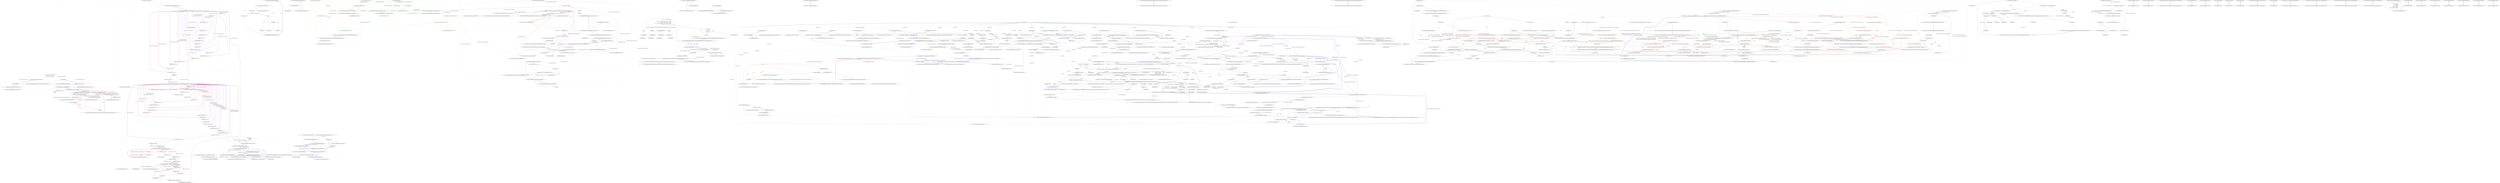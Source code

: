 digraph  {
n151 [label="Ninject.Dynamic.Extensions.Inflector.Rule", span=""];
n0 [label="Entry Ninject.Dynamic.Extensions.Inflector.Inflector()", span="18-18", cluster="Ninject.Dynamic.Extensions.Inflector.Inflector()"];
n1 [label="AddPlural(''$'', ''s'')", span="20-20", cluster="Ninject.Dynamic.Extensions.Inflector.Inflector()"];
n2 [label="AddPlural(''s$'', ''s'')", span="21-21", cluster="Ninject.Dynamic.Extensions.Inflector.Inflector()"];
n56 [label="Entry Ninject.Dynamic.Extensions.Inflector.AddPlural(string, string)", span="99-99", cluster="Ninject.Dynamic.Extensions.Inflector.AddPlural(string, string)"];
n3 [label="AddPlural(''(ax|test)is$'', ''$1es'')", span="22-22", cluster="Ninject.Dynamic.Extensions.Inflector.Inflector()"];
n4 [label="AddPlural(''(octop|vir)us$'', ''$1i'')", span="23-23", cluster="Ninject.Dynamic.Extensions.Inflector.Inflector()"];
n5 [label="AddPlural(''(alias|status)$'', ''$1es'')", span="24-24", cluster="Ninject.Dynamic.Extensions.Inflector.Inflector()"];
n6 [label="AddPlural(''(bu)s$'', ''$1ses'')", span="25-25", cluster="Ninject.Dynamic.Extensions.Inflector.Inflector()"];
n7 [label="AddPlural(''(buffal|tomat)o$'', ''$1oes'')", span="26-26", cluster="Ninject.Dynamic.Extensions.Inflector.Inflector()"];
n8 [label="AddPlural(''([ti])um$'', ''$1a'')", span="27-27", cluster="Ninject.Dynamic.Extensions.Inflector.Inflector()"];
n9 [label="AddPlural(''sis$'', ''ses'')", span="28-28", cluster="Ninject.Dynamic.Extensions.Inflector.Inflector()"];
n10 [label="AddPlural(''(?:([^f])fe|([lr])f)$'', ''$1$2ves'')", span="29-29", cluster="Ninject.Dynamic.Extensions.Inflector.Inflector()"];
n11 [label="AddPlural(''(hive)$'', ''$1s'')", span="30-30", cluster="Ninject.Dynamic.Extensions.Inflector.Inflector()"];
n12 [label="AddPlural(''([^aeiouy]|qu)y$'', ''$1ies'')", span="31-31", cluster="Ninject.Dynamic.Extensions.Inflector.Inflector()"];
n13 [label="AddPlural(''(x|ch|ss|sh)$'', ''$1es'')", span="32-32", cluster="Ninject.Dynamic.Extensions.Inflector.Inflector()", color=red, community=0];
n14 [label="AddPlural(''(matr|vert|ind)ix|ex$'', ''$1ices'')", span="33-33", cluster="Ninject.Dynamic.Extensions.Inflector.Inflector()"];
n15 [label="AddPlural(''([m|l])ouse$'', ''$1ice'')", span="34-34", cluster="Ninject.Dynamic.Extensions.Inflector.Inflector()"];
n16 [label="AddPlural(''^(ox)$'', ''$1en'')", span="35-35", cluster="Ninject.Dynamic.Extensions.Inflector.Inflector()", color=red, community=0];
n17 [label="AddPlural(''(quiz)$'', ''$1zes'')", span="36-36", cluster="Ninject.Dynamic.Extensions.Inflector.Inflector()"];
n18 [label="AddSingular(''s$'', '''')", span="38-38", cluster="Ninject.Dynamic.Extensions.Inflector.Inflector()"];
n19 [label="AddSingular(''(n)ews$'', ''$1ews'')", span="39-39", cluster="Ninject.Dynamic.Extensions.Inflector.Inflector()"];
n57 [label="Entry Ninject.Dynamic.Extensions.Inflector.AddSingular(string, string)", span="104-104", cluster="Ninject.Dynamic.Extensions.Inflector.AddSingular(string, string)"];
n20 [label="AddSingular(''([ti])a$'', ''$1um'')", span="40-40", cluster="Ninject.Dynamic.Extensions.Inflector.Inflector()", color=red, community=0];
n21 [label="AddSingular(''((a)naly|(b)a|(d)iagno|(p)arenthe|(p)rogno|(s)ynop|(t)he)ses$'', ''$1$2sis'')", span="41-41", cluster="Ninject.Dynamic.Extensions.Inflector.Inflector()"];
n22 [label="AddSingular(''(^analy)ses$'', ''$1sis'')", span="42-42", cluster="Ninject.Dynamic.Extensions.Inflector.Inflector()", color=red, community=0];
n23 [label="AddSingular(''([^f])ves$'', ''$1fe'')", span="43-43", cluster="Ninject.Dynamic.Extensions.Inflector.Inflector()"];
n24 [label="AddSingular(''(hive)s$'', ''$1'')", span="44-44", cluster="Ninject.Dynamic.Extensions.Inflector.Inflector()", color=red, community=0];
n25 [label="AddSingular(''(tive)s$'', ''$1'')", span="45-45", cluster="Ninject.Dynamic.Extensions.Inflector.Inflector()"];
n26 [label="AddSingular(''([lr])ves$'', ''$1f'')", span="46-46", cluster="Ninject.Dynamic.Extensions.Inflector.Inflector()"];
n27 [label="AddSingular(''([^aeiouy]|qu)ies$'', ''$1y'')", span="47-47", cluster="Ninject.Dynamic.Extensions.Inflector.Inflector()"];
n28 [label="AddSingular(''(s)eries$'', ''$1eries'')", span="48-48", cluster="Ninject.Dynamic.Extensions.Inflector.Inflector()", color=red, community=0];
n29 [label="AddSingular(''(m)ovies$'', ''$1ovie'')", span="49-49", cluster="Ninject.Dynamic.Extensions.Inflector.Inflector()"];
n30 [label="AddSingular(''(x|ch|ss|sh)es$'', ''$1'')", span="50-50", cluster="Ninject.Dynamic.Extensions.Inflector.Inflector()", color=red, community=0];
n31 [label="AddSingular(''([m|l])ice$'', ''$1ouse'')", span="51-51", cluster="Ninject.Dynamic.Extensions.Inflector.Inflector()"];
n32 [label="AddSingular(''(bus)es$'', ''$1'')", span="52-52", cluster="Ninject.Dynamic.Extensions.Inflector.Inflector()"];
n33 [label="AddSingular(''(o)es$'', ''$1'')", span="53-53", cluster="Ninject.Dynamic.Extensions.Inflector.Inflector()"];
n34 [label="AddSingular(''(shoe)s$'', ''$1'')", span="54-54", cluster="Ninject.Dynamic.Extensions.Inflector.Inflector()"];
n35 [label="AddSingular(''(cris|ax|test)es$'', ''$1is'')", span="55-55", cluster="Ninject.Dynamic.Extensions.Inflector.Inflector()", color=red, community=0];
n36 [label="AddSingular(''(octop|vir)i$'', ''$1us'')", span="56-56", cluster="Ninject.Dynamic.Extensions.Inflector.Inflector()"];
n37 [label="AddSingular(''(alias|status)es$'', ''$1'')", span="57-57", cluster="Ninject.Dynamic.Extensions.Inflector.Inflector()"];
n38 [label="AddSingular(''^(ox)en'', ''$1'')", span="58-58", cluster="Ninject.Dynamic.Extensions.Inflector.Inflector()"];
n39 [label="AddSingular(''(vert|ind)ices$'', ''$1ex'')", span="59-59", cluster="Ninject.Dynamic.Extensions.Inflector.Inflector()"];
n40 [label="AddSingular(''(matr)ices$'', ''$1ix'')", span="60-60", cluster="Ninject.Dynamic.Extensions.Inflector.Inflector()", color=red, community=0];
n41 [label="AddSingular(''(quiz)zes$'', ''$1'')", span="61-61", cluster="Ninject.Dynamic.Extensions.Inflector.Inflector()"];
n42 [label="AddIrregular(''person'', ''people'')", span="63-63", cluster="Ninject.Dynamic.Extensions.Inflector.Inflector()"];
n43 [label="AddIrregular(''man'', ''men'')", span="64-64", cluster="Ninject.Dynamic.Extensions.Inflector.Inflector()"];
n58 [label="Entry Ninject.Dynamic.Extensions.Inflector.AddIrregular(string, string)", span="88-88", cluster="Ninject.Dynamic.Extensions.Inflector.AddIrregular(string, string)"];
n44 [label="AddIrregular(''child'', ''children'')", span="65-65", cluster="Ninject.Dynamic.Extensions.Inflector.Inflector()", color=red, community=0];
n45 [label="AddIrregular(''sex'', ''sexes'')", span="66-66", cluster="Ninject.Dynamic.Extensions.Inflector.Inflector()"];
n46 [label="AddIrregular(''move'', ''moves'')", span="67-67", cluster="Ninject.Dynamic.Extensions.Inflector.Inflector()"];
n47 [label="AddUncountable(''equipment'')", span="69-69", cluster="Ninject.Dynamic.Extensions.Inflector.Inflector()"];
n48 [label="AddUncountable(''information'')", span="70-70", cluster="Ninject.Dynamic.Extensions.Inflector.Inflector()", color=red, community=0];
n59 [label="Entry Ninject.Dynamic.Extensions.Inflector.AddUncountable(string)", span="94-94", cluster="Ninject.Dynamic.Extensions.Inflector.AddUncountable(string)"];
n49 [label="AddUncountable(''rice'')", span="71-71", cluster="Ninject.Dynamic.Extensions.Inflector.Inflector()"];
n50 [label="AddUncountable(''money'')", span="72-72", cluster="Ninject.Dynamic.Extensions.Inflector.Inflector()"];
n51 [label="AddUncountable(''species'')", span="73-73", cluster="Ninject.Dynamic.Extensions.Inflector.Inflector()"];
n52 [label="AddUncountable(''series'')", span="74-74", cluster="Ninject.Dynamic.Extensions.Inflector.Inflector()"];
n53 [label="AddUncountable(''fish'')", span="75-75", cluster="Ninject.Dynamic.Extensions.Inflector.Inflector()", color=red, community=0];
n54 [label="AddUncountable(''sheep'')", span="76-76", cluster="Ninject.Dynamic.Extensions.Inflector.Inflector()"];
n55 [label="Exit Ninject.Dynamic.Extensions.Inflector.Inflector()", span="18-18", cluster="Ninject.Dynamic.Extensions.Inflector.Inflector()"];
n60 [label="AddPlural(''('' + singular[0] + '')'' + singular.Substring(1) + ''$'', ''$1'' + plural.Substring(1))", span="90-90", cluster="Ninject.Dynamic.Extensions.Inflector.AddIrregular(string, string)", color=red, community=0];
n61 [label="AddSingular(''('' + plural[0] + '')'' + plural.Substring(1) + ''$'', ''$1'' + singular.Substring(1))", span="91-91", cluster="Ninject.Dynamic.Extensions.Inflector.AddIrregular(string, string)", color=red, community=0];
n63 [label="Entry string.Substring(int)", span="0-0", cluster="string.Substring(int)"];
n62 [label="Exit Ninject.Dynamic.Extensions.Inflector.AddIrregular(string, string)", span="88-88", cluster="Ninject.Dynamic.Extensions.Inflector.AddIrregular(string, string)"];
n64 [label="_uncountables.Add(word.ToUpperInvariant())", span="96-96", cluster="Ninject.Dynamic.Extensions.Inflector.AddUncountable(string)", color=red, community=0];
n65 [label="Exit Ninject.Dynamic.Extensions.Inflector.AddUncountable(string)", span="94-94", cluster="Ninject.Dynamic.Extensions.Inflector.AddUncountable(string)"];
n66 [label="Entry string.ToUpperInvariant()", span="0-0", cluster="string.ToUpperInvariant()"];
n67 [label="Entry System.Collections.Generic.List<T>.Add(T)", span="0-0", cluster="System.Collections.Generic.List<T>.Add(T)"];
n68 [label="_plurals.Add(new Rule(rule, replacement))", span="101-101", cluster="Ninject.Dynamic.Extensions.Inflector.AddPlural(string, string)", color=red, community=0];
n69 [label="Exit Ninject.Dynamic.Extensions.Inflector.AddPlural(string, string)", span="99-99", cluster="Ninject.Dynamic.Extensions.Inflector.AddPlural(string, string)"];
n70 [label="Entry Ninject.Dynamic.Extensions.Inflector.Rule.Rule(string, string)", span="217-217", cluster="Ninject.Dynamic.Extensions.Inflector.Rule.Rule(string, string)"];
n71 [label="_singulars.Add(new Rule(rule, replacement))", span="106-106", cluster="Ninject.Dynamic.Extensions.Inflector.AddSingular(string, string)"];
n72 [label="Exit Ninject.Dynamic.Extensions.Inflector.AddSingular(string, string)", span="104-104", cluster="Ninject.Dynamic.Extensions.Inflector.AddSingular(string, string)"];
n73 [label="Entry Ninject.Dynamic.Extensions.Inflector.Pluralize(string)", span="109-109", cluster="Ninject.Dynamic.Extensions.Inflector.Pluralize(string)"];
n74 [label="return ApplyRules(_plurals, word);", span="111-111", cluster="Ninject.Dynamic.Extensions.Inflector.Pluralize(string)"];
n75 [label="Exit Ninject.Dynamic.Extensions.Inflector.Pluralize(string)", span="109-109", cluster="Ninject.Dynamic.Extensions.Inflector.Pluralize(string)"];
n76 [label="Entry Ninject.Dynamic.Extensions.Inflector.ApplyRules(System.Collections.Generic.IList<Ninject.Dynamic.Extensions.Inflector.Rule>, string)", span="119-119", cluster="Ninject.Dynamic.Extensions.Inflector.ApplyRules(System.Collections.Generic.IList<Ninject.Dynamic.Extensions.Inflector.Rule>, string)"];
n77 [label="Entry Ninject.Dynamic.Extensions.Inflector.Singularize(string)", span="114-114", cluster="Ninject.Dynamic.Extensions.Inflector.Singularize(string)"];
n78 [label="return ApplyRules(_singulars, word);", span="116-116", cluster="Ninject.Dynamic.Extensions.Inflector.Singularize(string)"];
n79 [label="Exit Ninject.Dynamic.Extensions.Inflector.Singularize(string)", span="114-114", cluster="Ninject.Dynamic.Extensions.Inflector.Singularize(string)"];
n80 [label="var result = word", span="121-121", cluster="Ninject.Dynamic.Extensions.Inflector.ApplyRules(System.Collections.Generic.IList<Ninject.Dynamic.Extensions.Inflector.Rule>, string)", color=red, community=0];
n81 [label="!_uncountables.Contains(word.ToUpperInvariant())", span="123-123", cluster="Ninject.Dynamic.Extensions.Inflector.ApplyRules(System.Collections.Generic.IList<Ninject.Dynamic.Extensions.Inflector.Rule>, string)"];
n82 [label="var i = rules.Count - 1", span="125-125", cluster="Ninject.Dynamic.Extensions.Inflector.ApplyRules(System.Collections.Generic.IList<Ninject.Dynamic.Extensions.Inflector.Rule>, string)", color=red, community=0];
n84 [label="(result = rules[i].Apply(word)) != null", span="127-127", cluster="Ninject.Dynamic.Extensions.Inflector.ApplyRules(System.Collections.Generic.IList<Ninject.Dynamic.Extensions.Inflector.Rule>, string)"];
n86 [label="return result;", span="134-134", cluster="Ninject.Dynamic.Extensions.Inflector.ApplyRules(System.Collections.Generic.IList<Ninject.Dynamic.Extensions.Inflector.Rule>, string)"];
n88 [label="Entry System.Collections.Generic.List<T>.Contains(T)", span="0-0", cluster="System.Collections.Generic.List<T>.Contains(T)"];
n83 [label="i >= 0", span="125-125", cluster="Ninject.Dynamic.Extensions.Inflector.ApplyRules(System.Collections.Generic.IList<Ninject.Dynamic.Extensions.Inflector.Rule>, string)", color=red, community=0];
n85 [label="i--", span="125-125", cluster="Ninject.Dynamic.Extensions.Inflector.ApplyRules(System.Collections.Generic.IList<Ninject.Dynamic.Extensions.Inflector.Rule>, string)", color=red, community=0];
n89 [label="Entry Ninject.Dynamic.Extensions.Inflector.Rule.Apply(string)", span="223-223", cluster="Ninject.Dynamic.Extensions.Inflector.Rule.Apply(string)"];
n87 [label="Exit Ninject.Dynamic.Extensions.Inflector.ApplyRules(System.Collections.Generic.IList<Ninject.Dynamic.Extensions.Inflector.Rule>, string)", span="119-119", cluster="Ninject.Dynamic.Extensions.Inflector.ApplyRules(System.Collections.Generic.IList<Ninject.Dynamic.Extensions.Inflector.Rule>, string)"];
n90 [label="Entry Ninject.Dynamic.Extensions.Inflector.Titleize(string)", span="137-137", cluster="Ninject.Dynamic.Extensions.Inflector.Titleize(string)"];
n91 [label="return Regex.Replace(Humanize(Underscore(word)), @''\b([a-z])'',\r\n                                 delegate(Match match) { return match.Captures[0].Value.ToUpper(CultureInfo.InvariantCulture); });", span="139-140", cluster="Ninject.Dynamic.Extensions.Inflector.Titleize(string)"];
n92 [label="Exit Ninject.Dynamic.Extensions.Inflector.Titleize(string)", span="137-137", cluster="Ninject.Dynamic.Extensions.Inflector.Titleize(string)"];
n93 [label="Entry Ninject.Dynamic.Extensions.Inflector.Underscore(string)", span="160-160", cluster="Ninject.Dynamic.Extensions.Inflector.Underscore(string)"];
n94 [label="Entry Ninject.Dynamic.Extensions.Inflector.Humanize(string)", span="143-143", cluster="Ninject.Dynamic.Extensions.Inflector.Humanize(string)"];
n95 [label="Entry System.Text.RegularExpressions.Regex.Replace(string, string, System.Text.RegularExpressions.MatchEvaluator)", span="0-0", cluster="System.Text.RegularExpressions.Regex.Replace(string, string, System.Text.RegularExpressions.MatchEvaluator)"];
n96 [label="Entry lambda expression", span="140-140", cluster="lambda expression"];
n97 [label="return match.Captures[0].Value.ToUpper(CultureInfo.InvariantCulture);", span="140-140", cluster="lambda expression"];
n98 [label="Exit lambda expression", span="140-140", cluster="lambda expression"];
n99 [label="Entry string.ToUpper(System.Globalization.CultureInfo)", span="0-0", cluster="string.ToUpper(System.Globalization.CultureInfo)"];
n100 [label="return Capitalize(Regex.Replace(lowercaseAndUnderscoredWord, @''_'', '' ''));", span="145-145", cluster="Ninject.Dynamic.Extensions.Inflector.Humanize(string)"];
n101 [label="Exit Ninject.Dynamic.Extensions.Inflector.Humanize(string)", span="143-143", cluster="Ninject.Dynamic.Extensions.Inflector.Humanize(string)"];
n102 [label="Entry System.Text.RegularExpressions.Regex.Replace(string, string, string)", span="0-0", cluster="System.Text.RegularExpressions.Regex.Replace(string, string, string)"];
n103 [label="Entry Ninject.Dynamic.Extensions.Inflector.Capitalize(string)", span="170-170", cluster="Ninject.Dynamic.Extensions.Inflector.Capitalize(string)"];
n104 [label="Entry Ninject.Dynamic.Extensions.Inflector.Pascalize(string)", span="148-148", cluster="Ninject.Dynamic.Extensions.Inflector.Pascalize(string)"];
n105 [label="return Regex.Replace(lowercaseAndUnderscoredWord, ''(?:^|_)(.)'', match => match.Groups[1].Value.ToUpper(CultureInfo.InvariantCulture));", span="150-150", cluster="Ninject.Dynamic.Extensions.Inflector.Pascalize(string)"];
n106 [label="Exit Ninject.Dynamic.Extensions.Inflector.Pascalize(string)", span="148-148", cluster="Ninject.Dynamic.Extensions.Inflector.Pascalize(string)"];
n107 [label="Entry lambda expression", span="150-150", cluster="lambda expression"];
n108 [label="match.Groups[1].Value.ToUpper(CultureInfo.InvariantCulture)", span="150-150", cluster="lambda expression"];
n109 [label="Exit lambda expression", span="150-150", cluster="lambda expression"];
n110 [label="Entry Ninject.Dynamic.Extensions.Inflector.Camelize(string)", span="153-153", cluster="Ninject.Dynamic.Extensions.Inflector.Camelize(string)"];
n111 [label="return Uncapitalize(Pascalize(lowercaseAndUnderscoredWord));", span="155-155", cluster="Ninject.Dynamic.Extensions.Inflector.Camelize(string)"];
n112 [label="Exit Ninject.Dynamic.Extensions.Inflector.Camelize(string)", span="153-153", cluster="Ninject.Dynamic.Extensions.Inflector.Camelize(string)"];
n113 [label="Entry Ninject.Dynamic.Extensions.Inflector.Uncapitalize(string)", span="177-177", cluster="Ninject.Dynamic.Extensions.Inflector.Uncapitalize(string)"];
n114 [label="return Regex.Replace(\r\n                Regex.Replace(\r\n                    Regex.Replace(pascalCasedWord, @''([A-Z]+)([A-Z][a-z])'', ''$1_$2''), @''([a-z\d])([A-Z])'',\r\n                    ''$1_$2''), @''[-\s]'', ''_'').ToLowerInvariant();", span="162-165", cluster="Ninject.Dynamic.Extensions.Inflector.Underscore(string)"];
n115 [label="Exit Ninject.Dynamic.Extensions.Inflector.Underscore(string)", span="160-160", cluster="Ninject.Dynamic.Extensions.Inflector.Underscore(string)"];
n116 [label="Entry string.ToLowerInvariant()", span="0-0", cluster="string.ToLowerInvariant()"];
n117 [label="return word.Substring(0, 1).ToUpperInvariant() + word.Substring(1).ToLowerInvariant();", span="172-172", cluster="Ninject.Dynamic.Extensions.Inflector.Capitalize(string)"];
n118 [label="Exit Ninject.Dynamic.Extensions.Inflector.Capitalize(string)", span="170-170", cluster="Ninject.Dynamic.Extensions.Inflector.Capitalize(string)"];
n119 [label="Entry string.Substring(int, int)", span="0-0", cluster="string.Substring(int, int)"];
n120 [label="return word.Substring(0, 1).ToLowerInvariant() + word.Substring(1);", span="179-179", cluster="Ninject.Dynamic.Extensions.Inflector.Uncapitalize(string)"];
n121 [label="Exit Ninject.Dynamic.Extensions.Inflector.Uncapitalize(string)", span="177-177", cluster="Ninject.Dynamic.Extensions.Inflector.Uncapitalize(string)"];
n122 [label="Entry Ninject.Dynamic.Extensions.Inflector.Ordinalize(string)", span="182-182", cluster="Ninject.Dynamic.Extensions.Inflector.Ordinalize(string)"];
n123 [label="var n = int.Parse(number, CultureInfo.InvariantCulture)", span="184-184", cluster="Ninject.Dynamic.Extensions.Inflector.Ordinalize(string)"];
n126 [label="return number + ''th'';", span="189-189", cluster="Ninject.Dynamic.Extensions.Inflector.Ordinalize(string)"];
n129 [label="return number + ''st'';", span="195-195", cluster="Ninject.Dynamic.Extensions.Inflector.Ordinalize(string)"];
n131 [label="return number + ''nd'';", span="197-197", cluster="Ninject.Dynamic.Extensions.Inflector.Ordinalize(string)"];
n133 [label="return number + ''rd'';", span="199-199", cluster="Ninject.Dynamic.Extensions.Inflector.Ordinalize(string)"];
n134 [label="return number + ''th'';", span="201-201", cluster="Ninject.Dynamic.Extensions.Inflector.Ordinalize(string)"];
n124 [label="var nMod100 = n%100", span="185-185", cluster="Ninject.Dynamic.Extensions.Inflector.Ordinalize(string)"];
n136 [label="Entry int.Parse(string, System.IFormatProvider)", span="0-0", cluster="int.Parse(string, System.IFormatProvider)"];
n127 [label="n%10", span="192-192", cluster="Ninject.Dynamic.Extensions.Inflector.Ordinalize(string)"];
n125 [label="nMod100 >= 11 && nMod100 <= 13", span="187-187", cluster="Ninject.Dynamic.Extensions.Inflector.Ordinalize(string)"];
n128 [label=1, span="194-194", cluster="Ninject.Dynamic.Extensions.Inflector.Ordinalize(string)"];
n130 [label=2, span="196-196", cluster="Ninject.Dynamic.Extensions.Inflector.Ordinalize(string)"];
n132 [label=3, span="198-198", cluster="Ninject.Dynamic.Extensions.Inflector.Ordinalize(string)"];
n135 [label="Exit Ninject.Dynamic.Extensions.Inflector.Ordinalize(string)", span="182-182", cluster="Ninject.Dynamic.Extensions.Inflector.Ordinalize(string)"];
n137 [label="Entry Ninject.Dynamic.Extensions.Inflector.Dasherize(string)", span="205-205", cluster="Ninject.Dynamic.Extensions.Inflector.Dasherize(string)"];
n138 [label="return underscoredWord.Replace('_', '-');", span="207-207", cluster="Ninject.Dynamic.Extensions.Inflector.Dasherize(string)"];
n139 [label="Exit Ninject.Dynamic.Extensions.Inflector.Dasherize(string)", span="205-205", cluster="Ninject.Dynamic.Extensions.Inflector.Dasherize(string)"];
n140 [label="Entry string.Replace(char, char)", span="0-0", cluster="string.Replace(char, char)"];
n141 [label="_regex = new Regex(pattern, RegexOptions.IgnoreCase)", span="219-219", cluster="Ninject.Dynamic.Extensions.Inflector.Rule.Rule(string, string)"];
n142 [label="_replacement = replacement", span="220-220", cluster="Ninject.Dynamic.Extensions.Inflector.Rule.Rule(string, string)"];
n144 [label="Entry System.Text.RegularExpressions.Regex.Regex(string, System.Text.RegularExpressions.RegexOptions)", span="0-0", cluster="System.Text.RegularExpressions.Regex.Regex(string, System.Text.RegularExpressions.RegexOptions)"];
n143 [label="Exit Ninject.Dynamic.Extensions.Inflector.Rule.Rule(string, string)", span="217-217", cluster="Ninject.Dynamic.Extensions.Inflector.Rule.Rule(string, string)"];
n145 [label="!_regex.IsMatch(word)", span="225-225", cluster="Ninject.Dynamic.Extensions.Inflector.Rule.Apply(string)"];
n147 [label="return _regex.Replace(word, _replacement);", span="230-230", cluster="Ninject.Dynamic.Extensions.Inflector.Rule.Apply(string)"];
n146 [label="return null;", span="227-227", cluster="Ninject.Dynamic.Extensions.Inflector.Rule.Apply(string)"];
n149 [label="Entry System.Text.RegularExpressions.Regex.IsMatch(string)", span="0-0", cluster="System.Text.RegularExpressions.Regex.IsMatch(string)"];
n148 [label="Exit Ninject.Dynamic.Extensions.Inflector.Rule.Apply(string)", span="223-223", cluster="Ninject.Dynamic.Extensions.Inflector.Rule.Apply(string)"];
n150 [label="Entry System.Text.RegularExpressions.Regex.Replace(string, string)", span="0-0", cluster="System.Text.RegularExpressions.Regex.Replace(string, string)"];
d4 [label="Ensure.ArgumentNotNull(metadata, ''metadata'')", span="96-96", cluster="Ninject.Planning.Bindings.Binding.Binding(System.Type, Ninject.Planning.Bindings.IBindingMetadata)", color=green, community=0];
d2 [label="Entry Ninject.Planning.Bindings.Binding.Binding(System.Type, Ninject.Planning.Bindings.IBindingMetadata)", span="93-93", cluster="Ninject.Planning.Bindings.Binding.Binding(System.Type, Ninject.Planning.Bindings.IBindingMetadata)"];
d3 [label="Ensure.ArgumentNotNull(service, ''service'')", span="95-95", cluster="Ninject.Planning.Bindings.Binding.Binding(System.Type, Ninject.Planning.Bindings.IBindingMetadata)"];
d5 [label="Service = service", span="98-98", cluster="Ninject.Planning.Bindings.Binding.Binding(System.Type, Ninject.Planning.Bindings.IBindingMetadata)", color=green, community=0];
d12 [label="Entry Ninject.Infrastructure.Ensure.ArgumentNotNull(object, string)", span="17-17", cluster="Ninject.Infrastructure.Ensure.ArgumentNotNull(object, string)"];
d27 [label="Ninject.Planning.Bindings.Binding", span=""];
d6 [label="Metadata = metadata", span="99-99", cluster="Ninject.Planning.Bindings.Binding.Binding(System.Type, Ninject.Planning.Bindings.IBindingMetadata)", color=green, community=0];
d7 [label="Parameters = new List<IParameter>()", span="100-100", cluster="Ninject.Planning.Bindings.Binding.Binding(System.Type, Ninject.Planning.Bindings.IBindingMetadata)", color=green, community=0];
d8 [label="ActivationActions = new List<Action<IContext, object>>()", span="101-101", cluster="Ninject.Planning.Bindings.Binding.Binding(System.Type, Ninject.Planning.Bindings.IBindingMetadata)", color=green, community=0];
d13 [label="Entry System.Collections.Generic.List<T>.List()", span="0-0", cluster="System.Collections.Generic.List<T>.List()"];
d9 [label="DeactivationActions = new List<Action<IContext, object>>()", span="102-102", cluster="Ninject.Planning.Bindings.Binding.Binding(System.Type, Ninject.Planning.Bindings.IBindingMetadata)", color=green, community=0];
d10 [label="ScopeCallback = StandardScopeCallbacks.Transient", span="103-103", cluster="Ninject.Planning.Bindings.Binding.Binding(System.Type, Ninject.Planning.Bindings.IBindingMetadata)", color=green, community=0];
d11 [label="Exit Ninject.Planning.Bindings.Binding.Binding(System.Type, Ninject.Planning.Bindings.IBindingMetadata)", span="93-93", cluster="Ninject.Planning.Bindings.Binding.Binding(System.Type, Ninject.Planning.Bindings.IBindingMetadata)"];
d15 [label="Ensure.ArgumentNotNull(context, ''context'')", span="113-113", cluster="Ninject.Planning.Bindings.Binding.GetProvider(Ninject.Activation.IContext)", color=green, community=0];
d14 [label="Entry Ninject.Planning.Bindings.Binding.GetProvider(Ninject.Activation.IContext)", span="111-111", cluster="Ninject.Planning.Bindings.Binding.GetProvider(Ninject.Activation.IContext)"];
d16 [label="return ProviderCallback(context);", span="114-114", cluster="Ninject.Planning.Bindings.Binding.GetProvider(Ninject.Activation.IContext)", color=green, community=0];
d17 [label="Exit Ninject.Planning.Bindings.Binding.GetProvider(Ninject.Activation.IContext)", span="111-111", cluster="Ninject.Planning.Bindings.Binding.GetProvider(Ninject.Activation.IContext)"];
d18 [label="Entry System.Func<T, TResult>.Invoke(T)", span="0-0", cluster="System.Func<T, TResult>.Invoke(T)"];
d20 [label="Ensure.ArgumentNotNull(context, ''context'')", span="124-124", cluster="Ninject.Planning.Bindings.Binding.GetScope(Ninject.Activation.IContext)", color=green, community=0];
d19 [label="Entry Ninject.Planning.Bindings.Binding.GetScope(Ninject.Activation.IContext)", span="122-122", cluster="Ninject.Planning.Bindings.Binding.GetScope(Ninject.Activation.IContext)"];
d21 [label="return ScopeCallback(context);", span="125-125", cluster="Ninject.Planning.Bindings.Binding.GetScope(Ninject.Activation.IContext)", color=green, community=0];
d22 [label="Exit Ninject.Planning.Bindings.Binding.GetScope(Ninject.Activation.IContext)", span="122-122", cluster="Ninject.Planning.Bindings.Binding.GetScope(Ninject.Activation.IContext)"];
d24 [label="Ensure.ArgumentNotNull(request, ''request'')", span="135-135", cluster="Ninject.Planning.Bindings.Binding.Matches(Ninject.Activation.IRequest)"];
d25 [label="return Condition == null || Condition(request);", span="136-136", cluster="Ninject.Planning.Bindings.Binding.Matches(Ninject.Activation.IRequest)"];
d23 [label="Entry Ninject.Planning.Bindings.Binding.Matches(Ninject.Activation.IRequest)", span="133-133", cluster="Ninject.Planning.Bindings.Binding.Matches(Ninject.Activation.IRequest)"];
d26 [label="Exit Ninject.Planning.Bindings.Binding.Matches(Ninject.Activation.IRequest)", span="133-133", cluster="Ninject.Planning.Bindings.Binding.Matches(Ninject.Activation.IRequest)"];
m2_16 [label="this.Execute(sword, context)", span="42-42", cluster="Ninject.Tests.Unit.CacheTests.WhenPruneIsCalled.CollectedScopeInstancesAreRemoved()", file="CachePruningTests.cs"];
m2_34 [label="Entry Ninject.Tests.Unit.CacheTests.WhenPruneIsCalled.UncollectedScopeInstancesAreNotRemoved()", span="55-55", cluster="Ninject.Tests.Unit.CacheTests.WhenPruneIsCalled.UncollectedScopeInstancesAreNotRemoved()", file="CachePruningTests.cs"];
m2_35 [label="var sword = new Sword()", span="57-57", cluster="Ninject.Tests.Unit.CacheTests.WhenPruneIsCalled.UncollectedScopeInstancesAreNotRemoved()", file="CachePruningTests.cs"];
m2_36 [label="var swordWeakReference = new WeakReference(sword)", span="58-58", cluster="Ninject.Tests.Unit.CacheTests.WhenPruneIsCalled.UncollectedScopeInstancesAreNotRemoved()", file="CachePruningTests.cs"];
m2_38 [label="this.Execute(sword, context)", span="61-61", cluster="Ninject.Tests.Unit.CacheTests.WhenPruneIsCalled.UncollectedScopeInstancesAreNotRemoved()", file="CachePruningTests.cs"];
m2_37 [label="var context = CreateContextMock(new object(), bindingMock.Object)", span="59-59", cluster="Ninject.Tests.Unit.CacheTests.WhenPruneIsCalled.UncollectedScopeInstancesAreNotRemoved()", color=red, community=0, file="CachePruningTests.cs"];
m2_40 [label="bool swordCollected = !swordWeakReference.IsAlive", span="63-63", cluster="Ninject.Tests.Unit.CacheTests.WhenPruneIsCalled.UncollectedScopeInstancesAreNotRemoved()", file="CachePruningTests.cs"];
m2_39 [label="GC.Collect()", span="62-62", cluster="Ninject.Tests.Unit.CacheTests.WhenPruneIsCalled.UncollectedScopeInstancesAreNotRemoved()", file="CachePruningTests.cs"];
m2_41 [label="swordCollected.Should().BeFalse()", span="65-65", cluster="Ninject.Tests.Unit.CacheTests.WhenPruneIsCalled.UncollectedScopeInstancesAreNotRemoved()", file="CachePruningTests.cs"];
m2_42 [label="Exit Ninject.Tests.Unit.CacheTests.WhenPruneIsCalled.UncollectedScopeInstancesAreNotRemoved()", span="55-55", cluster="Ninject.Tests.Unit.CacheTests.WhenPruneIsCalled.UncollectedScopeInstancesAreNotRemoved()", file="CachePruningTests.cs"];
m2_18 [label="context = null", span="44-44", cluster="Ninject.Tests.Unit.CacheTests.WhenPruneIsCalled.CollectedScopeInstancesAreRemoved()", file="CachePruningTests.cs"];
m2_66 [label="Entry Ninject.Tests.Unit.CacheTests.ContextMock.GetScope()", span="121-121", cluster="Ninject.Tests.Unit.CacheTests.ContextMock.GetScope()", file="CachePruningTests.cs"];
m2_67 [label="return this.scope.Target;", span="123-123", cluster="Ninject.Tests.Unit.CacheTests.ContextMock.GetScope()", file="CachePruningTests.cs"];
m2_68 [label="Exit Ninject.Tests.Unit.CacheTests.ContextMock.GetScope()", span="121-121", cluster="Ninject.Tests.Unit.CacheTests.ContextMock.GetScope()", file="CachePruningTests.cs"];
m2_44 [label="Entry Ninject.Tests.Unit.CacheTests.WhenPruneIsCalled.CreateContextMock(object, Ninject.Planning.Bindings.IBinding, params System.Type[])", span="68-68", cluster="Ninject.Tests.Unit.CacheTests.WhenPruneIsCalled.CreateContextMock(object, Ninject.Planning.Bindings.IBinding, params System.Type[])", file="CachePruningTests.cs"];
m2_45 [label="return new ContextMock(scope, binding, genericArguments);", span="70-70", cluster="Ninject.Tests.Unit.CacheTests.WhenPruneIsCalled.CreateContextMock(object, Ninject.Planning.Bindings.IBinding, params System.Type[])", color=red, community=0, file="CachePruningTests.cs"];
m2_46 [label="Exit Ninject.Tests.Unit.CacheTests.WhenPruneIsCalled.CreateContextMock(object, Ninject.Planning.Bindings.IBinding, params System.Type[])", span="68-68", cluster="Ninject.Tests.Unit.CacheTests.WhenPruneIsCalled.CreateContextMock(object, Ninject.Planning.Bindings.IBinding, params System.Type[])", file="CachePruningTests.cs"];
m2_47 [label="Entry Ninject.Tests.Unit.CacheTests.ContextMock.ContextMock(object, Ninject.Planning.Bindings.IBinding, System.Type[])", span="109-109", cluster="Ninject.Tests.Unit.CacheTests.ContextMock.ContextMock(object, Ninject.Planning.Bindings.IBinding, System.Type[])", file="CachePruningTests.cs"];
m2_58 [label="this.scope = new WeakReference(scope)", span="111-111", cluster="Ninject.Tests.Unit.CacheTests.ContextMock.ContextMock(object, Ninject.Planning.Bindings.IBinding, System.Type[])", file="CachePruningTests.cs"];
m2_59 [label="this.Binding = binding", span="112-112", cluster="Ninject.Tests.Unit.CacheTests.ContextMock.ContextMock(object, Ninject.Planning.Bindings.IBinding, System.Type[])", file="CachePruningTests.cs"];
m2_60 [label="this.GenericArguments = genericArguments", span="113-113", cluster="Ninject.Tests.Unit.CacheTests.ContextMock.ContextMock(object, Ninject.Planning.Bindings.IBinding, System.Type[])", file="CachePruningTests.cs"];
m2_61 [label="Exit Ninject.Tests.Unit.CacheTests.ContextMock.ContextMock(object, Ninject.Planning.Bindings.IBinding, System.Type[])", span="109-109", cluster="Ninject.Tests.Unit.CacheTests.ContextMock.ContextMock(object, Ninject.Planning.Bindings.IBinding, System.Type[])", file="CachePruningTests.cs"];
m2_9 [label="Entry Mock<IBinding>.cstr", span="", cluster="Mock<IBinding>.cstr", file="CachePruningTests.cs"];
m2_10 [label="Entry Cache.cstr", span="", cluster="Cache.cstr", file="CachePruningTests.cs"];
m2_11 [label="Entry Ninject.Tests.Unit.CacheTests.PipelineMock.PipelineMock()", span="79-79", cluster="Ninject.Tests.Unit.CacheTests.PipelineMock.PipelineMock()", file="CachePruningTests.cs"];
m2_12 [label="Entry Ninject.Tests.Unit.CacheTests.WhenPruneIsCalled.CollectedScopeInstancesAreRemoved()", span="36-36", cluster="Ninject.Tests.Unit.CacheTests.WhenPruneIsCalled.CollectedScopeInstancesAreRemoved()", file="CachePruningTests.cs"];
m2_13 [label="var sword = new Sword()", span="38-38", cluster="Ninject.Tests.Unit.CacheTests.WhenPruneIsCalled.CollectedScopeInstancesAreRemoved()", file="CachePruningTests.cs"];
m2_14 [label="var swordWeakReference = new WeakReference(sword)", span="39-39", cluster="Ninject.Tests.Unit.CacheTests.WhenPruneIsCalled.CollectedScopeInstancesAreRemoved()", file="CachePruningTests.cs"];
m2_62 [label="Entry Ninject.Tests.Unit.CacheTests.ContextMock.GetProvider()", span="116-116", cluster="Ninject.Tests.Unit.CacheTests.ContextMock.GetProvider()", file="CachePruningTests.cs"];
m2_63 [label="throw new NotImplementedException();", span="118-118", cluster="Ninject.Tests.Unit.CacheTests.ContextMock.GetProvider()", file="CachePruningTests.cs"];
m2_64 [label="Exit Ninject.Tests.Unit.CacheTests.ContextMock.GetProvider()", span="116-116", cluster="Ninject.Tests.Unit.CacheTests.ContextMock.GetProvider()", file="CachePruningTests.cs"];
m2_31 [label="Entry Ninject.Activation.Caching.Cache.Prune()", span="171-171", cluster="Ninject.Activation.Caching.Cache.Prune()", file="CachePruningTests.cs"];
m2_32 [label="Entry Unk.Should", span="", cluster="Unk.Should", file="CachePruningTests.cs"];
m2_52 [label="Entry Ninject.Tests.Unit.CacheTests.PipelineMock.Dispose()", span="81-81", cluster="Ninject.Tests.Unit.CacheTests.PipelineMock.Dispose()", file="CachePruningTests.cs"];
m2_53 [label="Exit Ninject.Tests.Unit.CacheTests.PipelineMock.Dispose()", span="81-81", cluster="Ninject.Tests.Unit.CacheTests.PipelineMock.Dispose()", file="CachePruningTests.cs"];
m2_15 [label="var context = CreateContextMock(new object(), bindingMock.Object)", span="40-40", cluster="Ninject.Tests.Unit.CacheTests.WhenPruneIsCalled.CollectedScopeInstancesAreRemoved()", color=red, community=0, file="CachePruningTests.cs"];
m2_22 [label="Entry Ninject.Planning.Bindings.IBindingConfiguration.GetScope(Ninject.Activation.IContext)", span="95-95", cluster="Ninject.Planning.Bindings.IBindingConfiguration.GetScope(Ninject.Activation.IContext)", file="CachePruningTests.cs"];
m2_17 [label="sword = null", span="43-43", cluster="Ninject.Tests.Unit.CacheTests.WhenPruneIsCalled.CollectedScopeInstancesAreRemoved()", file="CachePruningTests.cs"];
m2_19 [label="Entry Ninject.Planning.Bindings.Binding.GetScope(Ninject.Activation.IContext)", span="231-231", cluster="Ninject.Planning.Bindings.Binding.GetScope(Ninject.Activation.IContext)", file="CachePruningTests.cs"];
m2_20 [label="return this.BindingConfiguration.GetScope(context);", span="233-233", cluster="Ninject.Planning.Bindings.Binding.GetScope(Ninject.Activation.IContext)", file="CachePruningTests.cs"];
m2_21 [label="Exit Ninject.Planning.Bindings.Binding.GetScope(Ninject.Activation.IContext)", span="231-231", cluster="Ninject.Planning.Bindings.Binding.GetScope(Ninject.Activation.IContext)", file="CachePruningTests.cs"];
m2_23 [label="Entry Ninject.Planning.Bindings.Binding.Matches(Ninject.Activation.IRequest)", span="244-244", cluster="Ninject.Planning.Bindings.Binding.Matches(Ninject.Activation.IRequest)", file="CachePruningTests.cs"];
m2_24 [label="return this.BindingConfiguration.Matches(request);", span="246-246", cluster="Ninject.Planning.Bindings.Binding.Matches(Ninject.Activation.IRequest)", file="CachePruningTests.cs"];
m2_51 [label="Entry Ninject.Activation.Caching.Cache.Remember(Ninject.Activation.IContext, Ninject.Activation.InstanceReference)", span="77-77", cluster="Ninject.Activation.Caching.Cache.Remember(Ninject.Activation.IContext, Ninject.Activation.InstanceReference)", file="CachePruningTests.cs"];
m2_65 [label="Entry System.NotImplementedException.NotImplementedException()", span="0-0", cluster="System.NotImplementedException.NotImplementedException()", file="CachePruningTests.cs"];
m2_25 [label="Exit Ninject.Planning.Bindings.Binding.Matches(Ninject.Activation.IRequest)", span="244-244", cluster="Ninject.Planning.Bindings.Binding.Matches(Ninject.Activation.IRequest)", file="CachePruningTests.cs"];
m2_7 [label="Exit Ninject.Tests.Unit.CacheTests.WhenPruneIsCalled.SetUp()", span="27-27", cluster="Ninject.Tests.Unit.CacheTests.WhenPruneIsCalled.SetUp()", file="CachePruningTests.cs"];
m2_69 [label="Entry Ninject.Tests.Unit.CacheTests.ContextMock.Resolve()", span="126-126", cluster="Ninject.Tests.Unit.CacheTests.ContextMock.Resolve()", file="CachePruningTests.cs"];
m2_70 [label="throw new NotImplementedException();", span="128-128", cluster="Ninject.Tests.Unit.CacheTests.ContextMock.Resolve()", file="CachePruningTests.cs"];
m2_71 [label="Exit Ninject.Tests.Unit.CacheTests.ContextMock.Resolve()", span="126-126", cluster="Ninject.Tests.Unit.CacheTests.ContextMock.Resolve()", file="CachePruningTests.cs"];
m2_28 [label="Entry Unk.CreateContextMock", span="", cluster="Unk.CreateContextMock", file="CachePruningTests.cs"];
m2_43 [label="Entry Unk.BeFalse", span="", cluster="Unk.BeFalse", file="CachePruningTests.cs"];
m2_26 [label="Entry System.WeakReference.WeakReference(object)", span="0-0", cluster="System.WeakReference.WeakReference(object)", file="CachePruningTests.cs"];
m2_27 [label="Ninject.Planning.Bindings.Binding", span="", cluster="object.Object()", file="CachePruningTests.cs"];
m2_8 [label="Entry Mock<ICachePruner>.cstr", span="", cluster="Mock<ICachePruner>.cstr", file="CachePruningTests.cs"];
m2_3 [label="Ensure.ArgumentNotNull(service, ''service'')", span="40-40", cluster="Ninject.Planning.Bindings.Binding.Binding(System.Type, System.Func<Ninject.Activation.IContext, object>)", file="CachePruningTests.cs", color=green, community=0];
m2_4 [label="this.Service = service", span="42-42", cluster="Ninject.Planning.Bindings.Binding.Binding(System.Type, System.Func<Ninject.Activation.IContext, object>)", file="CachePruningTests.cs"];
m2_5 [label="this.BindingConfiguration = new BindingConfiguration(scopeCallback)", span="43-43", cluster="Ninject.Planning.Bindings.Binding.Binding(System.Type, System.Func<Ninject.Activation.IContext, object>)", color=red, community=0, file="CachePruningTests.cs"];
m2_6 [label="Exit Ninject.Planning.Bindings.Binding.Binding(System.Type, System.Func<Ninject.Activation.IContext, object>)", span="38-38", cluster="Ninject.Planning.Bindings.Binding.Binding(System.Type, System.Func<Ninject.Activation.IContext, object>)", file="CachePruningTests.cs"];
m2_50 [label="Entry Ninject.Activation.InstanceReference.InstanceReference()", span="22-22", cluster="Ninject.Activation.InstanceReference.InstanceReference()", file="CachePruningTests.cs"];
m2_29 [label="Entry Ninject.Tests.Unit.CacheTests.WhenPruneIsCalled.Execute(Ninject.Tests.Fakes.Sword, Ninject.Activation.IContext)", span="73-73", cluster="Ninject.Tests.Unit.CacheTests.WhenPruneIsCalled.Execute(Ninject.Tests.Fakes.Sword, Ninject.Activation.IContext)", file="CachePruningTests.cs"];
m2_48 [label="this.cache.Remember(context, new InstanceReference { Instance = sword })", span="75-75", cluster="Ninject.Tests.Unit.CacheTests.WhenPruneIsCalled.Execute(Ninject.Tests.Fakes.Sword, Ninject.Activation.IContext)", file="CachePruningTests.cs"];
m2_49 [label="Exit Ninject.Tests.Unit.CacheTests.WhenPruneIsCalled.Execute(Ninject.Tests.Fakes.Sword, Ninject.Activation.IContext)", span="73-73", cluster="Ninject.Tests.Unit.CacheTests.WhenPruneIsCalled.Execute(Ninject.Tests.Fakes.Sword, Ninject.Activation.IContext)", file="CachePruningTests.cs"];
m2_30 [label="Entry System.GC.Collect()", span="0-0", cluster="System.GC.Collect()", file="CachePruningTests.cs"];
m2_56 [label="Entry Ninject.Tests.Unit.CacheTests.PipelineMock.Deactivate(Ninject.Activation.IContext, Ninject.Activation.InstanceReference)", span="95-95", cluster="Ninject.Tests.Unit.CacheTests.PipelineMock.Deactivate(Ninject.Activation.IContext, Ninject.Activation.InstanceReference)", file="CachePruningTests.cs"];
m2_57 [label="Exit Ninject.Tests.Unit.CacheTests.PipelineMock.Deactivate(Ninject.Activation.IContext, Ninject.Activation.InstanceReference)", span="95-95", cluster="Ninject.Tests.Unit.CacheTests.PipelineMock.Deactivate(Ninject.Activation.IContext, Ninject.Activation.InstanceReference)", file="CachePruningTests.cs"];
m2_2 [label="Exit Ninject.Tests.Unit.CacheTests.WhenPruneIsCalled.WhenPruneIsCalled()", span="22-22", cluster="Ninject.Tests.Unit.CacheTests.WhenPruneIsCalled.WhenPruneIsCalled()", file="CachePruningTests.cs"];
m2_0 [label="Entry Ninject.Tests.Unit.CacheTests.WhenPruneIsCalled.WhenPruneIsCalled()", span="22-22", cluster="Ninject.Tests.Unit.CacheTests.WhenPruneIsCalled.WhenPruneIsCalled()", file="CachePruningTests.cs"];
m2_1 [label="this.SetUp()", span="24-24", cluster="Ninject.Tests.Unit.CacheTests.WhenPruneIsCalled.WhenPruneIsCalled()", file="CachePruningTests.cs"];
m2_33 [label="Entry Unk.BeTrue", span="", cluster="Unk.BeTrue", file="CachePruningTests.cs"];
m2_54 [label="Entry Ninject.Tests.Unit.CacheTests.PipelineMock.Activate(Ninject.Activation.IContext, Ninject.Activation.InstanceReference)", span="91-91", cluster="Ninject.Tests.Unit.CacheTests.PipelineMock.Activate(Ninject.Activation.IContext, Ninject.Activation.InstanceReference)", file="CachePruningTests.cs"];
m2_55 [label="Exit Ninject.Tests.Unit.CacheTests.PipelineMock.Activate(Ninject.Activation.IContext, Ninject.Activation.InstanceReference)", span="91-91", cluster="Ninject.Tests.Unit.CacheTests.PipelineMock.Activate(Ninject.Activation.IContext, Ninject.Activation.InstanceReference)", file="CachePruningTests.cs"];
m2_72 [label="Ninject.Tests.Unit.CacheTests.WhenPruneIsCalled", span="", file="CachePruningTests.cs"];
m2_73 [label="Ninject.Tests.Unit.CacheTests.ContextMock", span="", file="CachePruningTests.cs"];
m3_139 [label="Entry Ninject.Tests.Unit.CacheTests.WhenClearIsCalled.WhenNoScopeIsDefinedAllEntriesAreReleased()", span="189-189", cluster="Ninject.Tests.Unit.CacheTests.WhenClearIsCalled.WhenNoScopeIsDefinedAllEntriesAreReleased()", file="CacheTests.cs"];
m3_140 [label="var sword = new Sword()", span="191-191", cluster="Ninject.Tests.Unit.CacheTests.WhenClearIsCalled.WhenNoScopeIsDefinedAllEntriesAreReleased()", file="CacheTests.cs"];
m3_141 [label="var reference = new InstanceReference { Instance = sword }", span="192-192", cluster="Ninject.Tests.Unit.CacheTests.WhenClearIsCalled.WhenNoScopeIsDefinedAllEntriesAreReleased()", file="CacheTests.cs"];
m3_142 [label="var context1 = CreateContextMock(new object(), bindingMock.Object)", span="193-193", cluster="Ninject.Tests.Unit.CacheTests.WhenClearIsCalled.WhenNoScopeIsDefinedAllEntriesAreReleased()", color=red, community=0, file="CacheTests.cs"];
m3_144 [label="cache.Remember(context1.Object, reference)", span="196-196", cluster="Ninject.Tests.Unit.CacheTests.WhenClearIsCalled.WhenNoScopeIsDefinedAllEntriesAreReleased()", file="CacheTests.cs"];
m3_145 [label="cache.Remember(context2.Object, reference)", span="197-197", cluster="Ninject.Tests.Unit.CacheTests.WhenClearIsCalled.WhenNoScopeIsDefinedAllEntriesAreReleased()", file="CacheTests.cs"];
m3_143 [label="var context2 = CreateContextMock(new object(), bindingMock.Object)", span="194-194", cluster="Ninject.Tests.Unit.CacheTests.WhenClearIsCalled.WhenNoScopeIsDefinedAllEntriesAreReleased()", color=red, community=0, file="CacheTests.cs"];
m3_147 [label="var instance1 = cache.TryGet(context1.Object)", span="199-199", cluster="Ninject.Tests.Unit.CacheTests.WhenClearIsCalled.WhenNoScopeIsDefinedAllEntriesAreReleased()", file="CacheTests.cs"];
m3_148 [label="var instance2 = cache.TryGet(context2.Object)", span="200-200", cluster="Ninject.Tests.Unit.CacheTests.WhenClearIsCalled.WhenNoScopeIsDefinedAllEntriesAreReleased()", file="CacheTests.cs"];
m3_146 [label="cache.Clear()", span="198-198", cluster="Ninject.Tests.Unit.CacheTests.WhenClearIsCalled.WhenNoScopeIsDefinedAllEntriesAreReleased()", file="CacheTests.cs"];
m3_149 [label="instance1.Should().BeNull()", span="202-202", cluster="Ninject.Tests.Unit.CacheTests.WhenClearIsCalled.WhenNoScopeIsDefinedAllEntriesAreReleased()", file="CacheTests.cs"];
m3_150 [label="instance2.Should().BeNull()", span="203-203", cluster="Ninject.Tests.Unit.CacheTests.WhenClearIsCalled.WhenNoScopeIsDefinedAllEntriesAreReleased()", file="CacheTests.cs"];
m3_151 [label="Exit Ninject.Tests.Unit.CacheTests.WhenClearIsCalled.WhenNoScopeIsDefinedAllEntriesAreReleased()", span="189-189", cluster="Ninject.Tests.Unit.CacheTests.WhenClearIsCalled.WhenNoScopeIsDefinedAllEntriesAreReleased()", file="CacheTests.cs"];
m3_123 [label="Entry Ninject.Tests.Unit.CacheTests.WhenClearIsCalled.WhenScopeIsDefinedItsEntriesAreReleased()", span="170-170", cluster="Ninject.Tests.Unit.CacheTests.WhenClearIsCalled.WhenScopeIsDefinedItsEntriesAreReleased()", file="CacheTests.cs"];
m3_124 [label="var scope = new object()", span="172-172", cluster="Ninject.Tests.Unit.CacheTests.WhenClearIsCalled.WhenScopeIsDefinedItsEntriesAreReleased()", file="CacheTests.cs"];
m3_125 [label="var sword = new Sword()", span="173-173", cluster="Ninject.Tests.Unit.CacheTests.WhenClearIsCalled.WhenScopeIsDefinedItsEntriesAreReleased()", file="CacheTests.cs"];
m3_127 [label="var context1 = CreateContextMock(scope, bindingMock.Object)", span="175-175", cluster="Ninject.Tests.Unit.CacheTests.WhenClearIsCalled.WhenScopeIsDefinedItsEntriesAreReleased()", color=red, community=0, file="CacheTests.cs"];
m3_131 [label="cache.Clear(scope)", span="180-180", cluster="Ninject.Tests.Unit.CacheTests.WhenClearIsCalled.WhenScopeIsDefinedItsEntriesAreReleased()", file="CacheTests.cs"];
m3_126 [label="var reference = new InstanceReference { Instance = sword }", span="174-174", cluster="Ninject.Tests.Unit.CacheTests.WhenClearIsCalled.WhenScopeIsDefinedItsEntriesAreReleased()", file="CacheTests.cs"];
m3_129 [label="cache.Remember(context1.Object, reference)", span="178-178", cluster="Ninject.Tests.Unit.CacheTests.WhenClearIsCalled.WhenScopeIsDefinedItsEntriesAreReleased()", file="CacheTests.cs"];
m3_130 [label="cache.Remember(context2.Object, reference)", span="179-179", cluster="Ninject.Tests.Unit.CacheTests.WhenClearIsCalled.WhenScopeIsDefinedItsEntriesAreReleased()", file="CacheTests.cs"];
m3_128 [label="var context2 = CreateContextMock(new object(), bindingMock.Object)", span="176-176", cluster="Ninject.Tests.Unit.CacheTests.WhenClearIsCalled.WhenScopeIsDefinedItsEntriesAreReleased()", color=red, community=0, file="CacheTests.cs"];
m3_132 [label="var instance1 = cache.TryGet(context1.Object)", span="181-181", cluster="Ninject.Tests.Unit.CacheTests.WhenClearIsCalled.WhenScopeIsDefinedItsEntriesAreReleased()", file="CacheTests.cs"];
m3_133 [label="var instance2 = cache.TryGet(context2.Object)", span="182-182", cluster="Ninject.Tests.Unit.CacheTests.WhenClearIsCalled.WhenScopeIsDefinedItsEntriesAreReleased()", file="CacheTests.cs"];
m3_134 [label="instance1.Should().BeNull()", span="184-184", cluster="Ninject.Tests.Unit.CacheTests.WhenClearIsCalled.WhenScopeIsDefinedItsEntriesAreReleased()", file="CacheTests.cs"];
m3_135 [label="instance2.Should().NotBeNull()", span="185-185", cluster="Ninject.Tests.Unit.CacheTests.WhenClearIsCalled.WhenScopeIsDefinedItsEntriesAreReleased()", file="CacheTests.cs"];
m3_136 [label="Exit Ninject.Tests.Unit.CacheTests.WhenClearIsCalled.WhenScopeIsDefinedItsEntriesAreReleased()", span="170-170", cluster="Ninject.Tests.Unit.CacheTests.WhenClearIsCalled.WhenScopeIsDefinedItsEntriesAreReleased()", file="CacheTests.cs"];
m3_152 [label="Entry Ninject.Activation.Caching.Cache.Clear()", span="205-205", cluster="Ninject.Activation.Caching.Cache.Clear()", file="CacheTests.cs"];
m3_18 [label="Entry Mock<IContext>.cstr", span="", cluster="Mock<IContext>.cstr", file="CacheTests.cs"];
m3_8 [label="Entry Mock<IPipeline>.cstr", span="", cluster="Mock<IPipeline>.cstr", file="CacheTests.cs"];
m3_168 [label="Entry Ninject.Tests.Unit.CacheTests.WhenScopeIsReleasedFormCache.CachedObjectsAreReleased()", span="229-229", cluster="Ninject.Tests.Unit.CacheTests.WhenScopeIsReleasedFormCache.CachedObjectsAreReleased()", file="CacheTests.cs"];
m3_169 [label="var scope = new object()", span="231-231", cluster="Ninject.Tests.Unit.CacheTests.WhenScopeIsReleasedFormCache.CachedObjectsAreReleased()", file="CacheTests.cs"];
m3_170 [label="var scopeOfScope = new object()", span="232-232", cluster="Ninject.Tests.Unit.CacheTests.WhenScopeIsReleasedFormCache.CachedObjectsAreReleased()", file="CacheTests.cs"];
m3_172 [label="var context = CreateContextMock(scope, bindingMock.Object)", span="234-234", cluster="Ninject.Tests.Unit.CacheTests.WhenScopeIsReleasedFormCache.CachedObjectsAreReleased()", color=red, community=0, file="CacheTests.cs"];
m3_174 [label="cache.Remember(CreateContextMock(scopeOfScope, bindingMock.Object).Object, new InstanceReference { Instance = scope })", span="237-237", cluster="Ninject.Tests.Unit.CacheTests.WhenScopeIsReleasedFormCache.CachedObjectsAreReleased()", color=red, community=0, file="CacheTests.cs"];
m3_171 [label="var sword = new Sword()", span="233-233", cluster="Ninject.Tests.Unit.CacheTests.WhenScopeIsReleasedFormCache.CachedObjectsAreReleased()", file="CacheTests.cs"];
m3_175 [label="cache.Clear(scopeOfScope)", span="238-238", cluster="Ninject.Tests.Unit.CacheTests.WhenScopeIsReleasedFormCache.CachedObjectsAreReleased()", file="CacheTests.cs"];
m3_173 [label="cache.Remember(context.Object, new InstanceReference { Instance = sword })", span="236-236", cluster="Ninject.Tests.Unit.CacheTests.WhenScopeIsReleasedFormCache.CachedObjectsAreReleased()", file="CacheTests.cs"];
m3_176 [label="var instance = cache.TryGet(context.Object)", span="239-239", cluster="Ninject.Tests.Unit.CacheTests.WhenScopeIsReleasedFormCache.CachedObjectsAreReleased()", file="CacheTests.cs"];
m3_177 [label="instance.Should().BeNull()", span="241-241", cluster="Ninject.Tests.Unit.CacheTests.WhenScopeIsReleasedFormCache.CachedObjectsAreReleased()", file="CacheTests.cs"];
m3_178 [label="Exit Ninject.Tests.Unit.CacheTests.WhenScopeIsReleasedFormCache.CachedObjectsAreReleased()", span="229-229", cluster="Ninject.Tests.Unit.CacheTests.WhenScopeIsReleasedFormCache.CachedObjectsAreReleased()", file="CacheTests.cs"];
m3_44 [label="Entry Unk.Should", span="", cluster="Unk.Should", file="CacheTests.cs"];
m3_45 [label="Entry Unk.BeNull", span="", cluster="Unk.BeNull", file="CacheTests.cs"];
m3_99 [label="Entry Ninject.Tests.Unit.CacheTests.WhenReleaseIsCalled.ReturnsTrueIfInstanceIsTracked()", span="134-134", cluster="Ninject.Tests.Unit.CacheTests.WhenReleaseIsCalled.ReturnsTrueIfInstanceIsTracked()", file="CacheTests.cs"];
m3_100 [label="var scope = new object()", span="136-136", cluster="Ninject.Tests.Unit.CacheTests.WhenReleaseIsCalled.ReturnsTrueIfInstanceIsTracked()", file="CacheTests.cs"];
m3_101 [label="var instance = new Sword()", span="137-137", cluster="Ninject.Tests.Unit.CacheTests.WhenReleaseIsCalled.ReturnsTrueIfInstanceIsTracked()", file="CacheTests.cs"];
m3_103 [label="var writeContext = CreateContextMock(scope, bindingMock.Object, typeof(int))", span="139-139", cluster="Ninject.Tests.Unit.CacheTests.WhenReleaseIsCalled.ReturnsTrueIfInstanceIsTracked()", color=red, community=0, file="CacheTests.cs"];
m3_102 [label="var reference = new InstanceReference { Instance = instance }", span="138-138", cluster="Ninject.Tests.Unit.CacheTests.WhenReleaseIsCalled.ReturnsTrueIfInstanceIsTracked()", file="CacheTests.cs"];
m3_105 [label="bool result = cache.Release(instance)", span="142-142", cluster="Ninject.Tests.Unit.CacheTests.WhenReleaseIsCalled.ReturnsTrueIfInstanceIsTracked()", file="CacheTests.cs"];
m3_104 [label="cache.Remember(writeContext.Object, reference)", span="141-141", cluster="Ninject.Tests.Unit.CacheTests.WhenReleaseIsCalled.ReturnsTrueIfInstanceIsTracked()", file="CacheTests.cs"];
m3_106 [label="result.Should().BeTrue()", span="144-144", cluster="Ninject.Tests.Unit.CacheTests.WhenReleaseIsCalled.ReturnsTrueIfInstanceIsTracked()", file="CacheTests.cs"];
m3_107 [label="Exit Ninject.Tests.Unit.CacheTests.WhenReleaseIsCalled.ReturnsTrueIfInstanceIsTracked()", span="134-134", cluster="Ninject.Tests.Unit.CacheTests.WhenReleaseIsCalled.ReturnsTrueIfInstanceIsTracked()", file="CacheTests.cs"];
m3_9 [label="Entry Cache.cstr", span="", cluster="Cache.cstr", file="CacheTests.cs"];
m3_84 [label="Entry Ninject.Tests.Unit.CacheTests.WhenTryGetInstanceIsCalledForContextWithGenericInference.ReturnsNullIfInstanceAddedToCacheHasDifferentGenericParameters()", span="110-110", cluster="Ninject.Tests.Unit.CacheTests.WhenTryGetInstanceIsCalledForContextWithGenericInference.ReturnsNullIfInstanceAddedToCacheHasDifferentGenericParameters()", file="CacheTests.cs"];
m3_85 [label="var scope = new object()", span="112-112", cluster="Ninject.Tests.Unit.CacheTests.WhenTryGetInstanceIsCalledForContextWithGenericInference.ReturnsNullIfInstanceAddedToCacheHasDifferentGenericParameters()", file="CacheTests.cs"];
m3_86 [label="var reference = new InstanceReference { Instance = new Sword() }", span="113-113", cluster="Ninject.Tests.Unit.CacheTests.WhenTryGetInstanceIsCalledForContextWithGenericInference.ReturnsNullIfInstanceAddedToCacheHasDifferentGenericParameters()", file="CacheTests.cs"];
m3_87 [label="var contextMock1 = CreateContextMock(scope, bindingMock.Object, typeof(int))", span="114-114", cluster="Ninject.Tests.Unit.CacheTests.WhenTryGetInstanceIsCalledForContextWithGenericInference.ReturnsNullIfInstanceAddedToCacheHasDifferentGenericParameters()", color=red, community=0, file="CacheTests.cs"];
m3_88 [label="var contextMock2 = CreateContextMock(scope, bindingMock.Object, typeof(double))", span="115-115", cluster="Ninject.Tests.Unit.CacheTests.WhenTryGetInstanceIsCalledForContextWithGenericInference.ReturnsNullIfInstanceAddedToCacheHasDifferentGenericParameters()", color=red, community=0, file="CacheTests.cs"];
m3_89 [label="cache.Remember(contextMock1.Object, reference)", span="117-117", cluster="Ninject.Tests.Unit.CacheTests.WhenTryGetInstanceIsCalledForContextWithGenericInference.ReturnsNullIfInstanceAddedToCacheHasDifferentGenericParameters()", file="CacheTests.cs"];
m3_90 [label="object instance = cache.TryGet(contextMock2.Object)", span="118-118", cluster="Ninject.Tests.Unit.CacheTests.WhenTryGetInstanceIsCalledForContextWithGenericInference.ReturnsNullIfInstanceAddedToCacheHasDifferentGenericParameters()", file="CacheTests.cs"];
m3_91 [label="instance.Should().BeNull()", span="120-120", cluster="Ninject.Tests.Unit.CacheTests.WhenTryGetInstanceIsCalledForContextWithGenericInference.ReturnsNullIfInstanceAddedToCacheHasDifferentGenericParameters()", file="CacheTests.cs"];
m3_92 [label="Exit Ninject.Tests.Unit.CacheTests.WhenTryGetInstanceIsCalledForContextWithGenericInference.ReturnsNullIfInstanceAddedToCacheHasDifferentGenericParameters()", span="110-110", cluster="Ninject.Tests.Unit.CacheTests.WhenTryGetInstanceIsCalledForContextWithGenericInference.ReturnsNullIfInstanceAddedToCacheHasDifferentGenericParameters()", file="CacheTests.cs"];
m3_67 [label="Entry Ninject.Tests.Unit.CacheTests.WhenTryGetInstanceIsCalled.ReturnsNullIfScopeIsNull()", span="80-80", cluster="Ninject.Tests.Unit.CacheTests.WhenTryGetInstanceIsCalled.ReturnsNullIfScopeIsNull()", file="CacheTests.cs"];
m3_68 [label="var reference = new InstanceReference { Instance = new Sword() }", span="82-82", cluster="Ninject.Tests.Unit.CacheTests.WhenTryGetInstanceIsCalled.ReturnsNullIfScopeIsNull()", file="CacheTests.cs"];
m3_69 [label="var contextMock1 = CreateContextMock(new object(), bindingMock.Object)", span="83-83", cluster="Ninject.Tests.Unit.CacheTests.WhenTryGetInstanceIsCalled.ReturnsNullIfScopeIsNull()", color=red, community=0, file="CacheTests.cs"];
m3_71 [label="cache.Remember(contextMock1.Object, reference)", span="86-86", cluster="Ninject.Tests.Unit.CacheTests.WhenTryGetInstanceIsCalled.ReturnsNullIfScopeIsNull()", file="CacheTests.cs"];
m3_70 [label="var contextMock2 = CreateContextMock(null, bindingMock.Object)", span="84-84", cluster="Ninject.Tests.Unit.CacheTests.WhenTryGetInstanceIsCalled.ReturnsNullIfScopeIsNull()", color=red, community=0, file="CacheTests.cs"];
m3_72 [label="object instance = cache.TryGet(contextMock2.Object)", span="87-87", cluster="Ninject.Tests.Unit.CacheTests.WhenTryGetInstanceIsCalled.ReturnsNullIfScopeIsNull()", file="CacheTests.cs"];
m3_73 [label="instance.Should().BeNull()", span="89-89", cluster="Ninject.Tests.Unit.CacheTests.WhenTryGetInstanceIsCalled.ReturnsNullIfScopeIsNull()", file="CacheTests.cs"];
m3_74 [label="Exit Ninject.Tests.Unit.CacheTests.WhenTryGetInstanceIsCalled.ReturnsNullIfScopeIsNull()", span="80-80", cluster="Ninject.Tests.Unit.CacheTests.WhenTryGetInstanceIsCalled.ReturnsNullIfScopeIsNull()", file="CacheTests.cs"];
m3_56 [label="Entry Ninject.Tests.Fakes.Sword.Sword()", span="4-4", cluster="Ninject.Tests.Fakes.Sword.Sword()", file="CacheTests.cs"];
m3_137 [label="Entry Ninject.Activation.Caching.Cache.Clear(object)", span="189-189", cluster="Ninject.Activation.Caching.Cache.Clear(object)", file="CacheTests.cs"];
m3_109 [label="Entry Ninject.Tests.Unit.CacheTests.WhenReleaseIsCalled.InstanceIsRemovedFromCache()", span="148-148", cluster="Ninject.Tests.Unit.CacheTests.WhenReleaseIsCalled.InstanceIsRemovedFromCache()", file="CacheTests.cs"];
m3_110 [label="var scope = new object()", span="150-150", cluster="Ninject.Tests.Unit.CacheTests.WhenReleaseIsCalled.InstanceIsRemovedFromCache()", file="CacheTests.cs"];
m3_111 [label="var sword = new Sword()", span="151-151", cluster="Ninject.Tests.Unit.CacheTests.WhenReleaseIsCalled.InstanceIsRemovedFromCache()", file="CacheTests.cs"];
m3_113 [label="var writeContext = CreateContextMock(scope, bindingMock.Object, typeof(int))", span="153-153", cluster="Ninject.Tests.Unit.CacheTests.WhenReleaseIsCalled.InstanceIsRemovedFromCache()", color=red, community=0, file="CacheTests.cs"];
m3_114 [label="var readContext = CreateContextMock(scope, bindingMock.Object, typeof(int))", span="154-154", cluster="Ninject.Tests.Unit.CacheTests.WhenReleaseIsCalled.InstanceIsRemovedFromCache()", color=red, community=0, file="CacheTests.cs"];
m3_112 [label="var reference = new InstanceReference { Instance = sword }", span="152-152", cluster="Ninject.Tests.Unit.CacheTests.WhenReleaseIsCalled.InstanceIsRemovedFromCache()", file="CacheTests.cs"];
m3_115 [label="cache.Remember(writeContext.Object, reference)", span="156-156", cluster="Ninject.Tests.Unit.CacheTests.WhenReleaseIsCalled.InstanceIsRemovedFromCache()", file="CacheTests.cs"];
m3_119 [label="instance1.Should().BeSameAs(reference.Instance)", span="161-161", cluster="Ninject.Tests.Unit.CacheTests.WhenReleaseIsCalled.InstanceIsRemovedFromCache()", file="CacheTests.cs"];
m3_116 [label="object instance1 = cache.TryGet(readContext.Object)", span="157-157", cluster="Ninject.Tests.Unit.CacheTests.WhenReleaseIsCalled.InstanceIsRemovedFromCache()", file="CacheTests.cs"];
m3_118 [label="object instance2 = cache.TryGet(readContext.Object)", span="159-159", cluster="Ninject.Tests.Unit.CacheTests.WhenReleaseIsCalled.InstanceIsRemovedFromCache()", file="CacheTests.cs"];
m3_117 [label="bool result = cache.Release(instance1)", span="158-158", cluster="Ninject.Tests.Unit.CacheTests.WhenReleaseIsCalled.InstanceIsRemovedFromCache()", file="CacheTests.cs"];
m3_120 [label="result.Should().BeTrue()", span="162-162", cluster="Ninject.Tests.Unit.CacheTests.WhenReleaseIsCalled.InstanceIsRemovedFromCache()", file="CacheTests.cs"];
m3_121 [label="instance2.Should().BeNull()", span="163-163", cluster="Ninject.Tests.Unit.CacheTests.WhenReleaseIsCalled.InstanceIsRemovedFromCache()", file="CacheTests.cs"];
m3_122 [label="Exit Ninject.Tests.Unit.CacheTests.WhenReleaseIsCalled.InstanceIsRemovedFromCache()", span="148-148", cluster="Ninject.Tests.Unit.CacheTests.WhenReleaseIsCalled.InstanceIsRemovedFromCache()", file="CacheTests.cs"];
m3_42 [label="Entry Unk.CreateContextMock", span="", cluster="Unk.CreateContextMock", file="CacheTests.cs"];
m3_98 [label="Entry Unk.BeFalse", span="", cluster="Unk.BeFalse", file="CacheTests.cs"];
m3_28 [label="Entry Unk.GetScope", span="", cluster="Unk.GetScope", file="CacheTests.cs"];
m3_41 [label="Entry object.Object()", span="0-0", cluster="object.Object()", file="CacheTests.cs"];
m3_75 [label="Entry Ninject.Tests.Unit.CacheTests.WhenTryGetInstanceIsCalledForContextWithGenericInference.ReturnsInstanceIfOneHasBeenCachedWithSameGenericParameters()", span="96-96", cluster="Ninject.Tests.Unit.CacheTests.WhenTryGetInstanceIsCalledForContextWithGenericInference.ReturnsInstanceIfOneHasBeenCachedWithSameGenericParameters()", file="CacheTests.cs"];
m3_76 [label="var scope = new object()", span="98-98", cluster="Ninject.Tests.Unit.CacheTests.WhenTryGetInstanceIsCalledForContextWithGenericInference.ReturnsInstanceIfOneHasBeenCachedWithSameGenericParameters()", file="CacheTests.cs"];
m3_77 [label="var reference = new InstanceReference { Instance = new Sword() }", span="99-99", cluster="Ninject.Tests.Unit.CacheTests.WhenTryGetInstanceIsCalledForContextWithGenericInference.ReturnsInstanceIfOneHasBeenCachedWithSameGenericParameters()", file="CacheTests.cs"];
m3_78 [label="var contextMock1 = CreateContextMock(scope, bindingMock.Object, typeof(int))", span="100-100", cluster="Ninject.Tests.Unit.CacheTests.WhenTryGetInstanceIsCalledForContextWithGenericInference.ReturnsInstanceIfOneHasBeenCachedWithSameGenericParameters()", color=red, community=0, file="CacheTests.cs"];
m3_79 [label="var contextMock2 = CreateContextMock(scope, bindingMock.Object, typeof(int))", span="101-101", cluster="Ninject.Tests.Unit.CacheTests.WhenTryGetInstanceIsCalledForContextWithGenericInference.ReturnsInstanceIfOneHasBeenCachedWithSameGenericParameters()", color=red, community=0, file="CacheTests.cs"];
m3_80 [label="cache.Remember(contextMock1.Object, reference)", span="103-103", cluster="Ninject.Tests.Unit.CacheTests.WhenTryGetInstanceIsCalledForContextWithGenericInference.ReturnsInstanceIfOneHasBeenCachedWithSameGenericParameters()", file="CacheTests.cs"];
m3_82 [label="instance.Should().BeSameAs(reference.Instance)", span="106-106", cluster="Ninject.Tests.Unit.CacheTests.WhenTryGetInstanceIsCalledForContextWithGenericInference.ReturnsInstanceIfOneHasBeenCachedWithSameGenericParameters()", file="CacheTests.cs"];
m3_81 [label="object instance = cache.TryGet(contextMock2.Object)", span="104-104", cluster="Ninject.Tests.Unit.CacheTests.WhenTryGetInstanceIsCalledForContextWithGenericInference.ReturnsInstanceIfOneHasBeenCachedWithSameGenericParameters()", file="CacheTests.cs"];
m3_83 [label="Exit Ninject.Tests.Unit.CacheTests.WhenTryGetInstanceIsCalledForContextWithGenericInference.ReturnsInstanceIfOneHasBeenCachedWithSameGenericParameters()", span="96-96", cluster="Ninject.Tests.Unit.CacheTests.WhenTryGetInstanceIsCalledForContextWithGenericInference.ReturnsInstanceIfOneHasBeenCachedWithSameGenericParameters()", file="CacheTests.cs"];
m3_21 [label="Entry Unk.Setup", span="", cluster="Unk.Setup", file="CacheTests.cs"];
m3_19 [label="Entry Unk.SetupGet", span="", cluster="Unk.SetupGet", file="CacheTests.cs"];
m3_153 [label="Entry Ninject.Tests.Unit.CacheTests.WhenNotifiesWhenDisposedScopeIsDisposed.CachedObjectsAreReleased()", span="210-210", cluster="Ninject.Tests.Unit.CacheTests.WhenNotifiesWhenDisposedScopeIsDisposed.CachedObjectsAreReleased()", file="CacheTests.cs"];
m3_154 [label="var scopeMock = new Mock<INotifyWhenDisposed>()", span="212-212", cluster="Ninject.Tests.Unit.CacheTests.WhenNotifiesWhenDisposedScopeIsDisposed.CachedObjectsAreReleased()", file="CacheTests.cs"];
m3_155 [label="var sword = new Sword()", span="213-213", cluster="Ninject.Tests.Unit.CacheTests.WhenNotifiesWhenDisposedScopeIsDisposed.CachedObjectsAreReleased()", file="CacheTests.cs"];
m3_157 [label="var context = CreateContextMock(scopeMock.Object, bindingMock.Object)", span="215-215", cluster="Ninject.Tests.Unit.CacheTests.WhenNotifiesWhenDisposedScopeIsDisposed.CachedObjectsAreReleased()", color=red, community=0, file="CacheTests.cs"];
m3_159 [label="scopeMock.Raise(scope => scope.Disposed += null, EventArgs.Empty)", span="218-218", cluster="Ninject.Tests.Unit.CacheTests.WhenNotifiesWhenDisposedScopeIsDisposed.CachedObjectsAreReleased()", file="CacheTests.cs"];
m3_156 [label="var reference = new InstanceReference { Instance = sword }", span="214-214", cluster="Ninject.Tests.Unit.CacheTests.WhenNotifiesWhenDisposedScopeIsDisposed.CachedObjectsAreReleased()", file="CacheTests.cs"];
m3_158 [label="cache.Remember(context.Object, reference)", span="217-217", cluster="Ninject.Tests.Unit.CacheTests.WhenNotifiesWhenDisposedScopeIsDisposed.CachedObjectsAreReleased()", file="CacheTests.cs"];
m3_160 [label="object instance = cache.TryGet(context.Object)", span="219-219", cluster="Ninject.Tests.Unit.CacheTests.WhenNotifiesWhenDisposedScopeIsDisposed.CachedObjectsAreReleased()", file="CacheTests.cs"];
m3_161 [label="instance.Should().BeNull()", span="221-221", cluster="Ninject.Tests.Unit.CacheTests.WhenNotifiesWhenDisposedScopeIsDisposed.CachedObjectsAreReleased()", file="CacheTests.cs"];
m3_162 [label="Exit Ninject.Tests.Unit.CacheTests.WhenNotifiesWhenDisposedScopeIsDisposed.CachedObjectsAreReleased()", span="210-210", cluster="Ninject.Tests.Unit.CacheTests.WhenNotifiesWhenDisposedScopeIsDisposed.CachedObjectsAreReleased()", file="CacheTests.cs"];
m3_138 [label="Entry Unk.NotBeNull", span="", cluster="Unk.NotBeNull", file="CacheTests.cs"];
m3_55 [label="Entry Ninject.Activation.InstanceReference.InstanceReference()", span="22-22", cluster="Ninject.Activation.InstanceReference.InstanceReference()", file="CacheTests.cs"];
m3_7 [label="Entry Mock<IBinding>.cstr", span="", cluster="Mock<IBinding>.cstr", file="CacheTests.cs"];
m3_58 [label="Entry Unk.BeSameAs", span="", cluster="Unk.BeSameAs", file="CacheTests.cs"];
m3_165 [label="Entry lambda expression", span="218-218", cluster="lambda expression", file="CacheTests.cs"];
m3_22 [label="Entry lambda expression", span="31-31", cluster="lambda expression", file="CacheTests.cs"];
m3_25 [label="Entry lambda expression", span="32-32", cluster="lambda expression", file="CacheTests.cs"];
m3_29 [label="Entry lambda expression", span="33-33", cluster="lambda expression", file="CacheTests.cs"];
m3_32 [label="Entry lambda expression", span="34-34", cluster="lambda expression", file="CacheTests.cs"];
m3_23 [label="context.Binding", span="31-31", cluster="lambda expression", color=red, community=0, file="CacheTests.cs"];
m3_24 [label="Exit lambda expression", span="31-31", cluster="lambda expression", file="CacheTests.cs"];
m3_26 [label="context.GetScope()", span="32-32", cluster="lambda expression", file="CacheTests.cs"];
m3_27 [label="Exit lambda expression", span="32-32", cluster="lambda expression", file="CacheTests.cs"];
m3_30 [label="context.GenericArguments", span="33-33", cluster="lambda expression", file="CacheTests.cs"];
m3_31 [label="Exit lambda expression", span="33-33", cluster="lambda expression", file="CacheTests.cs"];
m3_33 [label="context.HasInferredGenericArguments", span="34-34", cluster="lambda expression", file="CacheTests.cs"];
m3_34 [label="Exit lambda expression", span="34-34", cluster="lambda expression", file="CacheTests.cs"];
m3_166 [label="scope.Disposed += null", span="218-218", cluster="lambda expression", file="CacheTests.cs"];
m3_167 [label="Exit lambda expression", span="218-218", cluster="lambda expression", file="CacheTests.cs"];
m3_93 [label="Entry Ninject.Tests.Unit.CacheTests.WhenReleaseIsCalled.ReturnsFalseIfInstanceIsNotTracked()", span="127-127", cluster="Ninject.Tests.Unit.CacheTests.WhenReleaseIsCalled.ReturnsFalseIfInstanceIsNotTracked()", file="CacheTests.cs"];
m3_94 [label="bool result = cache.Release(new object())", span="129-129", cluster="Ninject.Tests.Unit.CacheTests.WhenReleaseIsCalled.ReturnsFalseIfInstanceIsNotTracked()", file="CacheTests.cs"];
m3_95 [label="result.Should().BeFalse()", span="130-130", cluster="Ninject.Tests.Unit.CacheTests.WhenReleaseIsCalled.ReturnsFalseIfInstanceIsNotTracked()", file="CacheTests.cs"];
m3_96 [label="Exit Ninject.Tests.Unit.CacheTests.WhenReleaseIsCalled.ReturnsFalseIfInstanceIsNotTracked()", span="127-127", cluster="Ninject.Tests.Unit.CacheTests.WhenReleaseIsCalled.ReturnsFalseIfInstanceIsNotTracked()", file="CacheTests.cs"];
m3_164 [label="Entry Unk.Raise", span="", cluster="Unk.Raise", file="CacheTests.cs"];
m3_0 [label="Entry Ninject.Tests.Unit.CacheTests.CacheContext.CacheContext()", span="20-20", cluster="Ninject.Tests.Unit.CacheTests.CacheContext.CacheContext()", file="CacheTests.cs"];
m3_1 [label="this.cachePrunerMock = new Mock<ICachePruner>()", span="22-22", cluster="Ninject.Tests.Unit.CacheTests.CacheContext.CacheContext()", file="CacheTests.cs"];
m3_2 [label="this.bindingMock = new Mock<IBinding>()", span="23-23", cluster="Ninject.Tests.Unit.CacheTests.CacheContext.CacheContext()", color=red, community=0, file="CacheTests.cs"];
m3_3 [label="this.pipelineMock = new Mock<IPipeline>()", span="24-24", cluster="Ninject.Tests.Unit.CacheTests.CacheContext.CacheContext()", file="CacheTests.cs"];
m3_4 [label="this.cache = new Cache(this.pipelineMock.Object, this.cachePrunerMock.Object)", span="25-25", cluster="Ninject.Tests.Unit.CacheTests.CacheContext.CacheContext()", file="CacheTests.cs"];
m3_5 [label="Exit Ninject.Tests.Unit.CacheTests.CacheContext.CacheContext()", span="20-20", cluster="Ninject.Tests.Unit.CacheTests.CacheContext.CacheContext()", file="CacheTests.cs"];
m3_35 [label="Entry Ninject.Tests.Unit.CacheTests.WhenTryGetInstanceIsCalled.ReturnsNullIfNoInstancesHaveBeenAddedToCache()", span="42-42", cluster="Ninject.Tests.Unit.CacheTests.WhenTryGetInstanceIsCalled.ReturnsNullIfNoInstancesHaveBeenAddedToCache()", file="CacheTests.cs"];
m3_36 [label="var scope = new object()", span="44-44", cluster="Ninject.Tests.Unit.CacheTests.WhenTryGetInstanceIsCalled.ReturnsNullIfNoInstancesHaveBeenAddedToCache()", file="CacheTests.cs"];
m3_37 [label="var contextMock = CreateContextMock(scope, bindingMock.Object)", span="45-45", cluster="Ninject.Tests.Unit.CacheTests.WhenTryGetInstanceIsCalled.ReturnsNullIfNoInstancesHaveBeenAddedToCache()", color=red, community=0, file="CacheTests.cs"];
m3_38 [label="var instance = cache.TryGet(contextMock.Object)", span="47-47", cluster="Ninject.Tests.Unit.CacheTests.WhenTryGetInstanceIsCalled.ReturnsNullIfNoInstancesHaveBeenAddedToCache()", file="CacheTests.cs"];
m3_39 [label="instance.Should().BeNull()", span="49-49", cluster="Ninject.Tests.Unit.CacheTests.WhenTryGetInstanceIsCalled.ReturnsNullIfNoInstancesHaveBeenAddedToCache()", file="CacheTests.cs"];
m3_40 [label="Exit Ninject.Tests.Unit.CacheTests.WhenTryGetInstanceIsCalled.ReturnsNullIfNoInstancesHaveBeenAddedToCache()", span="42-42", cluster="Ninject.Tests.Unit.CacheTests.WhenTryGetInstanceIsCalled.ReturnsNullIfNoInstancesHaveBeenAddedToCache()", file="CacheTests.cs"];
m3_97 [label="Entry Ninject.Activation.Caching.Cache.Release(object)", span="148-148", cluster="Ninject.Activation.Caching.Cache.Release(object)", file="CacheTests.cs"];
m3_108 [label="Entry Unk.BeTrue", span="", cluster="Unk.BeTrue", file="CacheTests.cs"];
m3_57 [label="Entry Unk.Remember", span="", cluster="Unk.Remember", file="CacheTests.cs"];
m3_59 [label="Entry Ninject.Tests.Unit.CacheTests.WhenTryGetInstanceIsCalled.ReturnsNullIfNoInstancesHaveBeenAddedWithinSpecifiedScope()", span="67-67", cluster="Ninject.Tests.Unit.CacheTests.WhenTryGetInstanceIsCalled.ReturnsNullIfNoInstancesHaveBeenAddedWithinSpecifiedScope()", file="CacheTests.cs"];
m3_60 [label="var reference = new InstanceReference { Instance = new Sword() }", span="69-69", cluster="Ninject.Tests.Unit.CacheTests.WhenTryGetInstanceIsCalled.ReturnsNullIfNoInstancesHaveBeenAddedWithinSpecifiedScope()", file="CacheTests.cs"];
m3_61 [label="var contextMock1 = CreateContextMock(new object(), bindingMock.Object)", span="70-70", cluster="Ninject.Tests.Unit.CacheTests.WhenTryGetInstanceIsCalled.ReturnsNullIfNoInstancesHaveBeenAddedWithinSpecifiedScope()", color=red, community=0, file="CacheTests.cs"];
m3_63 [label="cache.Remember(contextMock1.Object, reference)", span="73-73", cluster="Ninject.Tests.Unit.CacheTests.WhenTryGetInstanceIsCalled.ReturnsNullIfNoInstancesHaveBeenAddedWithinSpecifiedScope()", file="CacheTests.cs"];
m3_62 [label="var contextMock2 = CreateContextMock(new object(), bindingMock.Object)", span="71-71", cluster="Ninject.Tests.Unit.CacheTests.WhenTryGetInstanceIsCalled.ReturnsNullIfNoInstancesHaveBeenAddedWithinSpecifiedScope()", color=red, community=0, file="CacheTests.cs"];
m3_64 [label="object instance = cache.TryGet(contextMock2.Object)", span="74-74", cluster="Ninject.Tests.Unit.CacheTests.WhenTryGetInstanceIsCalled.ReturnsNullIfNoInstancesHaveBeenAddedWithinSpecifiedScope()", file="CacheTests.cs"];
m3_65 [label="instance.Should().BeNull()", span="76-76", cluster="Ninject.Tests.Unit.CacheTests.WhenTryGetInstanceIsCalled.ReturnsNullIfNoInstancesHaveBeenAddedWithinSpecifiedScope()", file="CacheTests.cs"];
m3_66 [label="Exit Ninject.Tests.Unit.CacheTests.WhenTryGetInstanceIsCalled.ReturnsNullIfNoInstancesHaveBeenAddedWithinSpecifiedScope()", span="67-67", cluster="Ninject.Tests.Unit.CacheTests.WhenTryGetInstanceIsCalled.ReturnsNullIfNoInstancesHaveBeenAddedWithinSpecifiedScope()", file="CacheTests.cs"];
m3_163 [label="Entry Mock<INotifyWhenDisposed>.cstr", span="", cluster="Mock<INotifyWhenDisposed>.cstr", file="CacheTests.cs"];
m3_20 [label="Entry Unk.Returns", span="", cluster="Unk.Returns", file="CacheTests.cs"];
m3_46 [label="Entry Ninject.Tests.Unit.CacheTests.WhenTryGetInstanceIsCalled.ReturnsCachedInstanceIfOneHasBeenAddedWithinSpecifiedScope()", span="53-53", cluster="Ninject.Tests.Unit.CacheTests.WhenTryGetInstanceIsCalled.ReturnsCachedInstanceIfOneHasBeenAddedWithinSpecifiedScope()", file="CacheTests.cs"];
m3_47 [label="var scope = new object()", span="55-55", cluster="Ninject.Tests.Unit.CacheTests.WhenTryGetInstanceIsCalled.ReturnsCachedInstanceIfOneHasBeenAddedWithinSpecifiedScope()", file="CacheTests.cs"];
m3_48 [label="var reference = new InstanceReference { Instance = new Sword() }", span="56-56", cluster="Ninject.Tests.Unit.CacheTests.WhenTryGetInstanceIsCalled.ReturnsCachedInstanceIfOneHasBeenAddedWithinSpecifiedScope()", file="CacheTests.cs"];
m3_49 [label="var contextMock1 = CreateContextMock(scope, bindingMock.Object)", span="57-57", cluster="Ninject.Tests.Unit.CacheTests.WhenTryGetInstanceIsCalled.ReturnsCachedInstanceIfOneHasBeenAddedWithinSpecifiedScope()", color=red, community=0, file="CacheTests.cs"];
m3_50 [label="var contextMock2 = CreateContextMock(scope, bindingMock.Object)", span="58-58", cluster="Ninject.Tests.Unit.CacheTests.WhenTryGetInstanceIsCalled.ReturnsCachedInstanceIfOneHasBeenAddedWithinSpecifiedScope()", color=red, community=0, file="CacheTests.cs"];
m3_51 [label="cache.Remember(contextMock1.Object, reference)", span="60-60", cluster="Ninject.Tests.Unit.CacheTests.WhenTryGetInstanceIsCalled.ReturnsCachedInstanceIfOneHasBeenAddedWithinSpecifiedScope()", file="CacheTests.cs"];
m3_53 [label="instance.Should().BeSameAs(reference.Instance)", span="63-63", cluster="Ninject.Tests.Unit.CacheTests.WhenTryGetInstanceIsCalled.ReturnsCachedInstanceIfOneHasBeenAddedWithinSpecifiedScope()", file="CacheTests.cs"];
m3_52 [label="object instance = cache.TryGet(contextMock2.Object)", span="61-61", cluster="Ninject.Tests.Unit.CacheTests.WhenTryGetInstanceIsCalled.ReturnsCachedInstanceIfOneHasBeenAddedWithinSpecifiedScope()", file="CacheTests.cs"];
m3_54 [label="Exit Ninject.Tests.Unit.CacheTests.WhenTryGetInstanceIsCalled.ReturnsCachedInstanceIfOneHasBeenAddedWithinSpecifiedScope()", span="53-53", cluster="Ninject.Tests.Unit.CacheTests.WhenTryGetInstanceIsCalled.ReturnsCachedInstanceIfOneHasBeenAddedWithinSpecifiedScope()", file="CacheTests.cs"];
m3_43 [label="Entry Unk.TryGet", span="", cluster="Unk.TryGet", file="CacheTests.cs"];
m3_6 [label="Entry Mock<ICachePruner>.cstr", span="", cluster="Mock<ICachePruner>.cstr", file="CacheTests.cs"];
m3_10 [label="Entry Ninject.Tests.Unit.CacheTests.CacheContext.CreateContextMock(object, Ninject.Planning.Bindings.IBinding, params System.Type[])", span="28-28", cluster="Ninject.Tests.Unit.CacheTests.CacheContext.CreateContextMock(object, Ninject.Planning.Bindings.IBinding, params System.Type[])", file="CacheTests.cs"];
m3_11 [label="var contextMock = new Mock<IContext>()", span="30-30", cluster="Ninject.Tests.Unit.CacheTests.CacheContext.CreateContextMock(object, Ninject.Planning.Bindings.IBinding, params System.Type[])", file="CacheTests.cs"];
m3_12 [label="contextMock.SetupGet(context => context.Binding).Returns(binding)", span="31-31", cluster="Ninject.Tests.Unit.CacheTests.CacheContext.CreateContextMock(object, Ninject.Planning.Bindings.IBinding, params System.Type[])", color=red, community=0, file="CacheTests.cs"];
m3_13 [label="contextMock.Setup(context => context.GetScope()).Returns(scope)", span="32-32", cluster="Ninject.Tests.Unit.CacheTests.CacheContext.CreateContextMock(object, Ninject.Planning.Bindings.IBinding, params System.Type[])", file="CacheTests.cs"];
m3_14 [label="contextMock.SetupGet(context => context.GenericArguments).Returns(genericArguments)", span="33-33", cluster="Ninject.Tests.Unit.CacheTests.CacheContext.CreateContextMock(object, Ninject.Planning.Bindings.IBinding, params System.Type[])", file="CacheTests.cs"];
m3_15 [label="contextMock.SetupGet(context => context.HasInferredGenericArguments).Returns(genericArguments != null && genericArguments.Length > 0)", span="34-34", cluster="Ninject.Tests.Unit.CacheTests.CacheContext.CreateContextMock(object, Ninject.Planning.Bindings.IBinding, params System.Type[])", file="CacheTests.cs"];
m3_16 [label="return contextMock;", span="35-35", cluster="Ninject.Tests.Unit.CacheTests.CacheContext.CreateContextMock(object, Ninject.Planning.Bindings.IBinding, params System.Type[])", file="CacheTests.cs"];
m3_17 [label="Exit Ninject.Tests.Unit.CacheTests.CacheContext.CreateContextMock(object, Ninject.Planning.Bindings.IBinding, params System.Type[])", span="28-28", cluster="Ninject.Tests.Unit.CacheTests.CacheContext.CreateContextMock(object, Ninject.Planning.Bindings.IBinding, params System.Type[])", file="CacheTests.cs"];
m3_179 [label="Ninject.Tests.Unit.CacheTests.CacheContext", span="", file="CacheTests.cs"];
m3_180 [label="Ninject.Tests.Unit.CacheTests.WhenTryGetInstanceIsCalled", span="", file="CacheTests.cs"];
m3_181 [label="Ninject.Tests.Unit.CacheTests.WhenTryGetInstanceIsCalledForContextWithGenericInference", span="", file="CacheTests.cs"];
m3_182 [label="Ninject.Tests.Unit.CacheTests.WhenReleaseIsCalled", span="", file="CacheTests.cs"];
m3_183 [label="Ninject.Tests.Unit.CacheTests.WhenClearIsCalled", span="", file="CacheTests.cs"];
m3_184 [label="Ninject.Tests.Unit.CacheTests.WhenNotifiesWhenDisposedScopeIsDisposed", span="", file="CacheTests.cs"];
m3_185 [label="Ninject.Tests.Unit.CacheTests.WhenScopeIsReleasedFormCache", span="", file="CacheTests.cs"];
m4_0 [label="Entry Ninject.INinjectSettings.Get<T>(string, T)", span="64-64", cluster="Ninject.INinjectSettings.Get<T>(string, T)", file="IBinding.cs"];
m4_1 [label="Exit Ninject.INinjectSettings.Get<T>(string, T)", span="64-64", cluster="Ninject.INinjectSettings.Get<T>(string, T)", file="IBinding.cs"];
m4_2 [label="Entry Ninject.INinjectSettings.Set(string, object)", span="71-71", cluster="Ninject.INinjectSettings.Set(string, object)", file="IBinding.cs"];
m4_3 [label="Exit Ninject.INinjectSettings.Set(string, object)", span="71-71", cluster="Ninject.INinjectSettings.Set(string, object)", file="IBinding.cs"];
m6_4 [label="Entry Ninject.IKernel.Load(System.Collections.Generic.IEnumerable<Ninject.Modules.INinjectModule>)", span="56-56", cluster="Ninject.IKernel.Load(System.Collections.Generic.IEnumerable<Ninject.Modules.INinjectModule>)", file="IKernel.cs"];
m6_5 [label="Exit Ninject.IKernel.Load(System.Collections.Generic.IEnumerable<Ninject.Modules.INinjectModule>)", span="56-56", cluster="Ninject.IKernel.Load(System.Collections.Generic.IEnumerable<Ninject.Modules.INinjectModule>)", file="IKernel.cs"];
m6_2 [label="Entry Ninject.IKernel.HasModule(string)", span="50-50", cluster="Ninject.IKernel.HasModule(string)", file="IKernel.cs"];
m6_3 [label="Exit Ninject.IKernel.HasModule(string)", span="50-50", cluster="Ninject.IKernel.HasModule(string)", file="IKernel.cs"];
m6_16 [label="Entry Ninject.IKernel.GetBindings(System.Type)", span="97-97", cluster="Ninject.IKernel.GetBindings(System.Type)", file="IKernel.cs"];
m6_17 [label="Exit Ninject.IKernel.GetBindings(System.Type)", span="97-97", cluster="Ninject.IKernel.GetBindings(System.Type)", file="IKernel.cs"];
m6_10 [label="Entry Ninject.IKernel.Unload(string)", span="76-76", cluster="Ninject.IKernel.Unload(string)", file="IKernel.cs"];
m6_11 [label="Exit Ninject.IKernel.Unload(string)", span="76-76", cluster="Ninject.IKernel.Unload(string)", file="IKernel.cs"];
m6_0 [label="Entry Ninject.IKernel.GetModules()", span="43-43", cluster="Ninject.IKernel.GetModules()", file="IKernel.cs"];
m6_1 [label="Exit Ninject.IKernel.GetModules()", span="43-43", cluster="Ninject.IKernel.GetModules()", file="IKernel.cs"];
m6_14 [label="Entry Ninject.IKernel.Release(object)", span="90-90", cluster="Ninject.IKernel.Release(object)", file="IKernel.cs"];
m6_15 [label="Exit Ninject.IKernel.Release(object)", span="90-90", cluster="Ninject.IKernel.Release(object)", file="IKernel.cs"];
m6_12 [label="Entry Ninject.IKernel.Inject(object, params Ninject.Parameters.IParameter[])", span="83-83", cluster="Ninject.IKernel.Inject(object, params Ninject.Parameters.IParameter[])", file="IKernel.cs"];
m6_13 [label="Exit Ninject.IKernel.Inject(object, params Ninject.Parameters.IParameter[])", span="83-83", cluster="Ninject.IKernel.Inject(object, params Ninject.Parameters.IParameter[])", file="IKernel.cs"];
m6_18 [label="Entry Ninject.IKernel.BeginBlock()", span="103-103", cluster="Ninject.IKernel.BeginBlock()", file="IKernel.cs"];
m6_19 [label="Exit Ninject.IKernel.BeginBlock()", span="103-103", cluster="Ninject.IKernel.BeginBlock()", file="IKernel.cs"];
m6_6 [label="Entry Ninject.IKernel.Load(System.Collections.Generic.IEnumerable<string>)", span="63-63", cluster="Ninject.IKernel.Load(System.Collections.Generic.IEnumerable<string>)", file="IKernel.cs"];
m6_7 [label="Exit Ninject.IKernel.Load(System.Collections.Generic.IEnumerable<string>)", span="63-63", cluster="Ninject.IKernel.Load(System.Collections.Generic.IEnumerable<string>)", file="IKernel.cs"];
m6_8 [label="Entry Ninject.IKernel.Load(System.Collections.Generic.IEnumerable<System.Reflection.Assembly>)", span="69-69", cluster="Ninject.IKernel.Load(System.Collections.Generic.IEnumerable<System.Reflection.Assembly>)", file="IKernel.cs"];
m6_9 [label="Exit Ninject.IKernel.Load(System.Collections.Generic.IEnumerable<System.Reflection.Assembly>)", span="69-69", cluster="Ninject.IKernel.Load(System.Collections.Generic.IEnumerable<System.Reflection.Assembly>)", file="IKernel.cs"];
m9_228 [label="Entry Ninject.Infrastructure.Multimap<K, V>.Add(K, V)", span="64-64", cluster="Ninject.Infrastructure.Multimap<K, V>.Add(K, V)", file="KernelBase.cs"];
m9_106 [label="Entry Ninject.KernelBase.Inject(object, params Ninject.Parameters.IParameter[])", span="270-270", cluster="Ninject.KernelBase.Inject(object, params Ninject.Parameters.IParameter[])", file="KernelBase.cs"];
m9_107 [label="Ensure.ArgumentNotNull(instance, ''instance'')", span="272-272", cluster="Ninject.KernelBase.Inject(object, params Ninject.Parameters.IParameter[])", file="KernelBase.cs"];
m9_108 [label="Ensure.ArgumentNotNull(parameters, ''parameters'')", span="273-273", cluster="Ninject.KernelBase.Inject(object, params Ninject.Parameters.IParameter[])", file="KernelBase.cs"];
m9_109 [label="Type service = instance.GetType()", span="275-275", cluster="Ninject.KernelBase.Inject(object, params Ninject.Parameters.IParameter[])", file="KernelBase.cs"];
m9_113 [label="var request = this.CreateRequest(service, null, parameters, false, false)", span="281-281", cluster="Ninject.KernelBase.Inject(object, params Ninject.Parameters.IParameter[])", file="KernelBase.cs"];
m9_117 [label="var reference = new InstanceReference { Instance = instance }", span="289-289", cluster="Ninject.KernelBase.Inject(object, params Ninject.Parameters.IParameter[])", file="KernelBase.cs"];
m9_110 [label="var planner = this.Components.Get<IPlanner>()", span="277-277", cluster="Ninject.KernelBase.Inject(object, params Ninject.Parameters.IParameter[])", file="KernelBase.cs"];
m9_112 [label="var binding = new Binding(service)", span="280-280", cluster="Ninject.KernelBase.Inject(object, params Ninject.Parameters.IParameter[])", file="KernelBase.cs"];
m9_116 [label="context.Plan = planner.GetPlan(service)", span="286-286", cluster="Ninject.KernelBase.Inject(object, params Ninject.Parameters.IParameter[])", file="KernelBase.cs"];
m9_111 [label="var pipeline = this.Components.Get<IPipeline>()", span="278-278", cluster="Ninject.KernelBase.Inject(object, params Ninject.Parameters.IParameter[])", file="KernelBase.cs"];
m9_115 [label=planner, span="284-284", cluster="Ninject.KernelBase.Inject(object, params Ninject.Parameters.IParameter[])", file="KernelBase.cs"];
m9_118 [label="pipeline.Activate(context, reference)", span="290-290", cluster="Ninject.KernelBase.Inject(object, params Ninject.Parameters.IParameter[])", file="KernelBase.cs"];
m9_114 [label="var context = this.CreateContext(request, binding)", span="282-282", cluster="Ninject.KernelBase.Inject(object, params Ninject.Parameters.IParameter[])", file="KernelBase.cs"];
m9_119 [label="Exit Ninject.KernelBase.Inject(object, params Ninject.Parameters.IParameter[])", span="270-270", cluster="Ninject.KernelBase.Inject(object, params Ninject.Parameters.IParameter[])", file="KernelBase.cs"];
m9_6 [label="Entry Ninject.KernelBase.KernelBase(Ninject.Components.IComponentContainer, Ninject.INinjectSettings, params Ninject.Modules.INinjectModule[])", span="77-77", cluster="Ninject.KernelBase.KernelBase(Ninject.Components.IComponentContainer, Ninject.INinjectSettings, params Ninject.Modules.INinjectModule[])", file="KernelBase.cs"];
m9_7 [label="Ensure.ArgumentNotNull(components, ''components'')", span="79-79", cluster="Ninject.KernelBase.KernelBase(Ninject.Components.IComponentContainer, Ninject.INinjectSettings, params Ninject.Modules.INinjectModule[])", file="KernelBase.cs"];
m9_8 [label="Ensure.ArgumentNotNull(settings, ''settings'')", span="80-80", cluster="Ninject.KernelBase.KernelBase(Ninject.Components.IComponentContainer, Ninject.INinjectSettings, params Ninject.Modules.INinjectModule[])", file="KernelBase.cs"];
m9_9 [label="Ensure.ArgumentNotNull(modules, ''modules'')", span="81-81", cluster="Ninject.KernelBase.KernelBase(Ninject.Components.IComponentContainer, Ninject.INinjectSettings, params Ninject.Modules.INinjectModule[])", file="KernelBase.cs"];
m9_10 [label="this.Settings = settings", span="83-83", cluster="Ninject.KernelBase.KernelBase(Ninject.Components.IComponentContainer, Ninject.INinjectSettings, params Ninject.Modules.INinjectModule[])", file="KernelBase.cs"];
m9_11 [label="this.Components = components", span="85-85", cluster="Ninject.KernelBase.KernelBase(Ninject.Components.IComponentContainer, Ninject.INinjectSettings, params Ninject.Modules.INinjectModule[])", file="KernelBase.cs"];
m9_12 [label="components.Kernel = this", span="86-86", cluster="Ninject.KernelBase.KernelBase(Ninject.Components.IComponentContainer, Ninject.INinjectSettings, params Ninject.Modules.INinjectModule[])", file="KernelBase.cs"];
m9_18 [label="this.Load(modules)", span="99-99", cluster="Ninject.KernelBase.KernelBase(Ninject.Components.IComponentContainer, Ninject.INinjectSettings, params Ninject.Modules.INinjectModule[])", file="KernelBase.cs"];
m9_13 [label="this.AddComponents()", span="88-88", cluster="Ninject.KernelBase.KernelBase(Ninject.Components.IComponentContainer, Ninject.INinjectSettings, params Ninject.Modules.INinjectModule[])", file="KernelBase.cs"];
m9_14 [label="this.Bind<IKernel>().ToConstant(this).InTransientScope()", span="90-90", cluster="Ninject.KernelBase.KernelBase(Ninject.Components.IComponentContainer, Ninject.INinjectSettings, params Ninject.Modules.INinjectModule[])", file="KernelBase.cs"];
m9_15 [label="this.Bind<IResolutionRoot>().ToConstant(this).InTransientScope()", span="91-91", cluster="Ninject.KernelBase.KernelBase(Ninject.Components.IComponentContainer, Ninject.INinjectSettings, params Ninject.Modules.INinjectModule[])", file="KernelBase.cs"];
m9_16 [label="this.Settings.LoadExtensions", span="94-94", cluster="Ninject.KernelBase.KernelBase(Ninject.Components.IComponentContainer, Ninject.INinjectSettings, params Ninject.Modules.INinjectModule[])", file="KernelBase.cs"];
m9_17 [label="this.Load(this.Settings.ExtensionSearchPatterns)", span="96-96", cluster="Ninject.KernelBase.KernelBase(Ninject.Components.IComponentContainer, Ninject.INinjectSettings, params Ninject.Modules.INinjectModule[])", file="KernelBase.cs"];
m9_19 [label="Exit Ninject.KernelBase.KernelBase(Ninject.Components.IComponentContainer, Ninject.INinjectSettings, params Ninject.Modules.INinjectModule[])", span="77-77", cluster="Ninject.KernelBase.KernelBase(Ninject.Components.IComponentContainer, Ninject.INinjectSettings, params Ninject.Modules.INinjectModule[])", file="KernelBase.cs"];
m9_120 [label="Entry object.GetType()", span="0-0", cluster="object.GetType()", file="KernelBase.cs"];
m9_238 [label="Entry Ninject.Activation.IRequest.Matches(Ninject.Planning.Bindings.IBinding)", span="80-80", cluster="Ninject.Activation.IRequest.Matches(Ninject.Planning.Bindings.IBinding)", file="KernelBase.cs"];
m9_175 [label="Entry Ninject.ActivationException.ActivationException(string)", span="35-35", cluster="Ninject.ActivationException.ActivationException(string)", file="KernelBase.cs"];
m9_148 [label="Entry Ninject.KernelBase.Resolve(Ninject.Activation.IRequest)", span="337-337", cluster="Ninject.KernelBase.Resolve(Ninject.Activation.IRequest)", file="KernelBase.cs"];
m9_149 [label="Ensure.ArgumentNotNull(request, ''request'')", span="339-339", cluster="Ninject.KernelBase.Resolve(Ninject.Activation.IRequest)", file="KernelBase.cs"];
m9_152 [label="this.CanResolve(request) || this.HandleMissingBinding(request)", span="344-344", cluster="Ninject.KernelBase.Resolve(Ninject.Activation.IRequest)", file="KernelBase.cs"];
m9_153 [label="resolveBindings = this.GetBindings(request.Service)\r\n                                      .Where(this.SatifiesRequest(request))", span="346-347", cluster="Ninject.KernelBase.Resolve(Ninject.Activation.IRequest)", file="KernelBase.cs"];
m9_155 [label="request.IsOptional", span="353-353", cluster="Ninject.KernelBase.Resolve(Ninject.Activation.IRequest)", file="KernelBase.cs"];
m9_157 [label="throw new ActivationException(ExceptionFormatter.CouldNotResolveBinding(request));", span="358-358", cluster="Ninject.KernelBase.Resolve(Ninject.Activation.IRequest)", file="KernelBase.cs"];
m9_158 [label="request.IsUnique", span="361-361", cluster="Ninject.KernelBase.Resolve(Ninject.Activation.IRequest)", file="KernelBase.cs"];
m9_163 [label="request.IsOptional", span="370-370", cluster="Ninject.KernelBase.Resolve(Ninject.Activation.IRequest)", file="KernelBase.cs"];
m9_165 [label="throw new ActivationException(ExceptionFormatter.CouldNotUniquelyResolveBinding(request));", span="375-375", cluster="Ninject.KernelBase.Resolve(Ninject.Activation.IRequest)", file="KernelBase.cs"];
m9_168 [label="return resolveBindings\r\n                .Select(binding => this.CreateContext(request, binding).Resolve());", span="384-385", cluster="Ninject.KernelBase.Resolve(Ninject.Activation.IRequest)", file="KernelBase.cs"];
m9_150 [label="var bindingPrecedenceComparer = this.GetBindingPrecedenceComparer()", span="341-341", cluster="Ninject.KernelBase.Resolve(Ninject.Activation.IRequest)", file="KernelBase.cs"];
m9_151 [label="var resolveBindings = Enumerable.Empty<IBinding>()", span="342-342", cluster="Ninject.KernelBase.Resolve(Ninject.Activation.IRequest)", file="KernelBase.cs"];
m9_159 [label="resolveBindings = resolveBindings.OrderByDescending(b => b, bindingPrecedenceComparer).ToList()", span="363-363", cluster="Ninject.KernelBase.Resolve(Ninject.Activation.IRequest)", file="KernelBase.cs"];
m9_161 [label="resolveBindings =\r\n                    resolveBindings.TakeWhile(binding => bindingPrecedenceComparer.Compare(binding, model) == 0)", span="365-366", cluster="Ninject.KernelBase.Resolve(Ninject.Activation.IRequest)", file="KernelBase.cs"];
m9_154 [label="!resolveBindings.Any()", span="351-351", cluster="Ninject.KernelBase.Resolve(Ninject.Activation.IRequest)", file="KernelBase.cs"];
m9_166 [label="resolveBindings.Any(binding => !binding.IsImplicit)", span="379-379", cluster="Ninject.KernelBase.Resolve(Ninject.Activation.IRequest)", file="KernelBase.cs"];
m9_167 [label="resolveBindings = resolveBindings.Where(binding => !binding.IsImplicit)", span="381-381", cluster="Ninject.KernelBase.Resolve(Ninject.Activation.IRequest)", file="KernelBase.cs"];
m9_156 [label="return Enumerable.Empty<object>();", span="355-355", cluster="Ninject.KernelBase.Resolve(Ninject.Activation.IRequest)", file="KernelBase.cs"];
m9_160 [label="var model = resolveBindings.First()", span="364-364", cluster="Ninject.KernelBase.Resolve(Ninject.Activation.IRequest)", file="KernelBase.cs"];
m9_162 [label="resolveBindings.Count() > 1", span="368-368", cluster="Ninject.KernelBase.Resolve(Ninject.Activation.IRequest)", file="KernelBase.cs"];
m9_164 [label="return Enumerable.Empty<object>();", span="372-372", cluster="Ninject.KernelBase.Resolve(Ninject.Activation.IRequest)", file="KernelBase.cs"];
m9_169 [label="Exit Ninject.KernelBase.Resolve(Ninject.Activation.IRequest)", span="337-337", cluster="Ninject.KernelBase.Resolve(Ninject.Activation.IRequest)", file="KernelBase.cs"];
m9_123 [label="Entry Ninject.KernelBase.CreateContext(Ninject.Activation.IRequest, Ninject.Planning.Bindings.IBinding)", span="545-545", cluster="Ninject.KernelBase.CreateContext(Ninject.Activation.IRequest, Ninject.Planning.Bindings.IBinding)", file="KernelBase.cs"];
m9_276 [label="Ensure.ArgumentNotNull(request, ''request'')", span="547-547", cluster="Ninject.KernelBase.CreateContext(Ninject.Activation.IRequest, Ninject.Planning.Bindings.IBinding)", file="KernelBase.cs"];
m9_277 [label="Ensure.ArgumentNotNull(binding, ''binding'')", span="548-548", cluster="Ninject.KernelBase.CreateContext(Ninject.Activation.IRequest, Ninject.Planning.Bindings.IBinding)", file="KernelBase.cs"];
m9_278 [label="return new Context(this, request, binding, this.Components.Get<ICache>(), this.Components.Get<IPlanner>(), this.Components.Get<IPipeline>());", span="550-550", cluster="Ninject.KernelBase.CreateContext(Ninject.Activation.IRequest, Ninject.Planning.Bindings.IBinding)", file="KernelBase.cs"];
m9_279 [label="Exit Ninject.KernelBase.CreateContext(Ninject.Activation.IRequest, Ninject.Planning.Bindings.IBinding)", span="545-545", cluster="Ninject.KernelBase.CreateContext(Ninject.Activation.IRequest, Ninject.Planning.Bindings.IBinding)", file="KernelBase.cs"];
m9_59 [label="Entry Ninject.KernelBase.HasModule(string)", span="178-178", cluster="Ninject.KernelBase.HasModule(string)", file="KernelBase.cs"];
m9_60 [label="Ensure.ArgumentNotNullOrEmpty(name, ''name'')", span="180-180", cluster="Ninject.KernelBase.HasModule(string)", file="KernelBase.cs"];
m9_61 [label="return this.modules.ContainsKey(name);", span="181-181", cluster="Ninject.KernelBase.HasModule(string)", file="KernelBase.cs"];
m9_62 [label="Exit Ninject.KernelBase.HasModule(string)", span="178-178", cluster="Ninject.KernelBase.HasModule(string)", file="KernelBase.cs"];
m9_35 [label="Entry Ninject.Components.IComponentContainer.Get<T>()", span="52-52", cluster="Ninject.Components.IComponentContainer.Get<T>()", file="KernelBase.cs"];
m9_22 [label="Entry Ninject.Syntax.BindingRoot.Bind<T>()", span="27-27", cluster="Ninject.Syntax.BindingRoot.Bind<T>()", file="KernelBase.cs"];
m9_224 [label="Entry Ninject.Planning.Bindings.Resolvers.IBindingResolver.Resolve(Ninject.Infrastructure.Multimap<System.Type, Ninject.Planning.Bindings.IBinding>, System.Type)", span="31-31", cluster="Ninject.Planning.Bindings.Resolvers.IBindingResolver.Resolve(Ninject.Infrastructure.Multimap<System.Type, Ninject.Planning.Bindings.IBinding>, System.Type)", file="KernelBase.cs"];
m9_219 [label="Entry System.Collections.Generic.IEnumerable<TSource>.SelectMany<TSource, TResult>(System.Func<TSource, System.Collections.Generic.IEnumerable<TResult>>)", span="0-0", cluster="System.Collections.Generic.IEnumerable<TSource>.SelectMany<TSource, TResult>(System.Func<TSource, System.Collections.Generic.IEnumerable<TResult>>)", file="KernelBase.cs"];
m9_25 [label="Entry Ninject.KernelBase.Load(System.Collections.Generic.IEnumerable<string>)", span="226-226", cluster="Ninject.KernelBase.Load(System.Collections.Generic.IEnumerable<string>)", file="KernelBase.cs"];
m9_86 [label="var moduleLoader = this.Components.Get<IModuleLoader>()", span="228-228", cluster="Ninject.KernelBase.Load(System.Collections.Generic.IEnumerable<string>)", file="KernelBase.cs"];
m9_87 [label="moduleLoader.LoadModules(filePatterns)", span="229-229", cluster="Ninject.KernelBase.Load(System.Collections.Generic.IEnumerable<string>)", file="KernelBase.cs"];
m9_88 [label="Exit Ninject.KernelBase.Load(System.Collections.Generic.IEnumerable<string>)", span="226-226", cluster="Ninject.KernelBase.Load(System.Collections.Generic.IEnumerable<string>)", file="KernelBase.cs"];
m9_140 [label="Entry Ninject.KernelBase.CanResolve(Ninject.Activation.IRequest, bool)", span="324-324", cluster="Ninject.KernelBase.CanResolve(Ninject.Activation.IRequest, bool)", file="KernelBase.cs"];
m9_141 [label="Ensure.ArgumentNotNull(request, ''request'')", span="326-326", cluster="Ninject.KernelBase.CanResolve(Ninject.Activation.IRequest, bool)", file="KernelBase.cs"];
m9_142 [label="return this.GetBindings(request.Service)\r\n                .Any(binding => (!ignoreImplicitBindings || !binding.IsImplicit) && this.SatifiesRequest(request)(binding));", span="327-328", cluster="Ninject.KernelBase.CanResolve(Ninject.Activation.IRequest, bool)", file="KernelBase.cs"];
m9_143 [label="Exit Ninject.KernelBase.CanResolve(Ninject.Activation.IRequest, bool)", span="324-324", cluster="Ninject.KernelBase.CanResolve(Ninject.Activation.IRequest, bool)", file="KernelBase.cs"];
m9_80 [label="Entry System.NotSupportedException.NotSupportedException(string)", span="0-0", cluster="System.NotSupportedException.NotSupportedException(string)", file="KernelBase.cs"];
m9_178 [label="Entry System.Collections.Generic.IEnumerable<TSource>.ToList<TSource>()", span="0-0", cluster="System.Collections.Generic.IEnumerable<TSource>.ToList<TSource>()", file="KernelBase.cs"];
m9_137 [label="Entry Ninject.KernelBase.GetBindings(System.Type)", span="419-419", cluster="Ninject.KernelBase.GetBindings(System.Type)", file="KernelBase.cs"];
m9_210 [label="Ensure.ArgumentNotNull(service, ''service'')", span="421-421", cluster="Ninject.KernelBase.GetBindings(System.Type)", file="KernelBase.cs"];
m9_212 [label="!this.bindingCache.ContainsKey(service)", span="425-425", cluster="Ninject.KernelBase.GetBindings(System.Type)", file="KernelBase.cs"];
m9_214 [label="resolvers\r\n                        .SelectMany(resolver => resolver.Resolve(this.bindings, service))\r\n                        .Map(binding => this.bindingCache.Add(service, binding))", span="429-431", cluster="Ninject.KernelBase.GetBindings(System.Type)", file="KernelBase.cs"];
m9_215 [label="return this.bindingCache[service];", span="434-434", cluster="Ninject.KernelBase.GetBindings(System.Type)", file="KernelBase.cs"];
m9_211 [label="this.bindingCache", span="423-423", cluster="Ninject.KernelBase.GetBindings(System.Type)", file="KernelBase.cs"];
m9_213 [label="var resolvers = this.Components.GetAll<IBindingResolver>()", span="427-427", cluster="Ninject.KernelBase.GetBindings(System.Type)", file="KernelBase.cs"];
m9_216 [label="Exit Ninject.KernelBase.GetBindings(System.Type)", span="419-419", cluster="Ninject.KernelBase.GetBindings(System.Type)", file="KernelBase.cs"];
m9_190 [label="Entry System.Collections.Generic.IComparer<T>.Compare(T, T)", span="0-0", cluster="System.Collections.Generic.IComparer<T>.Compare(T, T)", file="KernelBase.cs"];
m9_23 [label="Entry Ninject.Syntax.IBindingToSyntax<T>.ToConstant(T)", span="80-80", cluster="Ninject.Syntax.IBindingToSyntax<T>.ToConstant(T)", file="KernelBase.cs"];
m9_4 [label="Entry Ninject.KernelBase.KernelBase(Ninject.INinjectSettings, params Ninject.Modules.INinjectModule[])", span="66-66", cluster="Ninject.KernelBase.KernelBase(Ninject.INinjectSettings, params Ninject.Modules.INinjectModule[])", file="KernelBase.cs"];
m9_5 [label="Exit Ninject.KernelBase.KernelBase(Ninject.INinjectSettings, params Ninject.Modules.INinjectModule[])", span="66-66", cluster="Ninject.KernelBase.KernelBase(Ninject.INinjectSettings, params Ninject.Modules.INinjectModule[])", file="KernelBase.cs"];
m9_37 [label="Entry System.IDisposable.Dispose()", span="0-0", cluster="System.IDisposable.Dispose()", file="KernelBase.cs"];
m9_68 [label="Entry System.Collections.Generic.IEnumerable<TSource>.ToArray<TSource>()", span="0-0", cluster="System.Collections.Generic.IEnumerable<TSource>.ToArray<TSource>()", file="KernelBase.cs"];
m9_244 [label="Entry Ninject.KernelBase.HandleMissingBinding(System.Type)", span="479-479", cluster="Ninject.KernelBase.HandleMissingBinding(System.Type)", file="KernelBase.cs"];
m9_245 [label="return false;", span="481-481", cluster="Ninject.KernelBase.HandleMissingBinding(System.Type)", file="KernelBase.cs"];
m9_246 [label="Exit Ninject.KernelBase.HandleMissingBinding(System.Type)", span="479-479", cluster="Ninject.KernelBase.HandleMissingBinding(System.Type)", file="KernelBase.cs"];
m9_83 [label="Entry Ninject.Infrastructure.Introspection.ExceptionFormatter.ModuleWithSameNameIsAlreadyLoaded(Ninject.Modules.INinjectModule, Ninject.Modules.INinjectModule)", span="49-49", cluster="Ninject.Infrastructure.Introspection.ExceptionFormatter.ModuleWithSameNameIsAlreadyLoaded(Ninject.Modules.INinjectModule, Ninject.Modules.INinjectModule)", file="KernelBase.cs"];
m9_124 [label="Entry Ninject.Planning.IPlanner.GetPlan(System.Type)", span="33-33", cluster="Ninject.Planning.IPlanner.GetPlan(System.Type)", file="KernelBase.cs"];
m9_231 [label="Entry Ninject.KernelBase.BindingPrecedenceComparer.BindingPrecedenceComparer()", span="566-566", cluster="Ninject.KernelBase.BindingPrecedenceComparer.BindingPrecedenceComparer()", file="KernelBase.cs"];
m9_133 [label="Entry Ninject.KernelBase.CanResolve(Ninject.Activation.IRequest)", span="310-310", cluster="Ninject.KernelBase.CanResolve(Ninject.Activation.IRequest)", file="KernelBase.cs"];
m9_134 [label="Ensure.ArgumentNotNull(request, ''request'')", span="312-312", cluster="Ninject.KernelBase.CanResolve(Ninject.Activation.IRequest)", file="KernelBase.cs"];
m9_135 [label="return this.GetBindings(request.Service).Any(this.SatifiesRequest(request));", span="313-313", cluster="Ninject.KernelBase.CanResolve(Ninject.Activation.IRequest)", file="KernelBase.cs"];
m9_136 [label="Exit Ninject.KernelBase.CanResolve(Ninject.Activation.IRequest)", span="310-310", cluster="Ninject.KernelBase.CanResolve(Ninject.Activation.IRequest)", file="KernelBase.cs"];
m9_65 [label="Entry Ninject.KernelBase.GetModules()", span="188-188", cluster="Ninject.KernelBase.GetModules()", file="KernelBase.cs"];
m9_66 [label="return this.modules.Values.ToArray();", span="190-190", cluster="Ninject.KernelBase.GetModules()", file="KernelBase.cs"];
m9_67 [label="Exit Ninject.KernelBase.GetModules()", span="188-188", cluster="Ninject.KernelBase.GetModules()", file="KernelBase.cs"];
m9_27 [label="Entry Ninject.KernelBase.Dispose(bool)", span="115-115", cluster="Ninject.KernelBase.Dispose(bool)", file="KernelBase.cs"];
m9_28 [label="disposing && !IsDisposed", span="117-117", cluster="Ninject.KernelBase.Dispose(bool)", file="KernelBase.cs"];
m9_33 [label="base.Dispose(disposing)", span="129-129", cluster="Ninject.KernelBase.Dispose(bool)", file="KernelBase.cs"];
m9_29 [label="this.Components != null", span="119-119", cluster="Ninject.KernelBase.Dispose(bool)", file="KernelBase.cs"];
m9_30 [label="var cache = this.Components.Get<ICache>()", span="122-122", cluster="Ninject.KernelBase.Dispose(bool)", file="KernelBase.cs"];
m9_31 [label="cache.Clear()", span="123-123", cluster="Ninject.KernelBase.Dispose(bool)", file="KernelBase.cs"];
m9_32 [label="this.Components.Dispose()", span="125-125", cluster="Ninject.KernelBase.Dispose(bool)", file="KernelBase.cs"];
m9_34 [label="Exit Ninject.KernelBase.Dispose(bool)", span="115-115", cluster="Ninject.KernelBase.Dispose(bool)", file="KernelBase.cs"];
m9_51 [label="Entry Ninject.KernelBase.AddBindings(System.Collections.Generic.IEnumerable<Ninject.Planning.Bindings.IBinding>)", span="553-553", cluster="Ninject.KernelBase.AddBindings(System.Collections.Generic.IEnumerable<Ninject.Planning.Bindings.IBinding>)", file="KernelBase.cs"];
m9_281 [label="bindings.Map(binding => this.bindings.Add(binding.Service, binding))", span="555-555", cluster="Ninject.KernelBase.AddBindings(System.Collections.Generic.IEnumerable<Ninject.Planning.Bindings.IBinding>)", file="KernelBase.cs"];
m9_282 [label="this.bindingCache", span="557-557", cluster="Ninject.KernelBase.AddBindings(System.Collections.Generic.IEnumerable<Ninject.Planning.Bindings.IBinding>)", file="KernelBase.cs"];
m9_283 [label="this.bindingCache.Clear()", span="558-558", cluster="Ninject.KernelBase.AddBindings(System.Collections.Generic.IEnumerable<Ninject.Planning.Bindings.IBinding>)", file="KernelBase.cs"];
m9_284 [label="Exit Ninject.KernelBase.AddBindings(System.Collections.Generic.IEnumerable<Ninject.Planning.Bindings.IBinding>)", span="553-553", cluster="Ninject.KernelBase.AddBindings(System.Collections.Generic.IEnumerable<Ninject.Planning.Bindings.IBinding>)", file="KernelBase.cs"];
m9_64 [label="Entry System.Collections.Generic.Dictionary<TKey, TValue>.ContainsKey(TKey)", span="0-0", cluster="System.Collections.Generic.Dictionary<TKey, TValue>.ContainsKey(TKey)", file="KernelBase.cs"];
m9_147 [label="Entry System.Func<T, TResult>.Invoke(T)", span="0-0", cluster="System.Func<T, TResult>.Invoke(T)", file="KernelBase.cs"];
m9_174 [label="Entry System.Collections.Generic.IEnumerable<TSource>.Any<TSource>()", span="0-0", cluster="System.Collections.Generic.IEnumerable<TSource>.Any<TSource>()", file="KernelBase.cs"];
m9_205 [label="Entry Ninject.Activation.Request.Request(System.Type, System.Func<Ninject.Planning.Bindings.IBindingMetadata, bool>, System.Collections.Generic.IEnumerable<Ninject.Parameters.IParameter>, System.Func<object>, bool, bool)", span="93-93", cluster="Ninject.Activation.Request.Request(System.Type, System.Func<Ninject.Planning.Bindings.IBindingMetadata, bool>, System.Collections.Generic.IEnumerable<Ninject.Parameters.IParameter>, System.Func<object>, bool, bool)", file="KernelBase.cs"];
m9_217 [label="Entry Ninject.Infrastructure.Multimap<K, V>.ContainsKey(K)", span="113-113", cluster="Ninject.Infrastructure.Multimap<K, V>.ContainsKey(K)", file="KernelBase.cs"];
m9_262 [label="Entry Unk.AddBindings", span="", cluster="Unk.AddBindings", file="KernelBase.cs"];
m9_173 [label="Entry Unk.Where", span="", cluster="Unk.Where", file="KernelBase.cs"];
m9_38 [label="Entry Ninject.Infrastructure.Disposal.DisposableObject.Dispose(bool)", span="37-37", cluster="Ninject.Infrastructure.Disposal.DisposableObject.Dispose(bool)", file="KernelBase.cs"];
m9_261 [label="Entry Unk.Map", span="", cluster="Unk.Map", file="KernelBase.cs"];
m9_291 [label="Entry Ninject.Syntax.IResolutionRoot.Get(System.Type, params Ninject.Parameters.IParameter[])", span="148-148", cluster="Ninject.Syntax.IResolutionRoot.Get(System.Type, params Ninject.Parameters.IParameter[])", file="KernelBase.cs"];
m9_39 [label="Entry Ninject.KernelBase.Unbind(System.Type)", span="136-136", cluster="Ninject.KernelBase.Unbind(System.Type)", file="KernelBase.cs"];
m9_40 [label="Ensure.ArgumentNotNull(service, ''service'')", span="138-138", cluster="Ninject.KernelBase.Unbind(System.Type)", file="KernelBase.cs"];
m9_41 [label="this.bindings.RemoveAll(service)", span="140-140", cluster="Ninject.KernelBase.Unbind(System.Type)", file="KernelBase.cs"];
m9_42 [label="this.bindingCache", span="142-142", cluster="Ninject.KernelBase.Unbind(System.Type)", file="KernelBase.cs"];
m9_43 [label="this.bindingCache.Clear()", span="144-144", cluster="Ninject.KernelBase.Unbind(System.Type)", file="KernelBase.cs"];
m9_44 [label="Exit Ninject.KernelBase.Unbind(System.Type)", span="136-136", cluster="Ninject.KernelBase.Unbind(System.Type)", file="KernelBase.cs"];
m9_46 [label="Entry Ninject.Infrastructure.Multimap<K, V>.Clear()", span="103-103", cluster="Ninject.Infrastructure.Multimap<K, V>.Clear()", file="KernelBase.cs"];
m9_179 [label="Entry System.Collections.Generic.IEnumerable<TSource>.First<TSource>()", span="0-0", cluster="System.Collections.Generic.IEnumerable<TSource>.First<TSource>()", file="KernelBase.cs"];
m9_310 [label="Entry lambda expression", span="581-581", cluster="lambda expression", file="KernelBase.cs"];
m9_145 [label="(!ignoreImplicitBindings || !binding.IsImplicit) && this.SatifiesRequest(request)(binding)", span="328-328", cluster="lambda expression", file="KernelBase.cs"];
m9_144 [label="Entry lambda expression", span="328-328", cluster="lambda expression", file="KernelBase.cs"];
m9_146 [label="Exit lambda expression", span="328-328", cluster="lambda expression", file="KernelBase.cs"];
m9_198 [label="this.CreateContext(request, binding).Resolve()", span="385-385", cluster="lambda expression", file="KernelBase.cs"];
m9_188 [label="bindingPrecedenceComparer.Compare(binding, model) == 0", span="366-366", cluster="lambda expression", file="KernelBase.cs"];
m9_184 [label="Entry lambda expression", span="363-363", cluster="lambda expression", file="KernelBase.cs"];
m9_187 [label="Entry lambda expression", span="366-366", cluster="lambda expression", file="KernelBase.cs"];
m9_191 [label="Entry lambda expression", span="379-379", cluster="lambda expression", file="KernelBase.cs"];
m9_194 [label="Entry lambda expression", span="381-381", cluster="lambda expression", file="KernelBase.cs"];
m9_197 [label="Entry lambda expression", span="385-385", cluster="lambda expression", file="KernelBase.cs"];
m9_185 [label=b, span="363-363", cluster="lambda expression", file="KernelBase.cs"];
m9_186 [label="Exit lambda expression", span="363-363", cluster="lambda expression", file="KernelBase.cs"];
m9_189 [label="Exit lambda expression", span="366-366", cluster="lambda expression", file="KernelBase.cs"];
m9_192 [label="!binding.IsImplicit", span="379-379", cluster="lambda expression", file="KernelBase.cs"];
m9_193 [label="Exit lambda expression", span="379-379", cluster="lambda expression", file="KernelBase.cs"];
m9_195 [label="!binding.IsImplicit", span="381-381", cluster="lambda expression", file="KernelBase.cs"];
m9_196 [label="Exit lambda expression", span="381-381", cluster="lambda expression", file="KernelBase.cs"];
m9_199 [label="Exit lambda expression", span="385-385", cluster="lambda expression", file="KernelBase.cs"];
m9_222 [label="resolver.Resolve(this.bindings, service)", span="430-430", cluster="lambda expression", file="KernelBase.cs"];
m9_226 [label="this.bindingCache.Add(service, binding)", span="431-431", cluster="lambda expression", file="KernelBase.cs"];
m9_221 [label="Entry lambda expression", span="430-430", cluster="lambda expression", file="KernelBase.cs"];
m9_225 [label="Entry lambda expression", span="431-431", cluster="lambda expression", file="KernelBase.cs"];
m9_223 [label="Exit lambda expression", span="430-430", cluster="lambda expression", file="KernelBase.cs"];
m9_227 [label="Exit lambda expression", span="431-431", cluster="lambda expression", file="KernelBase.cs"];
m9_235 [label="binding.Matches(request) && request.Matches(binding)", span="454-454", cluster="lambda expression", file="KernelBase.cs"];
m9_234 [label="Entry lambda expression", span="454-454", cluster="lambda expression", file="KernelBase.cs"];
m9_236 [label="Exit lambda expression", span="454-454", cluster="lambda expression", file="KernelBase.cs"];
m9_264 [label="c.Resolve(this.bindings, request).ToList()", span="504-504", cluster="lambda expression", file="KernelBase.cs"];
m9_263 [label="Entry lambda expression", span="504-504", cluster="lambda expression", file="KernelBase.cs"];
m9_267 [label="Entry lambda expression", span="505-505", cluster="lambda expression", file="KernelBase.cs"];
m9_270 [label="Entry lambda expression", span="516-516", cluster="lambda expression", file="KernelBase.cs"];
m9_265 [label="Exit lambda expression", span="504-504", cluster="lambda expression", file="KernelBase.cs"];
m9_268 [label="b.Any()", span="505-505", cluster="lambda expression", file="KernelBase.cs"];
m9_269 [label="Exit lambda expression", span="505-505", cluster="lambda expression", file="KernelBase.cs"];
m9_271 [label="binding.IsImplicit = true", span="516-516", cluster="lambda expression", file="KernelBase.cs"];
m9_272 [label="Exit lambda expression", span="516-516", cluster="lambda expression", file="KernelBase.cs"];
m9_285 [label="Entry lambda expression", span="555-555", cluster="lambda expression", file="KernelBase.cs"];
m9_286 [label="this.bindings.Add(binding.Service, binding)", span="555-555", cluster="lambda expression", file="KernelBase.cs"];
m9_287 [label="Exit lambda expression", span="555-555", cluster="lambda expression", file="KernelBase.cs"];
m9_302 [label="b != null", span="578-578", cluster="lambda expression", file="KernelBase.cs"];
m9_305 [label="b.IsConditional", span="579-579", cluster="lambda expression", file="KernelBase.cs"];
m9_308 [label="!b.Service.ContainsGenericParameters", span="580-580", cluster="lambda expression", file="KernelBase.cs"];
m9_311 [label="!b.IsImplicit", span="581-581", cluster="lambda expression", file="KernelBase.cs"];
m9_301 [label="Entry lambda expression", span="578-578", cluster="lambda expression", file="KernelBase.cs"];
m9_303 [label="Exit lambda expression", span="578-578", cluster="lambda expression", file="KernelBase.cs"];
m9_304 [label="Entry lambda expression", span="579-579", cluster="lambda expression", file="KernelBase.cs"];
m9_306 [label="Exit lambda expression", span="579-579", cluster="lambda expression", file="KernelBase.cs"];
m9_307 [label="Entry lambda expression", span="580-580", cluster="lambda expression", file="KernelBase.cs"];
m9_309 [label="Exit lambda expression", span="580-580", cluster="lambda expression", file="KernelBase.cs"];
m9_312 [label="Exit lambda expression", span="581-581", cluster="lambda expression", file="KernelBase.cs"];
m9_21 [label="Entry Ninject.KernelBase.AddComponents()", span="471-471", cluster="Ninject.KernelBase.AddComponents()", file="KernelBase.cs"];
m9_243 [label="Exit Ninject.KernelBase.AddComponents()", span="471-471", cluster="Ninject.KernelBase.AddComponents()", file="KernelBase.cs"];
m9_95 [label="Entry Ninject.KernelBase.Unload(string)", span="249-249", cluster="Ninject.KernelBase.Unload(string)", file="KernelBase.cs"];
m9_96 [label="Ensure.ArgumentNotNullOrEmpty(name, ''name'')", span="251-251", cluster="Ninject.KernelBase.Unload(string)", file="KernelBase.cs"];
m9_98 [label="!this.modules.TryGetValue(name, out module)", span="255-255", cluster="Ninject.KernelBase.Unload(string)", file="KernelBase.cs"];
m9_99 [label="throw new NotSupportedException(ExceptionFormatter.NoModuleLoadedWithTheSpecifiedName(name));", span="257-257", cluster="Ninject.KernelBase.Unload(string)", file="KernelBase.cs"];
m9_101 [label="this.modules.Remove(name)", span="262-262", cluster="Ninject.KernelBase.Unload(string)", file="KernelBase.cs"];
m9_97 [label="INinjectModule module", span="253-253", cluster="Ninject.KernelBase.Unload(string)", file="KernelBase.cs"];
m9_100 [label="module.OnUnload(this)", span="260-260", cluster="Ninject.KernelBase.Unload(string)", file="KernelBase.cs"];
m9_102 [label="Exit Ninject.KernelBase.Unload(string)", span="249-249", cluster="Ninject.KernelBase.Unload(string)", file="KernelBase.cs"];
m9_122 [label="Entry Ninject.KernelBase.CreateRequest(System.Type, System.Func<Ninject.Planning.Bindings.IBindingMetadata, bool>, System.Collections.Generic.IEnumerable<Ninject.Parameters.IParameter>, bool, bool)", span="397-397", cluster="Ninject.KernelBase.CreateRequest(System.Type, System.Func<Ninject.Planning.Bindings.IBindingMetadata, bool>, System.Collections.Generic.IEnumerable<Ninject.Parameters.IParameter>, bool, bool)", file="KernelBase.cs"];
m9_201 [label="Ensure.ArgumentNotNull(service, ''service'')", span="399-399", cluster="Ninject.KernelBase.CreateRequest(System.Type, System.Func<Ninject.Planning.Bindings.IBindingMetadata, bool>, System.Collections.Generic.IEnumerable<Ninject.Parameters.IParameter>, bool, bool)", file="KernelBase.cs"];
m9_202 [label="Ensure.ArgumentNotNull(parameters, ''parameters'')", span="400-400", cluster="Ninject.KernelBase.CreateRequest(System.Type, System.Func<Ninject.Planning.Bindings.IBindingMetadata, bool>, System.Collections.Generic.IEnumerable<Ninject.Parameters.IParameter>, bool, bool)", file="KernelBase.cs"];
m9_203 [label="return new Request(service, constraint, parameters, null, isOptional, isUnique);", span="402-402", cluster="Ninject.KernelBase.CreateRequest(System.Type, System.Func<Ninject.Planning.Bindings.IBindingMetadata, bool>, System.Collections.Generic.IEnumerable<Ninject.Parameters.IParameter>, bool, bool)", file="KernelBase.cs"];
m9_204 [label="Exit Ninject.KernelBase.CreateRequest(System.Type, System.Func<Ninject.Planning.Bindings.IBindingMetadata, bool>, System.Collections.Generic.IEnumerable<Ninject.Parameters.IParameter>, bool, bool)", span="397-397", cluster="Ninject.KernelBase.CreateRequest(System.Type, System.Func<Ninject.Planning.Bindings.IBindingMetadata, bool>, System.Collections.Generic.IEnumerable<Ninject.Parameters.IParameter>, bool, bool)", file="KernelBase.cs"];
m9_45 [label="Entry Ninject.Infrastructure.Multimap<K, V>.RemoveAll(K)", span="94-94", cluster="Ninject.Infrastructure.Multimap<K, V>.RemoveAll(K)", file="KernelBase.cs"];
m9_200 [label="Entry Ninject.Activation.IContext.Resolve()", span="75-75", cluster="Ninject.Activation.IContext.Resolve()", file="KernelBase.cs"];
m9_182 [label="Entry Ninject.Infrastructure.Introspection.ExceptionFormatter.CouldNotUniquelyResolveBinding(Ninject.Activation.IRequest)", span="91-91", cluster="Ninject.Infrastructure.Introspection.ExceptionFormatter.CouldNotUniquelyResolveBinding(Ninject.Activation.IRequest)", file="KernelBase.cs"];
m9_242 [label="Entry Ninject.Planning.Bindings.BindingBuilder<T>.BindingBuilder(Ninject.Planning.Bindings.IBinding, Ninject.IKernel)", span="47-47", cluster="Ninject.Planning.Bindings.BindingBuilder<T>.BindingBuilder(Ninject.Planning.Bindings.IBinding, Ninject.IKernel)", file="KernelBase.cs"];
m9_266 [label="Entry Ninject.Planning.Bindings.Resolvers.IMissingBindingResolver.Resolve(Ninject.Infrastructure.Multimap<System.Type, Ninject.Planning.Bindings.IBinding>, Ninject.Activation.IRequest)", span="33-33", cluster="Ninject.Planning.Bindings.Resolvers.IMissingBindingResolver.Resolve(Ninject.Infrastructure.Multimap<System.Type, Ninject.Planning.Bindings.IBinding>, Ninject.Activation.IRequest)", file="KernelBase.cs"];
m9_103 [label="Entry Ninject.Infrastructure.Introspection.ExceptionFormatter.NoModuleLoadedWithTheSpecifiedName(string)", span="72-72", cluster="Ninject.Infrastructure.Introspection.ExceptionFormatter.NoModuleLoadedWithTheSpecifiedName(string)", file="KernelBase.cs"];
m9_139 [label="Entry Unk.Any", span="", cluster="Unk.Any", file="KernelBase.cs"];
m9_52 [label="Entry Ninject.KernelBase.RemoveBinding(Ninject.Planning.Bindings.IBinding)", span="163-163", cluster="Ninject.KernelBase.RemoveBinding(Ninject.Planning.Bindings.IBinding)", file="KernelBase.cs"];
m9_53 [label="Ensure.ArgumentNotNull(binding, ''binding'')", span="165-165", cluster="Ninject.KernelBase.RemoveBinding(Ninject.Planning.Bindings.IBinding)", file="KernelBase.cs"];
m9_54 [label="this.bindings.Remove(binding.Service, binding)", span="167-167", cluster="Ninject.KernelBase.RemoveBinding(Ninject.Planning.Bindings.IBinding)", file="KernelBase.cs"];
m9_55 [label="this.bindingCache", span="169-169", cluster="Ninject.KernelBase.RemoveBinding(Ninject.Planning.Bindings.IBinding)", file="KernelBase.cs"];
m9_56 [label="this.bindingCache.Clear()", span="170-170", cluster="Ninject.KernelBase.RemoveBinding(Ninject.Planning.Bindings.IBinding)", file="KernelBase.cs"];
m9_57 [label="Exit Ninject.KernelBase.RemoveBinding(Ninject.Planning.Bindings.IBinding)", span="163-163", cluster="Ninject.KernelBase.RemoveBinding(Ninject.Planning.Bindings.IBinding)", file="KernelBase.cs"];
m9_177 [label="Entry System.Collections.Generic.IEnumerable<TSource>.OrderByDescending<TSource, TKey>(System.Func<TSource, TKey>, System.Collections.Generic.IComparer<TKey>)", span="0-0", cluster="System.Collections.Generic.IEnumerable<TSource>.OrderByDescending<TSource, TKey>(System.Func<TSource, TKey>, System.Collections.Generic.IComparer<TKey>)", file="KernelBase.cs"];
m9_47 [label="Entry Ninject.KernelBase.AddBinding(Ninject.Planning.Bindings.IBinding)", span="152-152", cluster="Ninject.KernelBase.AddBinding(Ninject.Planning.Bindings.IBinding)", file="KernelBase.cs"];
m9_48 [label="Ensure.ArgumentNotNull(binding, ''binding'')", span="154-154", cluster="Ninject.KernelBase.AddBinding(Ninject.Planning.Bindings.IBinding)", file="KernelBase.cs"];
m9_49 [label="this.AddBindings(new[] { binding })", span="156-156", cluster="Ninject.KernelBase.AddBinding(Ninject.Planning.Bindings.IBinding)", file="KernelBase.cs"];
m9_50 [label="Exit Ninject.KernelBase.AddBinding(Ninject.Planning.Bindings.IBinding)", span="152-152", cluster="Ninject.KernelBase.AddBinding(Ninject.Planning.Bindings.IBinding)", file="KernelBase.cs"];
m9_58 [label="Entry Ninject.Infrastructure.Multimap<K, V>.Remove(K, V)", span="78-78", cluster="Ninject.Infrastructure.Multimap<K, V>.Remove(K, V)", file="KernelBase.cs"];
m9_170 [label="Entry Ninject.KernelBase.GetBindingPrecedenceComparer()", span="442-442", cluster="Ninject.KernelBase.GetBindingPrecedenceComparer()", file="KernelBase.cs"];
m9_229 [label="return new BindingPrecedenceComparer();", span="444-444", cluster="Ninject.KernelBase.GetBindingPrecedenceComparer()", file="KernelBase.cs"];
m9_230 [label="Exit Ninject.KernelBase.GetBindingPrecedenceComparer()", span="442-442", cluster="Ninject.KernelBase.GetBindingPrecedenceComparer()", file="KernelBase.cs"];
m9_138 [label="Entry Ninject.KernelBase.SatifiesRequest(Ninject.Activation.IRequest)", span="452-452", cluster="Ninject.KernelBase.SatifiesRequest(Ninject.Activation.IRequest)", file="KernelBase.cs"];
m9_232 [label="return binding => binding.Matches(request) && request.Matches(binding);", span="454-454", cluster="Ninject.KernelBase.SatifiesRequest(Ninject.Activation.IRequest)", file="KernelBase.cs"];
m9_233 [label="Exit Ninject.KernelBase.SatifiesRequest(Ninject.Activation.IRequest)", span="452-452", cluster="Ninject.KernelBase.SatifiesRequest(Ninject.Activation.IRequest)", file="KernelBase.cs"];
m9_20 [label="Entry Ninject.Infrastructure.Ensure.ArgumentNotNull(object, string)", span="17-17", cluster="Ninject.Infrastructure.Ensure.ArgumentNotNull(object, string)", file="KernelBase.cs"];
m9_89 [label="Entry Ninject.Modules.IModuleLoader.LoadModules(System.Collections.Generic.IEnumerable<string>)", span="27-27", cluster="Ninject.Modules.IModuleLoader.LoadModules(System.Collections.Generic.IEnumerable<string>)", file="KernelBase.cs"];
m9_82 [label="Entry System.Collections.Generic.Dictionary<TKey, TValue>.TryGetValue(TKey, out TValue)", span="0-0", cluster="System.Collections.Generic.Dictionary<TKey, TValue>.TryGetValue(TKey, out TValue)", file="KernelBase.cs"];
m9_206 [label="Entry Ninject.KernelBase.BeginBlock()", span="409-409", cluster="Ninject.KernelBase.BeginBlock()", file="KernelBase.cs"];
m9_207 [label="return new ActivationBlock(this);", span="411-411", cluster="Ninject.KernelBase.BeginBlock()", file="KernelBase.cs"];
m9_208 [label="Exit Ninject.KernelBase.BeginBlock()", span="409-409", cluster="Ninject.KernelBase.BeginBlock()", file="KernelBase.cs"];
m9_132 [label="Entry Ninject.Activation.Caching.ICache.Release(object)", span="45-45", cluster="Ninject.Activation.Caching.ICache.Release(object)", file="KernelBase.cs"];
m9_2 [label="Entry Ninject.KernelBase.KernelBase(params Ninject.Modules.INinjectModule[])", span="56-56", cluster="Ninject.KernelBase.KernelBase(params Ninject.Modules.INinjectModule[])", file="KernelBase.cs"];
m9_3 [label="Exit Ninject.KernelBase.KernelBase(params Ninject.Modules.INinjectModule[])", span="56-56", cluster="Ninject.KernelBase.KernelBase(params Ninject.Modules.INinjectModule[])", file="KernelBase.cs"];
m9_125 [label="Entry Ninject.Activation.InstanceReference.InstanceReference()", span="22-22", cluster="Ninject.Activation.InstanceReference.InstanceReference()", file="KernelBase.cs"];
m9_63 [label="Entry Ninject.Infrastructure.Ensure.ArgumentNotNullOrEmpty(string, string)", span="22-22", cluster="Ninject.Infrastructure.Ensure.ArgumentNotNullOrEmpty(string, string)", file="KernelBase.cs"];
m9_273 [label="Entry Ninject.KernelBase.TypeIsSelfBindable(System.Type)", span="530-530", cluster="Ninject.KernelBase.TypeIsSelfBindable(System.Type)", file="KernelBase.cs"];
m9_274 [label="return !service.IsInterface\r\n                && !service.IsAbstract\r\n                && !service.IsValueType\r\n                && service != typeof(string)\r\n                && !service.ContainsGenericParameters;", span="532-536", cluster="Ninject.KernelBase.TypeIsSelfBindable(System.Type)", file="KernelBase.cs"];
m9_275 [label="Exit Ninject.KernelBase.TypeIsSelfBindable(System.Type)", span="530-530", cluster="Ninject.KernelBase.TypeIsSelfBindable(System.Type)", file="KernelBase.cs"];
m9_94 [label="Entry System.Reflection.Assembly.GetNinjectModules()", span="27-27", cluster="System.Reflection.Assembly.GetNinjectModules()", file="KernelBase.cs"];
m9_0 [label="Entry Ninject.KernelBase.KernelBase()", span="47-47", cluster="Ninject.KernelBase.KernelBase()", file="KernelBase.cs"];
m9_1 [label="Exit Ninject.KernelBase.KernelBase()", span="47-47", cluster="Ninject.KernelBase.KernelBase()", file="KernelBase.cs"];
m9_126 [label="Entry Ninject.Activation.IPipeline.Activate(Ninject.Activation.IContext, Ninject.Activation.InstanceReference)", span="33-33", cluster="Ninject.Activation.IPipeline.Activate(Ninject.Activation.IContext, Ninject.Activation.InstanceReference)", file="KernelBase.cs"];
m9_84 [label="Entry Ninject.Modules.INinjectModule.OnLoad(Ninject.IKernel)", span="31-31", cluster="Ninject.Modules.INinjectModule.OnLoad(Ninject.IKernel)", file="KernelBase.cs"];
m9_176 [label="Entry Ninject.Infrastructure.Introspection.ExceptionFormatter.CouldNotResolveBinding(Ninject.Activation.IRequest)", span="113-113", cluster="Ninject.Infrastructure.Introspection.ExceptionFormatter.CouldNotResolveBinding(Ninject.Activation.IRequest)", file="KernelBase.cs"];
m9_237 [label="Entry Ninject.Planning.Bindings.IBinding.Matches(Ninject.Activation.IRequest)", span="98-98", cluster="Ninject.Planning.Bindings.IBinding.Matches(Ninject.Activation.IRequest)", file="KernelBase.cs"];
m9_105 [label="Entry System.Collections.Generic.Dictionary<TKey, TValue>.Remove(TKey)", span="0-0", cluster="System.Collections.Generic.Dictionary<TKey, TValue>.Remove(TKey)", file="KernelBase.cs"];
m9_180 [label="Entry System.Collections.Generic.IEnumerable<TSource>.TakeWhile<TSource>(System.Func<TSource, bool>)", span="0-0", cluster="System.Collections.Generic.IEnumerable<TSource>.TakeWhile<TSource>(System.Func<TSource, bool>)", file="KernelBase.cs"];
m9_280 [label="Entry Ninject.Activation.Context.Context(Ninject.IKernel, Ninject.Activation.IRequest, Ninject.Planning.Bindings.IBinding, Ninject.Activation.Caching.ICache, Ninject.Planning.IPlanner, Ninject.Activation.IPipeline)", span="89-89", cluster="Ninject.Activation.Context.Context(Ninject.IKernel, Ninject.Activation.IRequest, Ninject.Planning.Bindings.IBinding, Ninject.Activation.Caching.ICache, Ninject.Planning.IPlanner, Ninject.Activation.IPipeline)", file="KernelBase.cs"];
m9_172 [label="Entry Ninject.KernelBase.HandleMissingBinding(Ninject.Activation.IRequest)", span="489-489", cluster="Ninject.KernelBase.HandleMissingBinding(Ninject.Activation.IRequest)", file="KernelBase.cs"];
m9_247 [label="Ensure.ArgumentNotNull(request, ''request'')", span="491-491", cluster="Ninject.KernelBase.HandleMissingBinding(Ninject.Activation.IRequest)", file="KernelBase.cs"];
m9_248 [label="this.HandleMissingBinding(request.Service)", span="494-494", cluster="Ninject.KernelBase.HandleMissingBinding(Ninject.Activation.IRequest)", file="KernelBase.cs"];
m9_251 [label="var bindings = components\r\n                .Select(c => c.Resolve(this.bindings, request).ToList())\r\n                .FirstOrDefault(b => b.Any())", span="503-505", cluster="Ninject.KernelBase.HandleMissingBinding(Ninject.Activation.IRequest)", file="KernelBase.cs"];
m9_255 [label="!this.CanResolve(request)", span="514-514", cluster="Ninject.KernelBase.HandleMissingBinding(Ninject.Activation.IRequest)", file="KernelBase.cs"];
m9_249 [label="return true;", span="496-496", cluster="Ninject.KernelBase.HandleMissingBinding(Ninject.Activation.IRequest)", file="KernelBase.cs"];
m9_250 [label="var components = this.Components.GetAll<IMissingBindingResolver>()", span="500-500", cluster="Ninject.KernelBase.HandleMissingBinding(Ninject.Activation.IRequest)", file="KernelBase.cs"];
m9_252 [label="bindings == null", span="507-507", cluster="Ninject.KernelBase.HandleMissingBinding(Ninject.Activation.IRequest)", file="KernelBase.cs"];
m9_256 [label="bindings.Map(binding => binding.IsImplicit = true)", span="516-516", cluster="Ninject.KernelBase.HandleMissingBinding(Ninject.Activation.IRequest)", file="KernelBase.cs"];
m9_257 [label="this.AddBindings(bindings)", span="517-517", cluster="Ninject.KernelBase.HandleMissingBinding(Ninject.Activation.IRequest)", file="KernelBase.cs"];
m9_253 [label="return false;", span="509-509", cluster="Ninject.KernelBase.HandleMissingBinding(Ninject.Activation.IRequest)", file="KernelBase.cs"];
m9_254 [label="this.HandleMissingBindingLockObject", span="512-512", cluster="Ninject.KernelBase.HandleMissingBinding(Ninject.Activation.IRequest)", file="KernelBase.cs"];
m9_258 [label="return true;", span="521-521", cluster="Ninject.KernelBase.HandleMissingBinding(Ninject.Activation.IRequest)", file="KernelBase.cs"];
m9_259 [label="Exit Ninject.KernelBase.HandleMissingBinding(Ninject.Activation.IRequest)", span="489-489", cluster="Ninject.KernelBase.HandleMissingBinding(Ninject.Activation.IRequest)", file="KernelBase.cs"];
m9_85 [label="Entry System.Collections.Generic.Dictionary<TKey, TValue>.Add(TKey, TValue)", span="0-0", cluster="System.Collections.Generic.Dictionary<TKey, TValue>.Add(TKey, TValue)", file="KernelBase.cs"];
m9_288 [label="Entry Ninject.KernelBase.System.IServiceProvider.GetService(System.Type)", span="561-561", cluster="Ninject.KernelBase.System.IServiceProvider.GetService(System.Type)", file="KernelBase.cs"];
m9_289 [label="return this.Get(service);", span="563-563", cluster="Ninject.KernelBase.System.IServiceProvider.GetService(System.Type)", file="KernelBase.cs"];
m9_290 [label="Exit Ninject.KernelBase.System.IServiceProvider.GetService(System.Type)", span="561-561", cluster="Ninject.KernelBase.System.IServiceProvider.GetService(System.Type)", file="KernelBase.cs"];
m9_24 [label="Entry Ninject.Syntax.IBindingInSyntax<T>.InTransientScope()", span="206-206", cluster="Ninject.Syntax.IBindingInSyntax<T>.InTransientScope()", file="KernelBase.cs"];
m9_26 [label="Entry Ninject.KernelBase.Load(System.Collections.Generic.IEnumerable<Ninject.Modules.INinjectModule>)", span="197-197", cluster="Ninject.KernelBase.Load(System.Collections.Generic.IEnumerable<Ninject.Modules.INinjectModule>)", file="KernelBase.cs"];
m9_69 [label="Ensure.ArgumentNotNull(modules, ''modules'')", span="199-199", cluster="Ninject.KernelBase.Load(System.Collections.Generic.IEnumerable<Ninject.Modules.INinjectModule>)", color=red, community=0, file="KernelBase.cs"];
m9_70 [label=modules, span="201-201", cluster="Ninject.KernelBase.Load(System.Collections.Generic.IEnumerable<Ninject.Modules.INinjectModule>)", color=red, community=0, file="KernelBase.cs"];
m9_71 [label="string.IsNullOrEmpty(module.Name)", span="203-203", cluster="Ninject.KernelBase.Load(System.Collections.Generic.IEnumerable<Ninject.Modules.INinjectModule>)", file="KernelBase.cs"];
m9_74 [label="this.modules.TryGetValue(module.Name, out existingModule)", span="210-210", cluster="Ninject.KernelBase.Load(System.Collections.Generic.IEnumerable<Ninject.Modules.INinjectModule>)", file="KernelBase.cs"];
m9_75 [label="throw new NotSupportedException(ExceptionFormatter.ModuleWithSameNameIsAlreadyLoaded(module, existingModule));", span="212-212", cluster="Ninject.KernelBase.Load(System.Collections.Generic.IEnumerable<Ninject.Modules.INinjectModule>)", file="KernelBase.cs"];
m9_76 [label="module.OnLoad(this)", span="215-215", cluster="Ninject.KernelBase.Load(System.Collections.Generic.IEnumerable<Ninject.Modules.INinjectModule>)", file="KernelBase.cs"];
m9_77 [label="this.modules.Add(module.Name, module)", span="217-217", cluster="Ninject.KernelBase.Load(System.Collections.Generic.IEnumerable<Ninject.Modules.INinjectModule>)", file="KernelBase.cs"];
m9_72 [label="throw new NotSupportedException(ExceptionFormatter.ModulesWithNullOrEmptyNamesAreNotSupported());", span="205-205", cluster="Ninject.KernelBase.Load(System.Collections.Generic.IEnumerable<Ninject.Modules.INinjectModule>)", file="KernelBase.cs"];
m9_73 [label="INinjectModule existingModule", span="208-208", cluster="Ninject.KernelBase.Load(System.Collections.Generic.IEnumerable<Ninject.Modules.INinjectModule>)", file="KernelBase.cs"];
m9_78 [label="Exit Ninject.KernelBase.Load(System.Collections.Generic.IEnumerable<Ninject.Modules.INinjectModule>)", span="197-197", cluster="Ninject.KernelBase.Load(System.Collections.Generic.IEnumerable<Ninject.Modules.INinjectModule>)", file="KernelBase.cs"];
m9_81 [label="Entry Ninject.Infrastructure.Introspection.ExceptionFormatter.ModulesWithNullOrEmptyNamesAreNotSupported()", span="29-29", cluster="Ninject.Infrastructure.Introspection.ExceptionFormatter.ModulesWithNullOrEmptyNamesAreNotSupported()", file="KernelBase.cs"];
m9_239 [label="Entry Ninject.KernelBase.CreateBindingBuilder<T>(Ninject.Planning.Bindings.IBinding)", span="463-463", cluster="Ninject.KernelBase.CreateBindingBuilder<T>(Ninject.Planning.Bindings.IBinding)", file="KernelBase.cs"];
m9_240 [label="return new BindingBuilder<T>(binding, this);", span="465-465", cluster="Ninject.KernelBase.CreateBindingBuilder<T>(Ninject.Planning.Bindings.IBinding)", file="KernelBase.cs"];
m9_241 [label="Exit Ninject.KernelBase.CreateBindingBuilder<T>(Ninject.Planning.Bindings.IBinding)", span="463-463", cluster="Ninject.KernelBase.CreateBindingBuilder<T>(Ninject.Planning.Bindings.IBinding)", file="KernelBase.cs"];
m9_104 [label="Entry Ninject.Modules.INinjectModule.OnUnload(Ninject.IKernel)", span="37-37", cluster="Ninject.Modules.INinjectModule.OnUnload(Ninject.IKernel)", file="KernelBase.cs"];
m9_220 [label="Entry System.Collections.Generic.IEnumerable<T>.Map<T>(System.Action<T>)", span="28-28", cluster="System.Collections.Generic.IEnumerable<T>.Map<T>(System.Action<T>)", file="KernelBase.cs"];
m9_300 [label="Entry Unk.func", span="", cluster="Unk.func", file="KernelBase.cs"];
m9_127 [label="Entry Ninject.KernelBase.Release(object)", span="298-298", cluster="Ninject.KernelBase.Release(object)", file="KernelBase.cs"];
m9_128 [label="Ensure.ArgumentNotNull(instance, ''instance'')", span="300-300", cluster="Ninject.KernelBase.Release(object)", file="KernelBase.cs"];
m9_130 [label="return cache.Release(instance);", span="302-302", cluster="Ninject.KernelBase.Release(object)", file="KernelBase.cs"];
m9_129 [label="var cache = this.Components.Get<ICache>()", span="301-301", cluster="Ninject.KernelBase.Release(object)", file="KernelBase.cs"];
m9_131 [label="Exit Ninject.KernelBase.Release(object)", span="298-298", cluster="Ninject.KernelBase.Release(object)", file="KernelBase.cs"];
m9_218 [label="Entry Ninject.Components.IComponentContainer.GetAll<T>()", span="59-59", cluster="Ninject.Components.IComponentContainer.GetAll<T>()", file="KernelBase.cs"];
m9_79 [label="Entry string.IsNullOrEmpty(string)", span="0-0", cluster="string.IsNullOrEmpty(string)", file="KernelBase.cs"];
m9_36 [label="Entry Ninject.Activation.Caching.ICache.Clear()", span="57-57", cluster="Ninject.Activation.Caching.ICache.Clear()", file="KernelBase.cs"];
m9_260 [label="Entry Unk.FirstOrDefault", span="", cluster="Unk.FirstOrDefault", file="KernelBase.cs"];
m9_181 [label="Entry System.Collections.Generic.IEnumerable<TSource>.Count<TSource>()", span="0-0", cluster="System.Collections.Generic.IEnumerable<TSource>.Count<TSource>()", file="KernelBase.cs"];
m9_183 [label="Entry Unk.Select", span="", cluster="Unk.Select", file="KernelBase.cs"];
m9_90 [label="Entry Ninject.KernelBase.Load(System.Collections.Generic.IEnumerable<System.Reflection.Assembly>)", span="236-236", cluster="Ninject.KernelBase.Load(System.Collections.Generic.IEnumerable<System.Reflection.Assembly>)", file="KernelBase.cs"];
m9_91 [label=assemblies, span="238-238", cluster="Ninject.KernelBase.Load(System.Collections.Generic.IEnumerable<System.Reflection.Assembly>)", color=red, community=0, file="KernelBase.cs"];
m9_92 [label="this.Load(assembly.GetNinjectModules())", span="240-240", cluster="Ninject.KernelBase.Load(System.Collections.Generic.IEnumerable<System.Reflection.Assembly>)", color=red, community=0, file="KernelBase.cs"];
m9_93 [label="Exit Ninject.KernelBase.Load(System.Collections.Generic.IEnumerable<System.Reflection.Assembly>)", span="236-236", cluster="Ninject.KernelBase.Load(System.Collections.Generic.IEnumerable<System.Reflection.Assembly>)", file="KernelBase.cs"];
m9_121 [label="Entry Ninject.Planning.Bindings.Binding.Binding(System.Type)", span="86-86", cluster="Ninject.Planning.Bindings.Binding.Binding(System.Type)", file="KernelBase.cs"];
m9_292 [label="Entry Ninject.KernelBase.BindingPrecedenceComparer.Compare(Ninject.Planning.Bindings.IBinding, Ninject.Planning.Bindings.IBinding)", span="568-568", cluster="Ninject.KernelBase.BindingPrecedenceComparer.Compare(Ninject.Planning.Bindings.IBinding, Ninject.Planning.Bindings.IBinding)", file="KernelBase.cs"];
m9_293 [label="x == y", span="570-570", cluster="Ninject.KernelBase.BindingPrecedenceComparer.Compare(Ninject.Planning.Bindings.IBinding, Ninject.Planning.Bindings.IBinding)", file="KernelBase.cs"];
m9_296 [label="var q = from func in funcs\r\n                        let xVal = func(x)\r\n                        where xVal != func(y) \r\n                        select xVal ? 1 : -1", span="584-587", cluster="Ninject.KernelBase.BindingPrecedenceComparer.Compare(Ninject.Planning.Bindings.IBinding, Ninject.Planning.Bindings.IBinding)", file="KernelBase.cs"];
m9_294 [label="return 0;", span="572-572", cluster="Ninject.KernelBase.BindingPrecedenceComparer.Compare(Ninject.Planning.Bindings.IBinding, Ninject.Planning.Bindings.IBinding)", file="KernelBase.cs"];
m9_295 [label="var funcs = new List<Func<IBinding, bool>>\r\n                            {\r\n                                b => b != null,       // null bindings should never happen, but just in case\r\n                                b => b.IsConditional, // conditional bindings > unconditional\r\n                                b => !b.Service.ContainsGenericParameters, // closed generics > open generics\r\n                                b => !b.IsImplicit,   // explicit bindings > implicit\r\n                            }", span="576-582", cluster="Ninject.KernelBase.BindingPrecedenceComparer.Compare(Ninject.Planning.Bindings.IBinding, Ninject.Planning.Bindings.IBinding)", file="KernelBase.cs"];
m9_297 [label="return q.FirstOrDefault();", span="591-591", cluster="Ninject.KernelBase.BindingPrecedenceComparer.Compare(Ninject.Planning.Bindings.IBinding, Ninject.Planning.Bindings.IBinding)", file="KernelBase.cs"];
m9_298 [label="Exit Ninject.KernelBase.BindingPrecedenceComparer.Compare(Ninject.Planning.Bindings.IBinding, Ninject.Planning.Bindings.IBinding)", span="568-568", cluster="Ninject.KernelBase.BindingPrecedenceComparer.Compare(Ninject.Planning.Bindings.IBinding, Ninject.Planning.Bindings.IBinding)", file="KernelBase.cs"];
m9_171 [label="Entry System.Linq.Enumerable.Empty<TResult>()", span="0-0", cluster="System.Linq.Enumerable.Empty<TResult>()", file="KernelBase.cs"];
m9_209 [label="Entry Ninject.Activation.Blocks.ActivationBlock.ActivationBlock(Ninject.Syntax.IResolutionRoot)", span="41-41", cluster="Ninject.Activation.Blocks.ActivationBlock.ActivationBlock(Ninject.Syntax.IResolutionRoot)", file="KernelBase.cs"];
m9_313 [label="Ninject.KernelBase", span="", file="KernelBase.cs"];
m9_314 [label="Ninject.Activation.IRequest", span="", file="KernelBase.cs"];
m9_315 [label=bool, span="", file="KernelBase.cs"];
m9_316 [label=bindingPrecedenceComparer, span="", file="KernelBase.cs"];
m9_317 [label=model, span="", file="KernelBase.cs"];
m9_318 [label="Ninject.Activation.IRequest", span="", file="KernelBase.cs"];
m9_319 [label="System.Type", span="", file="KernelBase.cs"];
m9_320 [label="Ninject.Activation.IRequest", span="", file="KernelBase.cs"];
m9_321 [label="Ninject.Activation.IRequest", span="", file="KernelBase.cs"];
m11_0 [label="Entry Ninject.Activation.IContext.GetProvider()", span="76-76", cluster="Ninject.Activation.IContext.GetProvider()", file="NinjectModule.cs"];
m11_1 [label="Exit Ninject.Activation.IContext.GetProvider()", span="76-76", cluster="Ninject.Activation.IContext.GetProvider()", file="NinjectModule.cs"];
m11_2 [label="Entry Ninject.Activation.IContext.GetScope()", span="82-82", cluster="Ninject.Activation.IContext.GetScope()", file="NinjectModule.cs"];
m11_3 [label="Exit Ninject.Activation.IContext.GetScope()", span="82-82", cluster="Ninject.Activation.IContext.GetScope()", file="NinjectModule.cs"];
m12_4 [label="Entry Ninject.Syntax.IFluentSyntax.ToString()", span="30-30", cluster="Ninject.Syntax.IFluentSyntax.ToString()", file="StandardKernelTests.cs"];
m12_5 [label="Exit Ninject.Syntax.IFluentSyntax.ToString()", span="30-30", cluster="Ninject.Syntax.IFluentSyntax.ToString()", file="StandardKernelTests.cs"];
m12_2 [label="Entry Ninject.Syntax.IFluentSyntax.GetHashCode()", span="27-27", cluster="Ninject.Syntax.IFluentSyntax.GetHashCode()", file="StandardKernelTests.cs"];
m12_3 [label="Exit Ninject.Syntax.IFluentSyntax.GetHashCode()", span="27-27", cluster="Ninject.Syntax.IFluentSyntax.GetHashCode()", file="StandardKernelTests.cs"];
m12_6 [label="Entry Ninject.Syntax.IFluentSyntax.Equals(object)", span="33-33", cluster="Ninject.Syntax.IFluentSyntax.Equals(object)", file="StandardKernelTests.cs"];
m12_7 [label="Exit Ninject.Syntax.IFluentSyntax.Equals(object)", span="33-33", cluster="Ninject.Syntax.IFluentSyntax.Equals(object)", file="StandardKernelTests.cs"];
m12_0 [label="Entry Ninject.Syntax.IFluentSyntax.GetType()", span="24-24", cluster="Ninject.Syntax.IFluentSyntax.GetType()", file="StandardKernelTests.cs"];
m12_1 [label="Exit Ninject.Syntax.IFluentSyntax.GetType()", span="24-24", cluster="Ninject.Syntax.IFluentSyntax.GetType()", file="StandardKernelTests.cs"];
n151 -> n141  [key=1, style=dashed, color=darkseagreen4, label="Ninject.Dynamic.Extensions.Inflector.Rule"];
n151 -> n142  [key=1, style=dashed, color=darkseagreen4, label="Ninject.Dynamic.Extensions.Inflector.Rule"];
n151 -> n145  [key=1, style=dashed, color=darkseagreen4, label="Ninject.Dynamic.Extensions.Inflector.Rule"];
n151 -> n147  [key=1, style=dashed, color=darkseagreen4, label="Ninject.Dynamic.Extensions.Inflector.Rule"];
n0 -> n1  [key=0, style=solid];
n1 -> n2  [key=0, style=solid];
n1 -> n56  [key=2, style=dotted];
n2 -> n3  [key=0, style=solid];
n2 -> n56  [key=2, style=dotted];
n56 -> n68  [key=0, style=solid, color=red];
n56 -> n1  [key=3, color=darkorchid, style=bold, label="Parameter variable string replacement"];
n56 -> n2  [key=3, color=darkorchid, style=bold, label="Parameter variable string rule"];
n56 -> n3  [key=3, color=darkorchid, style=bold, label="Parameter variable string replacement"];
n56 -> n4  [key=3, color=darkorchid, style=bold, label="Parameter variable string replacement"];
n56 -> n5  [key=3, color=darkorchid, style=bold, label="Parameter variable string rule"];
n56 -> n6  [key=3, color=darkorchid, style=bold, label="Parameter variable string replacement"];
n56 -> n7  [key=3, color=darkorchid, style=bold, label="Parameter variable string replacement"];
n56 -> n8  [key=3, color=darkorchid, style=bold, label="Parameter variable string replacement"];
n56 -> n9  [key=3, color=darkorchid, style=bold, label="Parameter variable string replacement"];
n56 -> n10  [key=3, color=darkorchid, style=bold, label="Parameter variable string replacement"];
n56 -> n11  [key=3, color=darkorchid, style=bold, label="Parameter variable string replacement"];
n56 -> n12  [key=3, color=darkorchid, style=bold, label="Parameter variable string replacement"];
n56 -> n13  [key=3, color=red, style=bold, label="Parameter variable string rule"];
n56 -> n14  [key=3, color=darkorchid, style=bold, label="Parameter variable string replacement"];
n56 -> n15  [key=3, color=darkorchid, style=bold, label="Parameter variable string replacement"];
n56 -> n16  [key=3, color=red, style=bold, label="Parameter variable string replacement"];
n56 -> n17  [key=3, color=darkorchid, style=bold, label="Parameter variable string replacement"];
n3 -> n4  [key=0, style=solid];
n3 -> n56  [key=2, style=dotted];
n4 -> n5  [key=0, style=solid];
n4 -> n56  [key=2, style=dotted];
n5 -> n6  [key=0, style=solid];
n5 -> n56  [key=2, style=dotted];
n6 -> n7  [key=0, style=solid];
n6 -> n56  [key=2, style=dotted];
n7 -> n8  [key=0, style=solid];
n7 -> n56  [key=2, style=dotted];
n8 -> n9  [key=0, style=solid];
n8 -> n56  [key=2, style=dotted];
n9 -> n10  [key=0, style=solid];
n9 -> n56  [key=2, style=dotted];
n10 -> n11  [key=0, style=solid];
n10 -> n56  [key=2, style=dotted];
n11 -> n12  [key=0, style=solid];
n11 -> n56  [key=2, style=dotted];
n12 -> n13  [key=0, style=solid, color=red];
n12 -> n56  [key=2, style=dotted];
n13 -> n14  [key=0, style=solid, color=red];
n13 -> n56  [key=2, style=dotted, color=red];
n14 -> n15  [key=0, style=solid];
n14 -> n56  [key=2, style=dotted];
n15 -> n16  [key=0, style=solid, color=red];
n15 -> n56  [key=2, style=dotted];
n16 -> n17  [key=0, style=solid, color=red];
n16 -> n56  [key=2, style=dotted, color=red];
n17 -> n18  [key=0, style=solid];
n17 -> n56  [key=2, style=dotted];
n18 -> n19  [key=0, style=solid];
n18 -> n57  [key=2, style=dotted];
n19 -> n20  [key=0, style=solid, color=red];
n19 -> n57  [key=2, style=dotted];
n57 -> n71  [key=0, style=solid];
n57 -> n2  [key=3, color=darkorchid, style=bold, label="Parameter variable string rule"];
n57 -> n19  [key=3, color=darkorchid, style=bold, label="Parameter variable string replacement"];
n57 -> n20  [key=3, color=red, style=bold, label="Parameter variable string replacement"];
n57 -> n21  [key=3, color=darkorchid, style=bold, label="Parameter variable string replacement"];
n57 -> n22  [key=3, color=red, style=bold, label="Parameter variable string replacement"];
n57 -> n23  [key=3, color=darkorchid, style=bold, label="Parameter variable string replacement"];
n57 -> n24  [key=3, color=red, style=bold, label="Parameter variable string replacement"];
n57 -> n25  [key=3, color=darkorchid, style=bold, label="Parameter variable string rule"];
n57 -> n26  [key=3, color=darkorchid, style=bold, label="Parameter variable string replacement"];
n57 -> n27  [key=3, color=darkorchid, style=bold, label="Parameter variable string replacement"];
n57 -> n28  [key=3, color=red, style=bold, label="Parameter variable string replacement"];
n57 -> n29  [key=3, color=darkorchid, style=bold, label="Parameter variable string replacement"];
n57 -> n30  [key=3, color=red, style=bold, label="Parameter variable string rule"];
n57 -> n31  [key=3, color=darkorchid, style=bold, label="Parameter variable string replacement"];
n57 -> n32  [key=3, color=darkorchid, style=bold, label="Parameter variable string rule"];
n57 -> n33  [key=3, color=darkorchid, style=bold, label="Parameter variable string rule"];
n57 -> n34  [key=3, color=darkorchid, style=bold, label="Parameter variable string rule"];
n57 -> n35  [key=3, color=red, style=bold, label="Parameter variable string replacement"];
n57 -> n36  [key=3, color=darkorchid, style=bold, label="Parameter variable string replacement"];
n57 -> n37  [key=3, color=darkorchid, style=bold, label="Parameter variable string rule"];
n57 -> n38  [key=3, color=darkorchid, style=bold, label="Parameter variable string rule"];
n57 -> n39  [key=3, color=darkorchid, style=bold, label="Parameter variable string replacement"];
n57 -> n40  [key=3, color=red, style=bold, label="Parameter variable string replacement"];
n57 -> n41  [key=3, color=darkorchid, style=bold, label="Parameter variable string rule"];
n57 -> n18  [key=3, color=darkorchid, style=bold, label="Parameter variable string replacement"];
n20 -> n21  [key=0, style=solid, color=red];
n20 -> n57  [key=2, style=dotted, color=red];
n21 -> n22  [key=0, style=solid, color=red];
n21 -> n57  [key=2, style=dotted];
n22 -> n23  [key=0, style=solid, color=red];
n22 -> n57  [key=2, style=dotted, color=red];
n23 -> n24  [key=0, style=solid, color=red];
n23 -> n57  [key=2, style=dotted];
n24 -> n25  [key=0, style=solid, color=red];
n24 -> n57  [key=2, style=dotted, color=red];
n25 -> n26  [key=0, style=solid];
n25 -> n57  [key=2, style=dotted];
n26 -> n27  [key=0, style=solid];
n26 -> n57  [key=2, style=dotted];
n27 -> n28  [key=0, style=solid, color=red];
n27 -> n57  [key=2, style=dotted];
n28 -> n29  [key=0, style=solid, color=red];
n28 -> n57  [key=2, style=dotted, color=red];
n29 -> n30  [key=0, style=solid, color=red];
n29 -> n57  [key=2, style=dotted];
n30 -> n31  [key=0, style=solid, color=red];
n30 -> n57  [key=2, style=dotted, color=red];
n31 -> n32  [key=0, style=solid];
n31 -> n57  [key=2, style=dotted];
n32 -> n33  [key=0, style=solid];
n32 -> n57  [key=2, style=dotted];
n33 -> n34  [key=0, style=solid];
n33 -> n57  [key=2, style=dotted];
n34 -> n35  [key=0, style=solid, color=red];
n34 -> n57  [key=2, style=dotted];
n35 -> n36  [key=0, style=solid, color=red];
n35 -> n57  [key=2, style=dotted, color=red];
n36 -> n37  [key=0, style=solid];
n36 -> n57  [key=2, style=dotted];
n37 -> n38  [key=0, style=solid];
n37 -> n57  [key=2, style=dotted];
n38 -> n39  [key=0, style=solid];
n38 -> n57  [key=2, style=dotted];
n39 -> n40  [key=0, style=solid, color=red];
n39 -> n57  [key=2, style=dotted];
n40 -> n41  [key=0, style=solid, color=red];
n40 -> n57  [key=2, style=dotted, color=red];
n41 -> n42  [key=0, style=solid];
n41 -> n57  [key=2, style=dotted];
n42 -> n43  [key=0, style=solid];
n42 -> n58  [key=2, style=dotted];
n43 -> n44  [key=0, style=solid, color=red];
n43 -> n58  [key=2, style=dotted];
n58 -> n60  [key=0, style=solid, color=red];
n58 -> n61  [key=1, style=dashed, color=red, label=string];
n58 -> n42  [key=3, color=darkorchid, style=bold, label="Parameter variable string plural"];
n58 -> n43  [key=3, color=darkorchid, style=bold, label="Parameter variable string plural"];
n58 -> n44  [key=3, color=red, style=bold, label="Parameter variable string plural"];
n58 -> n45  [key=3, color=darkorchid, style=bold, label="Parameter variable string plural"];
n58 -> n46  [key=3, color=darkorchid, style=bold, label="Parameter variable string plural"];
n44 -> n45  [key=0, style=solid, color=red];
n44 -> n58  [key=2, style=dotted, color=red];
n45 -> n46  [key=0, style=solid];
n45 -> n58  [key=2, style=dotted];
n46 -> n47  [key=0, style=solid];
n46 -> n58  [key=2, style=dotted];
n47 -> n48  [key=0, style=solid, color=red];
n47 -> n59  [key=2, style=dotted];
n48 -> n49  [key=0, style=solid, color=red];
n48 -> n59  [key=2, style=dotted, color=red];
n59 -> n64  [key=0, style=solid, color=red];
n59 -> n47  [key=3, color=darkorchid, style=bold, label="Parameter variable string word"];
n59 -> n48  [key=3, color=red, style=bold, label="Parameter variable string word"];
n59 -> n49  [key=3, color=darkorchid, style=bold, label="Parameter variable string word"];
n59 -> n50  [key=3, color=darkorchid, style=bold, label="Parameter variable string word"];
n59 -> n51  [key=3, color=darkorchid, style=bold, label="Parameter variable string word"];
n59 -> n52  [key=3, color=darkorchid, style=bold, label="Parameter variable string word"];
n59 -> n53  [key=3, color=red, style=bold, label="Parameter variable string word"];
n59 -> n54  [key=3, color=darkorchid, style=bold, label="Parameter variable string word"];
n49 -> n50  [key=0, style=solid];
n49 -> n59  [key=2, style=dotted];
n50 -> n51  [key=0, style=solid];
n50 -> n59  [key=2, style=dotted];
n51 -> n52  [key=0, style=solid];
n51 -> n59  [key=2, style=dotted];
n52 -> n53  [key=0, style=solid, color=red];
n52 -> n59  [key=2, style=dotted];
n53 -> n54  [key=0, style=solid, color=red];
n53 -> n59  [key=2, style=dotted, color=red];
n54 -> n55  [key=0, style=solid];
n54 -> n59  [key=2, style=dotted];
n55 -> n0  [key=0, style=bold, color=blue];
n60 -> n61  [key=0, style=solid, color=red];
n60 -> n63  [key=2, style=dotted, color=red];
n60 -> n56  [key=2, style=dotted, color=red];
n61 -> n62  [key=0, style=solid, color=red];
n61 -> n63  [key=2, style=dotted, color=red];
n61 -> n57  [key=2, style=dotted, color=red];
n62 -> n58  [key=0, style=bold, color=blue];
n64 -> n65  [key=0, style=solid, color=red];
n64 -> n66  [key=2, style=dotted, color=red];
n64 -> n67  [key=2, style=dotted, color=red];
n65 -> n59  [key=0, style=bold, color=blue];
n68 -> n69  [key=0, style=solid, color=red];
n68 -> n70  [key=2, style=dotted, color=red];
n68 -> n67  [key=2, style=dotted, color=red];
n69 -> n56  [key=0, style=bold, color=blue];
n70 -> n141  [key=0, style=solid];
n70 -> n142  [key=1, style=dashed, color=darkseagreen4, label=string];
n71 -> n72  [key=0, style=solid];
n71 -> n70  [key=2, style=dotted];
n71 -> n67  [key=2, style=dotted];
n72 -> n57  [key=0, style=bold, color=blue];
n73 -> n74  [key=0, style=solid];
n73 -> n76  [key=3, color=darkorchid, style=bold, label="method methodReturn string Pluralize"];
n74 -> n75  [key=0, style=solid];
n74 -> n76  [key=2, style=dotted];
n75 -> n73  [key=0, style=bold, color=blue];
n76 -> n80  [key=0, style=solid, color=red];
n76 -> n81  [key=1, style=dashed, color=darkseagreen4, label=string];
n76 -> n82  [key=1, style=dashed, color=red, label="System.Collections.Generic.IList<Ninject.Dynamic.Extensions.Inflector.Rule>"];
n76 -> n84  [key=1, style=dashed, color=darkseagreen4, label="System.Collections.Generic.IList<Ninject.Dynamic.Extensions.Inflector.Rule>"];
n76 -> n73  [key=3, color=darkorchid, style=bold, label="Parameter variable string word"];
n76 -> n77  [key=3, color=darkorchid, style=bold, label="Parameter variable string word"];
n77 -> n78  [key=0, style=solid];
n77 -> n76  [key=3, color=darkorchid, style=bold, label="method methodReturn string Singularize"];
n78 -> n79  [key=0, style=solid];
n78 -> n76  [key=2, style=dotted];
n79 -> n77  [key=0, style=bold, color=blue];
n80 -> n81  [key=0, style=solid, color=red];
n80 -> n86  [key=1, style=dashed, color=red, label=result];
n80 -> n76  [key=3, color=red, style=bold, label="Local variable string result"];
n80 -> n89  [key=3, color=red, style=bold, label="Local variable string result"];
n81 -> n82  [key=0, style=solid, color=red];
n81 -> n86  [key=0, style=solid];
n81 -> n66  [key=2, style=dotted];
n81 -> n88  [key=2, style=dotted];
n82 -> n83  [key=0, style=solid, color=red];
n82 -> n84  [key=1, style=dashed, color=red, label=i];
n82 -> n85  [key=1, style=dashed, color=red, label=i];
n84 -> n85  [key=0, style=solid, color=red];
n84 -> n86  [key=0, style=solid];
n84 -> n89  [key=2, style=dotted];
n86 -> n87  [key=0, style=solid];
n83 -> n84  [key=0, style=solid, color=red];
n83 -> n86  [key=0, style=solid, color=red];
n85 -> n83  [key=0, style=solid, color=red];
n85 -> n85  [key=1, style=dashed, color=red, label=i];
n89 -> n145  [key=0, style=solid];
n89 -> n147  [key=1, style=dashed, color=darkseagreen4, label=string];
n89 -> n76  [key=3, color=darkorchid, style=bold, label="Parameter variable string word"];
n89 -> n146  [key=3, color=darkorchid, style=bold, label="method methodReturn string Apply"];
n87 -> n76  [key=0, style=bold, color=blue];
n90 -> n91  [key=0, style=solid];
n91 -> n92  [key=0, style=solid];
n91 -> n93  [key=2, style=dotted];
n91 -> n94  [key=2, style=dotted];
n91 -> n95  [key=2, style=dotted];
n91 -> n96  [key=1, style=dashed, color=darkseagreen4, label="lambda expression"];
n92 -> n90  [key=0, style=bold, color=blue];
n93 -> n114  [key=0, style=solid];
n93 -> n90  [key=3, color=darkorchid, style=bold, label="Parameter variable string pascalCasedWord"];
n94 -> n100  [key=0, style=solid];
n94 -> n93  [key=3, color=darkorchid, style=bold, label="Parameter variable string lowercaseAndUnderscoredWord"];
n94 -> n103  [key=3, color=darkorchid, style=bold, label="method methodReturn string Humanize"];
n96 -> n97  [key=0, style=solid];
n97 -> n98  [key=0, style=solid];
n97 -> n99  [key=2, style=dotted];
n98 -> n96  [key=0, style=bold, color=blue];
n100 -> n101  [key=0, style=solid];
n100 -> n102  [key=2, style=dotted];
n100 -> n103  [key=2, style=dotted];
n101 -> n94  [key=0, style=bold, color=blue];
n103 -> n117  [key=0, style=solid];
n104 -> n105  [key=0, style=solid];
n104 -> n110  [key=3, color=darkorchid, style=bold, label="Parameter variable string lowercaseAndUnderscoredWord"];
n105 -> n106  [key=0, style=solid];
n105 -> n95  [key=2, style=dotted];
n105 -> n107  [key=1, style=dashed, color=darkseagreen4, label="lambda expression"];
n106 -> n104  [key=0, style=bold, color=blue];
n107 -> n108  [key=0, style=solid];
n108 -> n109  [key=0, style=solid];
n108 -> n99  [key=2, style=dotted];
n109 -> n107  [key=0, style=bold, color=blue];
n110 -> n111  [key=0, style=solid];
n110 -> n113  [key=3, color=darkorchid, style=bold, label="method methodReturn string Camelize"];
n111 -> n112  [key=0, style=solid];
n111 -> n104  [key=2, style=dotted];
n111 -> n113  [key=2, style=dotted];
n112 -> n110  [key=0, style=bold, color=blue];
n113 -> n120  [key=0, style=solid];
n113 -> n104  [key=3, color=darkorchid, style=bold, label="Parameter variable string word"];
n114 -> n115  [key=0, style=solid];
n114 -> n102  [key=2, style=dotted];
n114 -> n116  [key=2, style=dotted];
n115 -> n93  [key=0, style=bold, color=blue];
n117 -> n118  [key=0, style=solid];
n117 -> n119  [key=2, style=dotted];
n117 -> n66  [key=2, style=dotted];
n117 -> n63  [key=2, style=dotted];
n117 -> n116  [key=2, style=dotted];
n118 -> n103  [key=0, style=bold, color=blue];
n120 -> n121  [key=0, style=solid];
n120 -> n119  [key=2, style=dotted];
n120 -> n116  [key=2, style=dotted];
n120 -> n63  [key=2, style=dotted];
n121 -> n113  [key=0, style=bold, color=blue];
n122 -> n123  [key=0, style=solid];
n122 -> n126  [key=1, style=dashed, color=darkseagreen4, label=string];
n122 -> n129  [key=1, style=dashed, color=darkseagreen4, label=string];
n122 -> n131  [key=1, style=dashed, color=darkseagreen4, label=string];
n122 -> n133  [key=1, style=dashed, color=darkseagreen4, label=string];
n122 -> n134  [key=1, style=dashed, color=darkseagreen4, label=string];
n123 -> n124  [key=0, style=solid];
n123 -> n136  [key=2, style=dotted];
n123 -> n127  [key=1, style=dashed, color=darkseagreen4, label=n];
n126 -> n135  [key=0, style=solid];
n129 -> n135  [key=0, style=solid];
n131 -> n135  [key=0, style=solid];
n133 -> n135  [key=0, style=solid];
n134 -> n135  [key=0, style=solid];
n124 -> n125  [key=0, style=solid];
n127 -> n128  [key=0, style=solid];
n127 -> n130  [key=0, style=solid];
n127 -> n132  [key=0, style=solid];
n127 -> n134  [key=0, style=solid];
n125 -> n126  [key=0, style=solid];
n125 -> n127  [key=0, style=solid];
n128 -> n129  [key=0, style=solid];
n130 -> n131  [key=0, style=solid];
n132 -> n133  [key=0, style=solid];
n135 -> n122  [key=0, style=bold, color=blue];
n137 -> n138  [key=0, style=solid];
n138 -> n139  [key=0, style=solid];
n138 -> n140  [key=2, style=dotted];
n139 -> n137  [key=0, style=bold, color=blue];
n141 -> n142  [key=0, style=solid];
n141 -> n144  [key=2, style=dotted];
n142 -> n143  [key=0, style=solid];
n143 -> n70  [key=0, style=bold, color=blue];
n145 -> n146  [key=0, style=solid];
n145 -> n147  [key=0, style=solid];
n145 -> n149  [key=2, style=dotted];
n147 -> n148  [key=0, style=solid];
n147 -> n150  [key=2, style=dotted];
n146 -> n148  [key=0, style=solid];
n148 -> n89  [key=0, style=bold, color=blue];
d4 -> d5  [key=0, style=solid, color=green];
d4 -> d12  [key=2, style=dotted, color=green];
d2 -> d4  [key=1, style=dashed, color=green, label="Ninject.Planning.Bindings.IBindingMetadata"];
d2 -> d5  [key=1, style=dashed, color=green, label="System.Type"];
d2 -> d6  [key=1, style=dashed, color=green, label="Ninject.Planning.Bindings.IBindingMetadata"];
d2 -> d3  [key=0, style=solid];
d3 -> d4  [key=0, style=solid, color=green];
d3 -> d12  [key=2, style=dotted];
d5 -> d6  [key=0, style=solid, color=green];
d27 -> d5  [key=1, style=dashed, color=green, label="Ninject.Planning.Bindings.Binding"];
d27 -> d6  [key=1, style=dashed, color=green, label="Ninject.Planning.Bindings.Binding"];
d27 -> d7  [key=1, style=dashed, color=green, label="Ninject.Planning.Bindings.Binding"];
d27 -> d8  [key=1, style=dashed, color=green, label="Ninject.Planning.Bindings.Binding"];
d27 -> d9  [key=1, style=dashed, color=green, label="Ninject.Planning.Bindings.Binding"];
d27 -> d10  [key=1, style=dashed, color=green, label="Ninject.Planning.Bindings.Binding"];
d27 -> d16  [key=1, style=dashed, color=green, label="Ninject.Planning.Bindings.Binding"];
d27 -> d21  [key=1, style=dashed, color=green, label="Ninject.Planning.Bindings.Binding"];
d27 -> d25  [key=1, style=dashed, color=darkseagreen4, label="Ninject.Planning.Bindings.Binding"];
d6 -> d7  [key=0, style=solid, color=green];
d7 -> d8  [key=0, style=solid, color=green];
d7 -> d13  [key=2, style=dotted, color=green];
d8 -> d9  [key=0, style=solid, color=green];
d8 -> d13  [key=2, style=dotted, color=green];
d9 -> d10  [key=0, style=solid, color=green];
d9 -> d13  [key=2, style=dotted, color=green];
d10 -> d11  [key=0, style=solid, color=green];
d11 -> d2  [key=0, style=bold, color=blue];
d15 -> d16  [key=0, style=solid, color=green];
d15 -> d12  [key=2, style=dotted, color=green];
d14 -> d15  [key=0, style=solid, color=green];
d14 -> d16  [key=1, style=dashed, color=green, label="Ninject.Activation.IContext"];
d16 -> d17  [key=0, style=solid, color=green];
d16 -> d18  [key=2, style=dotted, color=green];
d17 -> d14  [key=0, style=bold, color=blue];
d20 -> d21  [key=0, style=solid, color=green];
d20 -> d12  [key=2, style=dotted, color=green];
d19 -> d20  [key=0, style=solid, color=green];
d19 -> d21  [key=1, style=dashed, color=green, label="Ninject.Activation.IContext"];
d21 -> d22  [key=0, style=solid, color=green];
d21 -> d18  [key=2, style=dotted, color=green];
d22 -> d19  [key=0, style=bold, color=blue];
d24 -> d12  [key=2, style=dotted];
d24 -> d25  [key=0, style=solid];
d25 -> d18  [key=2, style=dotted];
d25 -> d26  [key=0, style=solid];
d23 -> d24  [key=0, style=solid];
d23 -> d25  [key=1, style=dashed, color=darkseagreen4, label="Ninject.Activation.IRequest"];
d26 -> d23  [key=0, style=bold, color=blue];
m2_16 -> d17  [key=0, style=solid];
m2_16 -> m2_18  [key=2, style=dotted];
m2_16 -> m2_17  [key=0, style=solid];
m2_16 -> m2_29  [key=2, style=dotted];
m2_34 -> m2_35  [key=0, style=solid];
m2_35 -> m2_36  [key=0, style=solid];
m2_35 -> m2_25  [key=2, style=dotted];
m2_35 -> m2_38  [key=1, style=dashed, color=darkseagreen4, label=sword];
m2_36 -> m2_37  [key=0, style=solid, color=red];
m2_36 -> m2_26  [key=2, style=dotted];
m2_36 -> m2_40  [key=1, style=dashed, color=darkseagreen4, label=swordWeakReference];
m2_38 -> m2_39  [key=0, style=solid];
m2_38 -> m2_29  [key=2, style=dotted];
m2_37 -> m2_38  [key=0, style=solid, color=red];
m2_37 -> m2_27  [key=2, style=dotted, color=red];
m2_37 -> m2_28  [key=2, style=dotted, color=red];
m2_40 -> m2_41  [key=0, style=solid];
m2_39 -> m2_40  [key=0, style=solid];
m2_39 -> m2_30  [key=2, style=dotted];
m2_41 -> m2_42  [key=0, style=solid];
m2_41 -> m2_32  [key=2, style=dotted];
m2_41 -> m2_43  [key=2, style=dotted];
m2_42 -> m2_34  [key=0, style=bold, color=blue];
m2_18 -> m2_19  [key=0, style=solid];
m2_66 -> m2_67  [key=0, style=solid];
m2_67 -> m2_68  [key=0, style=solid];
m2_68 -> m2_66  [key=0, style=bold, color=blue];
m2_44 -> m2_45  [key=0, style=solid, color=red];
m2_45 -> m2_46  [key=0, style=solid, color=red];
m2_45 -> m2_47  [key=2, style=dotted, color=red];
m2_46 -> m2_44  [key=0, style=bold, color=blue];
m2_47 -> m2_58  [key=0, style=solid];
m2_47 -> m2_59  [key=1, style=dashed, color=darkseagreen4, label="Ninject.Planning.Bindings.IBinding"];
m2_47 -> m2_60  [key=1, style=dashed, color=darkseagreen4, label="System.Type[]"];
m2_58 -> m2_59  [key=0, style=solid];
m2_58 -> m2_26  [key=2, style=dotted];
m2_59 -> m2_60  [key=0, style=solid];
m2_60 -> m2_61  [key=0, style=solid];
m2_61 -> m2_47  [key=0, style=bold, color=blue];
m2_9 -> m2_10  [key=0, style=solid];
m2_9 -> m2_11  [key=1, style=dashed, color=darkseagreen4, label="Ninject.Planning.Bindings.IBindingConfiguration"];
m2_9 -> m2_12  [key=1, style=dashed, color=darkseagreen4, label="System.Type"];
m2_9 -> m2_13  [key=1, style=dashed, color=darkseagreen4, label="Ninject.Planning.Bindings.IBindingConfiguration"];
m2_10 -> m2_7  [key=2, style=dotted];
m2_10 -> m2_11  [key=0, style=solid];
m2_11 -> m2_7  [key=2, style=dotted];
m2_11 -> m2_12  [key=0, style=solid];
m2_12 -> m2_13  [key=0, style=solid];
m2_13 -> m2_14  [key=0, style=solid];
m2_13 -> m2_25  [key=2, style=dotted];
m2_13 -> m2_16  [key=1, style=dashed, color=darkseagreen4, label=sword];
m2_14 -> m2_9  [key=0, style=bold, color=blue];
m2_14 -> m2_15  [key=0, style=solid, color=red];
m2_14 -> m2_26  [key=2, style=dotted];
m2_14 -> m2_22  [key=1, style=dashed, color=darkseagreen4, label=swordWeakReference];
m2_62 -> m2_63  [key=0, style=solid];
m2_63 -> m2_64  [key=0, style=solid];
m2_63 -> m2_65  [key=2, style=dotted];
m2_64 -> m2_62  [key=0, style=bold, color=blue];
m2_52 -> m2_53  [key=0, style=solid];
m2_53 -> m2_52  [key=0, style=bold, color=blue];
m2_15 -> m2_16  [key=0, style=solid, color=red];
m2_15 -> m2_27  [key=2, style=dotted, color=red];
m2_15 -> m2_28  [key=2, style=dotted, color=red];
m2_22 -> m2_23  [key=0, style=solid];
m2_17 -> m2_18  [key=0, style=solid];
m2_19 -> m2_20  [key=0, style=solid];
m2_19 -> m2_30  [key=2, style=dotted];
m2_20 -> m2_21  [key=0, style=solid];
m2_20 -> m2_31  [key=2, style=dotted];
m2_20 -> m2_22  [key=2, style=dotted];
m2_21 -> m2_22  [key=0, style=solid];
m2_21 -> m2_30  [key=2, style=dotted];
m2_21 -> m2_19  [key=0, style=bold, color=blue];
m2_23 -> m2_24  [key=0, style=solid];
m2_23 -> m2_32  [key=2, style=dotted];
m2_23 -> m2_33  [key=2, style=dotted];
m2_24 -> m2_12  [key=0, style=bold, color=blue];
m2_24 -> m2_25  [key=0, style=solid];
m2_24 -> m2_26  [key=2, style=dotted];
m2_25 -> m2_23  [key=0, style=bold, color=blue];
m2_7 -> m2_3  [key=0, style=bold, color=blue];
m2_69 -> m2_70  [key=0, style=solid];
m2_70 -> m2_71  [key=0, style=solid];
m2_70 -> m2_65  [key=2, style=dotted];
m2_71 -> m2_69  [key=0, style=bold, color=blue];
m2_27 -> m2_4  [key=1, style=dashed, color=darkseagreen4, label="Ninject.Planning.Bindings.Binding"];
m2_27 -> m2_5  [key=1, style=dashed, color=darkseagreen4, label="Ninject.Planning.Bindings.Binding"];
m2_27 -> m2_12  [key=1, style=dashed, color=darkseagreen4, label="Ninject.Planning.Bindings.Binding"];
m2_27 -> m2_13  [key=1, style=dashed, color=darkseagreen4, label="Ninject.Planning.Bindings.Binding"];
m2_27 -> m2_16  [key=1, style=dashed, color=darkseagreen4, label="Ninject.Planning.Bindings.Binding"];
m2_27 -> m2_20  [key=1, style=dashed, color=darkseagreen4, label="Ninject.Planning.Bindings.Binding"];
m2_27 -> m2_24  [key=1, style=dashed, color=darkseagreen4, label="Ninject.Planning.Bindings.Binding"];
m2_3 -> m2_4  [key=0, style=solid, color=green];
m2_3 -> m2_7  [key=2, style=dotted, color=green];
m2_4 -> m2_5  [key=0, style=solid, color=red];
m2_4 -> m2_8  [key=2, style=dotted];
m2_5 -> m2_6  [key=0, style=solid, color=red];
m2_5 -> m2_9  [key=2, style=dotted, color=red];
m2_5 -> m2_8  [key=2, style=dotted];
m2_6 -> m2_7  [key=0, style=solid];
m2_6 -> m2_10  [key=2, style=dotted];
m2_6 -> m2_11  [key=2, style=dotted];
m2_6 -> m2_2  [key=0, style=bold, color=blue];
m2_29 -> m2_48  [key=0, style=solid];
m2_29 -> m2_13  [key=3, color=darkorchid, style=bold, label="Parameter variable Ninject.Tests.Fakes.Sword sword"];
m2_29 -> m2_35  [key=3, color=darkorchid, style=bold, label="Parameter variable Ninject.Tests.Fakes.Sword sword"];
m2_29 -> m2_15  [key=3, color=red, style=bold, label="Parameter variable Ninject.Activation.IContext context"];
m2_29 -> m2_37  [key=3, color=red, style=bold, label="Parameter variable Ninject.Activation.IContext context"];
m2_48 -> m2_49  [key=0, style=solid];
m2_48 -> m2_50  [key=2, style=dotted];
m2_48 -> m2_51  [key=2, style=dotted];
m2_49 -> m2_29  [key=0, style=bold, color=blue];
m2_56 -> m2_57  [key=0, style=solid];
m2_57 -> m2_56  [key=0, style=bold, color=blue];
m2_2 -> m2_3  [key=0, style=solid, color=green];
m2_2 -> m2_4  [key=1, style=dashed, color=darkseagreen4, label="System.Type"];
m2_2 -> m2_5  [key=1, style=dashed, color=darkseagreen4, label="System.Func<Ninject.Activation.IContext, object>"];
m2_2 -> m2_0  [key=0, style=bold, color=blue];
m2_0 -> m2_1  [key=0, style=solid];
m2_1 -> m2_2  [key=0, style=solid];
m2_1 -> m2_3  [key=2, style=dotted];
m2_54 -> m2_55  [key=0, style=solid];
m2_55 -> m2_54  [key=0, style=bold, color=blue];
m2_72 -> m2_1  [key=1, style=dashed, color=darkseagreen4, label="Ninject.Tests.Unit.CacheTests.WhenPruneIsCalled"];
m2_72 -> m2_4  [key=1, style=dashed, color=darkseagreen4, label="Ninject.Tests.Unit.CacheTests.WhenPruneIsCalled"];
m2_72 -> m2_5  [key=1, style=dashed, color=red, label="Ninject.Tests.Unit.CacheTests.WhenPruneIsCalled"];
m2_72 -> m2_6  [key=1, style=dashed, color=darkseagreen4, label="Ninject.Tests.Unit.CacheTests.WhenPruneIsCalled"];
m2_72 -> m2_15  [key=1, style=dashed, color=red, label="Ninject.Tests.Unit.CacheTests.WhenPruneIsCalled"];
m2_72 -> m2_16  [key=1, style=dashed, color=darkseagreen4, label="Ninject.Tests.Unit.CacheTests.WhenPruneIsCalled"];
m2_72 -> m2_20  [key=1, style=dashed, color=darkseagreen4, label="Ninject.Tests.Unit.CacheTests.WhenPruneIsCalled"];
m2_72 -> m2_37  [key=1, style=dashed, color=red, label="Ninject.Tests.Unit.CacheTests.WhenPruneIsCalled"];
m2_72 -> m2_38  [key=1, style=dashed, color=darkseagreen4, label="Ninject.Tests.Unit.CacheTests.WhenPruneIsCalled"];
m2_72 -> m2_48  [key=1, style=dashed, color=darkseagreen4, label="Ninject.Tests.Unit.CacheTests.WhenPruneIsCalled"];
m2_73 -> m2_58  [key=1, style=dashed, color=darkseagreen4, label="Ninject.Tests.Unit.CacheTests.ContextMock"];
m2_73 -> m2_59  [key=1, style=dashed, color=darkseagreen4, label="Ninject.Tests.Unit.CacheTests.ContextMock"];
m2_73 -> m2_60  [key=1, style=dashed, color=darkseagreen4, label="Ninject.Tests.Unit.CacheTests.ContextMock"];
m2_73 -> m2_67  [key=1, style=dashed, color=darkseagreen4, label="Ninject.Tests.Unit.CacheTests.ContextMock"];
m3_139 -> m3_140  [key=0, style=solid];
m3_140 -> m3_141  [key=0, style=solid];
m3_140 -> m3_56  [key=2, style=dotted];
m3_141 -> m3_142  [key=0, style=solid, color=red];
m3_141 -> m3_55  [key=2, style=dotted];
m3_141 -> m3_144  [key=1, style=dashed, color=darkseagreen4, label=reference];
m3_141 -> m3_145  [key=1, style=dashed, color=darkseagreen4, label=reference];
m3_142 -> m3_143  [key=0, style=solid, color=red];
m3_142 -> m3_41  [key=2, style=dotted, color=red];
m3_142 -> m3_42  [key=2, style=dotted, color=red];
m3_142 -> m3_144  [key=1, style=dashed, color=red, label=context1];
m3_142 -> m3_147  [key=1, style=dashed, color=red, label=context1];
m3_144 -> m3_145  [key=0, style=solid];
m3_144 -> m3_57  [key=2, style=dotted];
m3_145 -> m3_146  [key=0, style=solid];
m3_145 -> m3_57  [key=2, style=dotted];
m3_143 -> m3_144  [key=0, style=solid, color=red];
m3_143 -> m3_41  [key=2, style=dotted, color=red];
m3_143 -> m3_42  [key=2, style=dotted, color=red];
m3_143 -> m3_145  [key=1, style=dashed, color=red, label=context2];
m3_143 -> m3_148  [key=1, style=dashed, color=red, label=context2];
m3_147 -> m3_148  [key=0, style=solid];
m3_147 -> m3_43  [key=2, style=dotted];
m3_147 -> m3_149  [key=1, style=dashed, color=darkseagreen4, label=instance1];
m3_148 -> m3_149  [key=0, style=solid];
m3_148 -> m3_43  [key=2, style=dotted];
m3_148 -> m3_150  [key=1, style=dashed, color=darkseagreen4, label=instance2];
m3_146 -> m3_147  [key=0, style=solid];
m3_146 -> m3_152  [key=2, style=dotted];
m3_149 -> m3_150  [key=0, style=solid];
m3_149 -> m3_44  [key=2, style=dotted];
m3_149 -> m3_45  [key=2, style=dotted];
m3_150 -> m3_151  [key=0, style=solid];
m3_150 -> m3_44  [key=2, style=dotted];
m3_150 -> m3_45  [key=2, style=dotted];
m3_151 -> m3_139  [key=0, style=bold, color=blue];
m3_123 -> m3_124  [key=0, style=solid];
m3_124 -> m3_125  [key=0, style=solid];
m3_124 -> m3_41  [key=2, style=dotted];
m3_124 -> m3_127  [key=1, style=dashed, color=red, label=scope];
m3_124 -> m3_131  [key=1, style=dashed, color=darkseagreen4, label=scope];
m3_125 -> m3_126  [key=0, style=solid];
m3_125 -> m3_56  [key=2, style=dotted];
m3_127 -> m3_128  [key=0, style=solid, color=red];
m3_127 -> m3_42  [key=2, style=dotted, color=red];
m3_127 -> m3_129  [key=1, style=dashed, color=red, label=context1];
m3_127 -> m3_132  [key=1, style=dashed, color=red, label=context1];
m3_131 -> m3_132  [key=0, style=solid];
m3_131 -> m3_137  [key=2, style=dotted];
m3_126 -> m3_127  [key=0, style=solid, color=red];
m3_126 -> m3_55  [key=2, style=dotted];
m3_126 -> m3_129  [key=1, style=dashed, color=darkseagreen4, label=reference];
m3_126 -> m3_130  [key=1, style=dashed, color=darkseagreen4, label=reference];
m3_129 -> m3_130  [key=0, style=solid];
m3_129 -> m3_57  [key=2, style=dotted];
m3_130 -> m3_131  [key=0, style=solid];
m3_130 -> m3_57  [key=2, style=dotted];
m3_128 -> m3_129  [key=0, style=solid, color=red];
m3_128 -> m3_41  [key=2, style=dotted, color=red];
m3_128 -> m3_42  [key=2, style=dotted, color=red];
m3_128 -> m3_130  [key=1, style=dashed, color=red, label=context2];
m3_128 -> m3_133  [key=1, style=dashed, color=red, label=context2];
m3_132 -> m3_133  [key=0, style=solid];
m3_132 -> m3_43  [key=2, style=dotted];
m3_132 -> m3_134  [key=1, style=dashed, color=darkseagreen4, label=instance1];
m3_133 -> m3_134  [key=0, style=solid];
m3_133 -> m3_43  [key=2, style=dotted];
m3_133 -> m3_135  [key=1, style=dashed, color=darkseagreen4, label=instance2];
m3_134 -> m3_135  [key=0, style=solid];
m3_134 -> m3_44  [key=2, style=dotted];
m3_134 -> m3_45  [key=2, style=dotted];
m3_135 -> m3_136  [key=0, style=solid];
m3_135 -> m3_44  [key=2, style=dotted];
m3_135 -> m3_138  [key=2, style=dotted];
m3_136 -> m3_123  [key=0, style=bold, color=blue];
m3_168 -> m3_169  [key=0, style=solid];
m3_169 -> m3_170  [key=0, style=solid];
m3_169 -> m3_41  [key=2, style=dotted];
m3_169 -> m3_172  [key=1, style=dashed, color=red, label=scope];
m3_169 -> m3_174  [key=1, style=dashed, color=red, label=scope];
m3_170 -> m3_171  [key=0, style=solid];
m3_170 -> m3_41  [key=2, style=dotted];
m3_170 -> m3_174  [key=1, style=dashed, color=red, label=scopeOfScope];
m3_170 -> m3_175  [key=1, style=dashed, color=darkseagreen4, label=scopeOfScope];
m3_172 -> m3_173  [key=0, style=solid, color=red];
m3_172 -> m3_42  [key=2, style=dotted, color=red];
m3_172 -> m3_176  [key=1, style=dashed, color=red, label=context];
m3_174 -> m3_175  [key=0, style=solid, color=red];
m3_174 -> m3_42  [key=2, style=dotted, color=red];
m3_174 -> m3_55  [key=2, style=dotted, color=red];
m3_174 -> m3_57  [key=2, style=dotted, color=red];
m3_171 -> m3_172  [key=0, style=solid, color=red];
m3_171 -> m3_56  [key=2, style=dotted];
m3_171 -> m3_173  [key=1, style=dashed, color=darkseagreen4, label=sword];
m3_175 -> m3_176  [key=0, style=solid];
m3_175 -> m3_137  [key=2, style=dotted];
m3_173 -> m3_174  [key=0, style=solid, color=red];
m3_173 -> m3_55  [key=2, style=dotted];
m3_173 -> m3_57  [key=2, style=dotted];
m3_176 -> m3_177  [key=0, style=solid];
m3_176 -> m3_43  [key=2, style=dotted];
m3_177 -> m3_178  [key=0, style=solid];
m3_177 -> m3_44  [key=2, style=dotted];
m3_177 -> m3_45  [key=2, style=dotted];
m3_178 -> m3_168  [key=0, style=bold, color=blue];
m3_99 -> m3_100  [key=0, style=solid];
m3_100 -> m3_101  [key=0, style=solid];
m3_100 -> m3_41  [key=2, style=dotted];
m3_100 -> m3_103  [key=1, style=dashed, color=red, label=scope];
m3_101 -> m3_102  [key=0, style=solid];
m3_101 -> m3_56  [key=2, style=dotted];
m3_101 -> m3_105  [key=1, style=dashed, color=darkseagreen4, label=instance];
m3_103 -> m3_104  [key=0, style=solid, color=red];
m3_103 -> m3_42  [key=2, style=dotted, color=red];
m3_102 -> m3_103  [key=0, style=solid, color=red];
m3_102 -> m3_55  [key=2, style=dotted];
m3_102 -> m3_104  [key=1, style=dashed, color=darkseagreen4, label=reference];
m3_105 -> m3_106  [key=0, style=solid];
m3_105 -> m3_97  [key=2, style=dotted];
m3_104 -> m3_105  [key=0, style=solid];
m3_104 -> m3_57  [key=2, style=dotted];
m3_106 -> m3_107  [key=0, style=solid];
m3_106 -> m3_44  [key=2, style=dotted];
m3_106 -> m3_108  [key=2, style=dotted];
m3_107 -> m3_99  [key=0, style=bold, color=blue];
m3_84 -> m3_85  [key=0, style=solid];
m3_85 -> m3_86  [key=0, style=solid];
m3_85 -> m3_41  [key=2, style=dotted];
m3_85 -> m3_87  [key=1, style=dashed, color=red, label=scope];
m3_85 -> m3_88  [key=1, style=dashed, color=red, label=scope];
m3_86 -> m3_87  [key=0, style=solid, color=red];
m3_86 -> m3_55  [key=2, style=dotted];
m3_86 -> m3_56  [key=2, style=dotted];
m3_86 -> m3_89  [key=1, style=dashed, color=darkseagreen4, label=reference];
m3_87 -> m3_88  [key=0, style=solid, color=red];
m3_87 -> m3_42  [key=2, style=dotted, color=red];
m3_87 -> m3_89  [key=1, style=dashed, color=red, label=contextMock1];
m3_88 -> m3_89  [key=0, style=solid, color=red];
m3_88 -> m3_42  [key=2, style=dotted, color=red];
m3_88 -> m3_90  [key=1, style=dashed, color=red, label=contextMock2];
m3_89 -> m3_90  [key=0, style=solid];
m3_89 -> m3_57  [key=2, style=dotted];
m3_90 -> m3_91  [key=0, style=solid];
m3_90 -> m3_43  [key=2, style=dotted];
m3_91 -> m3_92  [key=0, style=solid];
m3_91 -> m3_44  [key=2, style=dotted];
m3_91 -> m3_45  [key=2, style=dotted];
m3_92 -> m3_84  [key=0, style=bold, color=blue];
m3_67 -> m3_68  [key=0, style=solid];
m3_68 -> m3_69  [key=0, style=solid, color=red];
m3_68 -> m3_55  [key=2, style=dotted];
m3_68 -> m3_56  [key=2, style=dotted];
m3_68 -> m3_71  [key=1, style=dashed, color=darkseagreen4, label=reference];
m3_69 -> m3_70  [key=0, style=solid, color=red];
m3_69 -> m3_41  [key=2, style=dotted, color=red];
m3_69 -> m3_42  [key=2, style=dotted, color=red];
m3_69 -> m3_71  [key=1, style=dashed, color=red, label=contextMock1];
m3_71 -> m3_72  [key=0, style=solid];
m3_71 -> m3_57  [key=2, style=dotted];
m3_70 -> m3_71  [key=0, style=solid, color=red];
m3_70 -> m3_42  [key=2, style=dotted, color=red];
m3_70 -> m3_72  [key=1, style=dashed, color=red, label=contextMock2];
m3_72 -> m3_73  [key=0, style=solid];
m3_72 -> m3_43  [key=2, style=dotted];
m3_73 -> m3_74  [key=0, style=solid];
m3_73 -> m3_44  [key=2, style=dotted];
m3_73 -> m3_45  [key=2, style=dotted];
m3_74 -> m3_67  [key=0, style=bold, color=blue];
m3_109 -> m3_110  [key=0, style=solid];
m3_110 -> m3_111  [key=0, style=solid];
m3_110 -> m3_41  [key=2, style=dotted];
m3_110 -> m3_113  [key=1, style=dashed, color=red, label=scope];
m3_110 -> m3_114  [key=1, style=dashed, color=red, label=scope];
m3_111 -> m3_112  [key=0, style=solid];
m3_111 -> m3_56  [key=2, style=dotted];
m3_113 -> m3_114  [key=0, style=solid, color=red];
m3_113 -> m3_42  [key=2, style=dotted, color=red];
m3_113 -> m3_115  [key=1, style=dashed, color=red, label=writeContext];
m3_114 -> m3_115  [key=0, style=solid, color=red];
m3_114 -> m3_42  [key=2, style=dotted, color=red];
m3_114 -> m3_116  [key=1, style=dashed, color=red, label=readContext];
m3_114 -> m3_118  [key=1, style=dashed, color=red, label=readContext];
m3_112 -> m3_113  [key=0, style=solid, color=red];
m3_112 -> m3_55  [key=2, style=dotted];
m3_112 -> m3_115  [key=1, style=dashed, color=darkseagreen4, label=reference];
m3_112 -> m3_119  [key=1, style=dashed, color=darkseagreen4, label=reference];
m3_115 -> m3_116  [key=0, style=solid];
m3_115 -> m3_57  [key=2, style=dotted];
m3_119 -> m3_120  [key=0, style=solid];
m3_119 -> m3_44  [key=2, style=dotted];
m3_119 -> m3_58  [key=2, style=dotted];
m3_116 -> m3_117  [key=0, style=solid];
m3_116 -> m3_43  [key=2, style=dotted];
m3_116 -> m3_119  [key=1, style=dashed, color=darkseagreen4, label=instance1];
m3_118 -> m3_119  [key=0, style=solid];
m3_118 -> m3_43  [key=2, style=dotted];
m3_118 -> m3_121  [key=1, style=dashed, color=darkseagreen4, label=instance2];
m3_117 -> m3_118  [key=0, style=solid];
m3_117 -> m3_97  [key=2, style=dotted];
m3_117 -> m3_120  [key=1, style=dashed, color=darkseagreen4, label=result];
m3_120 -> m3_121  [key=0, style=solid];
m3_120 -> m3_44  [key=2, style=dotted];
m3_120 -> m3_108  [key=2, style=dotted];
m3_121 -> m3_122  [key=0, style=solid];
m3_121 -> m3_44  [key=2, style=dotted];
m3_121 -> m3_45  [key=2, style=dotted];
m3_122 -> m3_109  [key=0, style=bold, color=blue];
m3_75 -> m3_76  [key=0, style=solid];
m3_76 -> m3_77  [key=0, style=solid];
m3_76 -> m3_41  [key=2, style=dotted];
m3_76 -> m3_78  [key=1, style=dashed, color=red, label=scope];
m3_76 -> m3_79  [key=1, style=dashed, color=red, label=scope];
m3_77 -> m3_78  [key=0, style=solid, color=red];
m3_77 -> m3_55  [key=2, style=dotted];
m3_77 -> m3_56  [key=2, style=dotted];
m3_77 -> m3_80  [key=1, style=dashed, color=darkseagreen4, label=reference];
m3_77 -> m3_82  [key=1, style=dashed, color=darkseagreen4, label=reference];
m3_78 -> m3_79  [key=0, style=solid, color=red];
m3_78 -> m3_42  [key=2, style=dotted, color=red];
m3_78 -> m3_80  [key=1, style=dashed, color=red, label=contextMock1];
m3_79 -> m3_80  [key=0, style=solid, color=red];
m3_79 -> m3_42  [key=2, style=dotted, color=red];
m3_79 -> m3_81  [key=1, style=dashed, color=red, label=contextMock2];
m3_80 -> m3_81  [key=0, style=solid];
m3_80 -> m3_57  [key=2, style=dotted];
m3_82 -> m3_83  [key=0, style=solid];
m3_82 -> m3_44  [key=2, style=dotted];
m3_82 -> m3_58  [key=2, style=dotted];
m3_81 -> m3_82  [key=0, style=solid];
m3_81 -> m3_43  [key=2, style=dotted];
m3_83 -> m3_75  [key=0, style=bold, color=blue];
m3_153 -> m3_154  [key=0, style=solid];
m3_154 -> m3_155  [key=0, style=solid];
m3_154 -> m3_163  [key=2, style=dotted];
m3_154 -> m3_157  [key=1, style=dashed, color=red, label=scopeMock];
m3_154 -> m3_159  [key=1, style=dashed, color=darkseagreen4, label=scopeMock];
m3_155 -> m3_156  [key=0, style=solid];
m3_155 -> m3_56  [key=2, style=dotted];
m3_157 -> m3_158  [key=0, style=solid, color=red];
m3_157 -> m3_42  [key=2, style=dotted, color=red];
m3_157 -> m3_160  [key=1, style=dashed, color=red, label=context];
m3_159 -> m3_160  [key=0, style=solid];
m3_159 -> m3_164  [key=2, style=dotted];
m3_159 -> m3_165  [key=1, style=dashed, color=darkseagreen4, label="lambda expression"];
m3_156 -> m3_157  [key=0, style=solid, color=red];
m3_156 -> m3_55  [key=2, style=dotted];
m3_156 -> m3_158  [key=1, style=dashed, color=darkseagreen4, label=reference];
m3_158 -> m3_159  [key=0, style=solid];
m3_158 -> m3_57  [key=2, style=dotted];
m3_160 -> m3_161  [key=0, style=solid];
m3_160 -> m3_43  [key=2, style=dotted];
m3_161 -> m3_162  [key=0, style=solid];
m3_161 -> m3_44  [key=2, style=dotted];
m3_161 -> m3_45  [key=2, style=dotted];
m3_162 -> m3_153  [key=0, style=bold, color=blue];
m3_165 -> m3_166  [key=0, style=solid];
m3_22 -> m3_23  [key=0, style=solid, color=red];
m3_25 -> m3_26  [key=0, style=solid];
m3_29 -> m3_30  [key=0, style=solid];
m3_32 -> m3_33  [key=0, style=solid];
m3_23 -> m3_24  [key=0, style=solid, color=red];
m3_24 -> m3_22  [key=0, style=bold, color=blue];
m3_26 -> m3_27  [key=0, style=solid];
m3_26 -> m3_28  [key=2, style=dotted];
m3_27 -> m3_25  [key=0, style=bold, color=blue];
m3_30 -> m3_31  [key=0, style=solid];
m3_31 -> m3_29  [key=0, style=bold, color=blue];
m3_33 -> m3_34  [key=0, style=solid];
m3_34 -> m3_32  [key=0, style=bold, color=blue];
m3_166 -> m3_167  [key=0, style=solid];
m3_166 -> m3_166  [key=1, style=dashed, color=darkseagreen4, label="?"];
m3_167 -> m3_165  [key=0, style=bold, color=blue];
m3_93 -> m3_94  [key=0, style=solid];
m3_94 -> m3_95  [key=0, style=solid];
m3_94 -> m3_41  [key=2, style=dotted];
m3_94 -> m3_97  [key=2, style=dotted];
m3_95 -> m3_96  [key=0, style=solid];
m3_95 -> m3_44  [key=2, style=dotted];
m3_95 -> m3_98  [key=2, style=dotted];
m3_96 -> m3_93  [key=0, style=bold, color=blue];
m3_0 -> m3_1  [key=0, style=solid];
m3_1 -> m3_2  [key=0, style=solid, color=red];
m3_1 -> m3_6  [key=2, style=dotted];
m3_2 -> m3_3  [key=0, style=solid, color=red];
m3_2 -> m3_7  [key=2, style=dotted, color=red];
m3_3 -> m3_4  [key=0, style=solid];
m3_3 -> m3_8  [key=2, style=dotted];
m3_4 -> m3_5  [key=0, style=solid];
m3_4 -> m3_9  [key=2, style=dotted];
m3_5 -> m3_0  [key=0, style=bold, color=blue];
m3_35 -> m3_36  [key=0, style=solid];
m3_36 -> m3_37  [key=0, style=solid, color=red];
m3_36 -> m3_41  [key=2, style=dotted];
m3_37 -> m3_38  [key=0, style=solid, color=red];
m3_37 -> m3_42  [key=2, style=dotted, color=red];
m3_38 -> m3_39  [key=0, style=solid];
m3_38 -> m3_43  [key=2, style=dotted];
m3_39 -> m3_40  [key=0, style=solid];
m3_39 -> m3_44  [key=2, style=dotted];
m3_39 -> m3_45  [key=2, style=dotted];
m3_40 -> m3_35  [key=0, style=bold, color=blue];
m3_59 -> m3_60  [key=0, style=solid];
m3_60 -> m3_61  [key=0, style=solid, color=red];
m3_60 -> m3_55  [key=2, style=dotted];
m3_60 -> m3_56  [key=2, style=dotted];
m3_60 -> m3_63  [key=1, style=dashed, color=darkseagreen4, label=reference];
m3_61 -> m3_62  [key=0, style=solid, color=red];
m3_61 -> m3_41  [key=2, style=dotted, color=red];
m3_61 -> m3_42  [key=2, style=dotted, color=red];
m3_61 -> m3_63  [key=1, style=dashed, color=red, label=contextMock1];
m3_63 -> m3_64  [key=0, style=solid];
m3_63 -> m3_57  [key=2, style=dotted];
m3_62 -> m3_63  [key=0, style=solid, color=red];
m3_62 -> m3_41  [key=2, style=dotted, color=red];
m3_62 -> m3_42  [key=2, style=dotted, color=red];
m3_62 -> m3_64  [key=1, style=dashed, color=red, label=contextMock2];
m3_64 -> m3_65  [key=0, style=solid];
m3_64 -> m3_43  [key=2, style=dotted];
m3_65 -> m3_66  [key=0, style=solid];
m3_65 -> m3_44  [key=2, style=dotted];
m3_65 -> m3_45  [key=2, style=dotted];
m3_66 -> m3_59  [key=0, style=bold, color=blue];
m3_46 -> m3_47  [key=0, style=solid];
m3_47 -> m3_48  [key=0, style=solid];
m3_47 -> m3_41  [key=2, style=dotted];
m3_47 -> m3_49  [key=1, style=dashed, color=red, label=scope];
m3_47 -> m3_50  [key=1, style=dashed, color=red, label=scope];
m3_48 -> m3_49  [key=0, style=solid, color=red];
m3_48 -> m3_55  [key=2, style=dotted];
m3_48 -> m3_56  [key=2, style=dotted];
m3_48 -> m3_51  [key=1, style=dashed, color=darkseagreen4, label=reference];
m3_48 -> m3_53  [key=1, style=dashed, color=darkseagreen4, label=reference];
m3_49 -> m3_50  [key=0, style=solid, color=red];
m3_49 -> m3_42  [key=2, style=dotted, color=red];
m3_49 -> m3_51  [key=1, style=dashed, color=red, label=contextMock1];
m3_50 -> m3_51  [key=0, style=solid, color=red];
m3_50 -> m3_42  [key=2, style=dotted, color=red];
m3_50 -> m3_52  [key=1, style=dashed, color=red, label=contextMock2];
m3_51 -> m3_52  [key=0, style=solid];
m3_51 -> m3_57  [key=2, style=dotted];
m3_53 -> m3_54  [key=0, style=solid];
m3_53 -> m3_44  [key=2, style=dotted];
m3_53 -> m3_58  [key=2, style=dotted];
m3_52 -> m3_53  [key=0, style=solid];
m3_52 -> m3_43  [key=2, style=dotted];
m3_54 -> m3_46  [key=0, style=bold, color=blue];
m3_10 -> m3_11  [key=0, style=solid];
m3_10 -> m3_12  [key=1, style=dashed, color=red, label="Ninject.Planning.Bindings.IBinding"];
m3_10 -> m3_13  [key=1, style=dashed, color=darkseagreen4, label=object];
m3_10 -> m3_14  [key=1, style=dashed, color=darkseagreen4, label="params System.Type[]"];
m3_10 -> m3_15  [key=1, style=dashed, color=darkseagreen4, label="params System.Type[]"];
m3_11 -> m3_12  [key=0, style=solid, color=red];
m3_11 -> m3_18  [key=2, style=dotted];
m3_11 -> m3_13  [key=1, style=dashed, color=darkseagreen4, label=contextMock];
m3_11 -> m3_14  [key=1, style=dashed, color=darkseagreen4, label=contextMock];
m3_11 -> m3_15  [key=1, style=dashed, color=darkseagreen4, label=contextMock];
m3_11 -> m3_16  [key=1, style=dashed, color=darkseagreen4, label=contextMock];
m3_12 -> m3_13  [key=0, style=solid, color=red];
m3_12 -> m3_19  [key=2, style=dotted, color=red];
m3_12 -> m3_20  [key=2, style=dotted, color=red];
m3_12 -> m3_22  [key=1, style=dashed, color=red, label="lambda expression"];
m3_13 -> m3_14  [key=0, style=solid];
m3_13 -> m3_21  [key=2, style=dotted];
m3_13 -> m3_20  [key=2, style=dotted];
m3_13 -> m3_25  [key=1, style=dashed, color=darkseagreen4, label="lambda expression"];
m3_14 -> m3_15  [key=0, style=solid];
m3_14 -> m3_19  [key=2, style=dotted];
m3_14 -> m3_20  [key=2, style=dotted];
m3_14 -> m3_29  [key=1, style=dashed, color=darkseagreen4, label="lambda expression"];
m3_15 -> m3_16  [key=0, style=solid];
m3_15 -> m3_19  [key=2, style=dotted];
m3_15 -> m3_20  [key=2, style=dotted];
m3_15 -> m3_32  [key=1, style=dashed, color=darkseagreen4, label="lambda expression"];
m3_16 -> m3_17  [key=0, style=solid];
m3_17 -> m3_10  [key=0, style=bold, color=blue];
m3_179 -> m3_1  [key=1, style=dashed, color=darkseagreen4, label="Ninject.Tests.Unit.CacheTests.CacheContext"];
m3_179 -> m3_2  [key=1, style=dashed, color=red, label="Ninject.Tests.Unit.CacheTests.CacheContext"];
m3_179 -> m3_3  [key=1, style=dashed, color=darkseagreen4, label="Ninject.Tests.Unit.CacheTests.CacheContext"];
m3_179 -> m3_4  [key=1, style=dashed, color=darkseagreen4, label="Ninject.Tests.Unit.CacheTests.CacheContext"];
m3_180 -> m3_37  [key=1, style=dashed, color=red, label="Ninject.Tests.Unit.CacheTests.WhenTryGetInstanceIsCalled"];
m3_180 -> m3_38  [key=1, style=dashed, color=darkseagreen4, label="Ninject.Tests.Unit.CacheTests.WhenTryGetInstanceIsCalled"];
m3_180 -> m3_49  [key=1, style=dashed, color=red, label="Ninject.Tests.Unit.CacheTests.WhenTryGetInstanceIsCalled"];
m3_180 -> m3_50  [key=1, style=dashed, color=red, label="Ninject.Tests.Unit.CacheTests.WhenTryGetInstanceIsCalled"];
m3_180 -> m3_51  [key=1, style=dashed, color=darkseagreen4, label="Ninject.Tests.Unit.CacheTests.WhenTryGetInstanceIsCalled"];
m3_180 -> m3_52  [key=1, style=dashed, color=darkseagreen4, label="Ninject.Tests.Unit.CacheTests.WhenTryGetInstanceIsCalled"];
m3_180 -> m3_61  [key=1, style=dashed, color=red, label="Ninject.Tests.Unit.CacheTests.WhenTryGetInstanceIsCalled"];
m3_180 -> m3_62  [key=1, style=dashed, color=red, label="Ninject.Tests.Unit.CacheTests.WhenTryGetInstanceIsCalled"];
m3_180 -> m3_63  [key=1, style=dashed, color=darkseagreen4, label="Ninject.Tests.Unit.CacheTests.WhenTryGetInstanceIsCalled"];
m3_180 -> m3_64  [key=1, style=dashed, color=darkseagreen4, label="Ninject.Tests.Unit.CacheTests.WhenTryGetInstanceIsCalled"];
m3_180 -> m3_69  [key=1, style=dashed, color=red, label="Ninject.Tests.Unit.CacheTests.WhenTryGetInstanceIsCalled"];
m3_180 -> m3_70  [key=1, style=dashed, color=red, label="Ninject.Tests.Unit.CacheTests.WhenTryGetInstanceIsCalled"];
m3_180 -> m3_71  [key=1, style=dashed, color=darkseagreen4, label="Ninject.Tests.Unit.CacheTests.WhenTryGetInstanceIsCalled"];
m3_180 -> m3_72  [key=1, style=dashed, color=darkseagreen4, label="Ninject.Tests.Unit.CacheTests.WhenTryGetInstanceIsCalled"];
m3_181 -> m3_78  [key=1, style=dashed, color=red, label="Ninject.Tests.Unit.CacheTests.WhenTryGetInstanceIsCalledForContextWithGenericInference"];
m3_181 -> m3_79  [key=1, style=dashed, color=red, label="Ninject.Tests.Unit.CacheTests.WhenTryGetInstanceIsCalledForContextWithGenericInference"];
m3_181 -> m3_80  [key=1, style=dashed, color=darkseagreen4, label="Ninject.Tests.Unit.CacheTests.WhenTryGetInstanceIsCalledForContextWithGenericInference"];
m3_181 -> m3_81  [key=1, style=dashed, color=darkseagreen4, label="Ninject.Tests.Unit.CacheTests.WhenTryGetInstanceIsCalledForContextWithGenericInference"];
m3_181 -> m3_87  [key=1, style=dashed, color=red, label="Ninject.Tests.Unit.CacheTests.WhenTryGetInstanceIsCalledForContextWithGenericInference"];
m3_181 -> m3_88  [key=1, style=dashed, color=red, label="Ninject.Tests.Unit.CacheTests.WhenTryGetInstanceIsCalledForContextWithGenericInference"];
m3_181 -> m3_89  [key=1, style=dashed, color=darkseagreen4, label="Ninject.Tests.Unit.CacheTests.WhenTryGetInstanceIsCalledForContextWithGenericInference"];
m3_181 -> m3_90  [key=1, style=dashed, color=darkseagreen4, label="Ninject.Tests.Unit.CacheTests.WhenTryGetInstanceIsCalledForContextWithGenericInference"];
m3_182 -> m3_94  [key=1, style=dashed, color=darkseagreen4, label="Ninject.Tests.Unit.CacheTests.WhenReleaseIsCalled"];
m3_182 -> m3_103  [key=1, style=dashed, color=red, label="Ninject.Tests.Unit.CacheTests.WhenReleaseIsCalled"];
m3_182 -> m3_104  [key=1, style=dashed, color=darkseagreen4, label="Ninject.Tests.Unit.CacheTests.WhenReleaseIsCalled"];
m3_182 -> m3_105  [key=1, style=dashed, color=darkseagreen4, label="Ninject.Tests.Unit.CacheTests.WhenReleaseIsCalled"];
m3_182 -> m3_113  [key=1, style=dashed, color=red, label="Ninject.Tests.Unit.CacheTests.WhenReleaseIsCalled"];
m3_182 -> m3_114  [key=1, style=dashed, color=red, label="Ninject.Tests.Unit.CacheTests.WhenReleaseIsCalled"];
m3_182 -> m3_115  [key=1, style=dashed, color=darkseagreen4, label="Ninject.Tests.Unit.CacheTests.WhenReleaseIsCalled"];
m3_182 -> m3_116  [key=1, style=dashed, color=darkseagreen4, label="Ninject.Tests.Unit.CacheTests.WhenReleaseIsCalled"];
m3_182 -> m3_117  [key=1, style=dashed, color=darkseagreen4, label="Ninject.Tests.Unit.CacheTests.WhenReleaseIsCalled"];
m3_182 -> m3_118  [key=1, style=dashed, color=darkseagreen4, label="Ninject.Tests.Unit.CacheTests.WhenReleaseIsCalled"];
m3_183 -> m3_127  [key=1, style=dashed, color=red, label="Ninject.Tests.Unit.CacheTests.WhenClearIsCalled"];
m3_183 -> m3_128  [key=1, style=dashed, color=red, label="Ninject.Tests.Unit.CacheTests.WhenClearIsCalled"];
m3_183 -> m3_129  [key=1, style=dashed, color=darkseagreen4, label="Ninject.Tests.Unit.CacheTests.WhenClearIsCalled"];
m3_183 -> m3_130  [key=1, style=dashed, color=darkseagreen4, label="Ninject.Tests.Unit.CacheTests.WhenClearIsCalled"];
m3_183 -> m3_131  [key=1, style=dashed, color=darkseagreen4, label="Ninject.Tests.Unit.CacheTests.WhenClearIsCalled"];
m3_183 -> m3_132  [key=1, style=dashed, color=darkseagreen4, label="Ninject.Tests.Unit.CacheTests.WhenClearIsCalled"];
m3_183 -> m3_133  [key=1, style=dashed, color=darkseagreen4, label="Ninject.Tests.Unit.CacheTests.WhenClearIsCalled"];
m3_183 -> m3_142  [key=1, style=dashed, color=red, label="Ninject.Tests.Unit.CacheTests.WhenClearIsCalled"];
m3_183 -> m3_143  [key=1, style=dashed, color=red, label="Ninject.Tests.Unit.CacheTests.WhenClearIsCalled"];
m3_183 -> m3_144  [key=1, style=dashed, color=darkseagreen4, label="Ninject.Tests.Unit.CacheTests.WhenClearIsCalled"];
m3_183 -> m3_145  [key=1, style=dashed, color=darkseagreen4, label="Ninject.Tests.Unit.CacheTests.WhenClearIsCalled"];
m3_183 -> m3_146  [key=1, style=dashed, color=darkseagreen4, label="Ninject.Tests.Unit.CacheTests.WhenClearIsCalled"];
m3_183 -> m3_147  [key=1, style=dashed, color=darkseagreen4, label="Ninject.Tests.Unit.CacheTests.WhenClearIsCalled"];
m3_183 -> m3_148  [key=1, style=dashed, color=darkseagreen4, label="Ninject.Tests.Unit.CacheTests.WhenClearIsCalled"];
m3_184 -> m3_157  [key=1, style=dashed, color=red, label="Ninject.Tests.Unit.CacheTests.WhenNotifiesWhenDisposedScopeIsDisposed"];
m3_184 -> m3_158  [key=1, style=dashed, color=darkseagreen4, label="Ninject.Tests.Unit.CacheTests.WhenNotifiesWhenDisposedScopeIsDisposed"];
m3_184 -> m3_160  [key=1, style=dashed, color=darkseagreen4, label="Ninject.Tests.Unit.CacheTests.WhenNotifiesWhenDisposedScopeIsDisposed"];
m3_185 -> m3_172  [key=1, style=dashed, color=red, label="Ninject.Tests.Unit.CacheTests.WhenScopeIsReleasedFormCache"];
m3_185 -> m3_173  [key=1, style=dashed, color=darkseagreen4, label="Ninject.Tests.Unit.CacheTests.WhenScopeIsReleasedFormCache"];
m3_185 -> m3_174  [key=1, style=dashed, color=red, label="Ninject.Tests.Unit.CacheTests.WhenScopeIsReleasedFormCache"];
m3_185 -> m3_175  [key=1, style=dashed, color=darkseagreen4, label="Ninject.Tests.Unit.CacheTests.WhenScopeIsReleasedFormCache"];
m3_185 -> m3_176  [key=1, style=dashed, color=darkseagreen4, label="Ninject.Tests.Unit.CacheTests.WhenScopeIsReleasedFormCache"];
m4_0 -> m4_1  [key=0, style=solid];
m4_1 -> m4_0  [key=0, style=bold, color=blue];
m4_2 -> m4_3  [key=0, style=solid];
m4_3 -> m4_2  [key=0, style=bold, color=blue];
m6_4 -> m6_5  [key=0, style=solid];
m6_5 -> m6_4  [key=0, style=bold, color=blue];
m6_2 -> m6_3  [key=0, style=solid];
m6_3 -> m6_2  [key=0, style=bold, color=blue];
m6_16 -> m6_17  [key=0, style=solid];
m6_17 -> m6_16  [key=0, style=bold, color=blue];
m6_10 -> m6_11  [key=0, style=solid];
m6_11 -> m6_10  [key=0, style=bold, color=blue];
m6_0 -> m6_1  [key=0, style=solid];
m6_1 -> m6_0  [key=0, style=bold, color=blue];
m6_14 -> m6_15  [key=0, style=solid];
m6_15 -> m6_14  [key=0, style=bold, color=blue];
m6_12 -> m6_13  [key=0, style=solid];
m6_13 -> m6_12  [key=0, style=bold, color=blue];
m6_18 -> m6_19  [key=0, style=solid];
m6_19 -> m6_18  [key=0, style=bold, color=blue];
m6_6 -> m6_7  [key=0, style=solid];
m6_7 -> m6_6  [key=0, style=bold, color=blue];
m6_8 -> m6_9  [key=0, style=solid];
m6_9 -> m6_8  [key=0, style=bold, color=blue];
m9_106 -> m9_107  [key=0, style=solid];
m9_106 -> m9_108  [key=1, style=dashed, color=darkseagreen4, label="params Ninject.Parameters.IParameter[]"];
m9_106 -> m9_109  [key=1, style=dashed, color=darkseagreen4, label=object];
m9_106 -> m9_113  [key=1, style=dashed, color=darkseagreen4, label="params Ninject.Parameters.IParameter[]"];
m9_106 -> m9_117  [key=1, style=dashed, color=darkseagreen4, label=object];
m9_107 -> m9_108  [key=0, style=solid];
m9_107 -> m9_20  [key=2, style=dotted];
m9_108 -> m9_109  [key=0, style=solid];
m9_108 -> m9_20  [key=2, style=dotted];
m9_109 -> m9_110  [key=0, style=solid];
m9_109 -> m9_120  [key=2, style=dotted];
m9_109 -> m9_112  [key=1, style=dashed, color=darkseagreen4, label=service];
m9_109 -> m9_113  [key=1, style=dashed, color=darkseagreen4, label=service];
m9_109 -> m9_116  [key=1, style=dashed, color=darkseagreen4, label=service];
m9_113 -> m9_114  [key=0, style=solid];
m9_113 -> m9_122  [key=2, style=dotted];
m9_117 -> m9_118  [key=0, style=solid];
m9_117 -> m9_125  [key=2, style=dotted];
m9_110 -> m9_111  [key=0, style=solid];
m9_110 -> m9_35  [key=2, style=dotted];
m9_110 -> m9_115  [key=1, style=dashed, color=darkseagreen4, label=planner];
m9_110 -> m9_116  [key=1, style=dashed, color=darkseagreen4, label=planner];
m9_112 -> m9_113  [key=0, style=solid];
m9_112 -> m9_121  [key=2, style=dotted];
m9_112 -> m9_114  [key=1, style=dashed, color=darkseagreen4, label=binding];
m9_116 -> m9_117  [key=0, style=solid];
m9_116 -> m9_124  [key=2, style=dotted];
m9_111 -> m9_112  [key=0, style=solid];
m9_111 -> m9_35  [key=2, style=dotted];
m9_111 -> m9_118  [key=1, style=dashed, color=darkseagreen4, label=pipeline];
m9_115 -> m9_116  [key=0, style=solid];
m9_118 -> m9_119  [key=0, style=solid];
m9_118 -> m9_126  [key=2, style=dotted];
m9_114 -> m9_115  [key=0, style=solid];
m9_114 -> m9_123  [key=2, style=dotted];
m9_114 -> m9_116  [key=1, style=dashed, color=darkseagreen4, label=context];
m9_114 -> m9_118  [key=1, style=dashed, color=darkseagreen4, label=context];
m9_119 -> m9_106  [key=0, style=bold, color=blue];
m9_6 -> m9_7  [key=0, style=solid];
m9_6 -> m9_8  [key=1, style=dashed, color=darkseagreen4, label="Ninject.INinjectSettings"];
m9_6 -> m9_9  [key=1, style=dashed, color=darkseagreen4, label="params Ninject.Modules.INinjectModule[]"];
m9_6 -> m9_10  [key=1, style=dashed, color=darkseagreen4, label="Ninject.INinjectSettings"];
m9_6 -> m9_11  [key=1, style=dashed, color=darkseagreen4, label="Ninject.Components.IComponentContainer"];
m9_6 -> m9_12  [key=1, style=dashed, color=darkseagreen4, label="Ninject.Components.IComponentContainer"];
m9_6 -> m9_18  [key=1, style=dashed, color=darkseagreen4, label="params Ninject.Modules.INinjectModule[]"];
m9_7 -> m9_8  [key=0, style=solid];
m9_7 -> m9_20  [key=2, style=dotted];
m9_8 -> m9_9  [key=0, style=solid];
m9_8 -> m9_20  [key=2, style=dotted];
m9_9 -> m9_10  [key=0, style=solid];
m9_9 -> m9_20  [key=2, style=dotted];
m9_10 -> m9_11  [key=0, style=solid];
m9_11 -> m9_12  [key=0, style=solid];
m9_12 -> m9_13  [key=0, style=solid];
m9_18 -> m9_19  [key=0, style=solid];
m9_18 -> m9_26  [key=2, style=dotted];
m9_13 -> m9_14  [key=0, style=solid];
m9_13 -> m9_21  [key=2, style=dotted];
m9_14 -> m9_15  [key=0, style=solid];
m9_14 -> m9_22  [key=2, style=dotted];
m9_14 -> m9_23  [key=2, style=dotted];
m9_14 -> m9_24  [key=2, style=dotted];
m9_15 -> m9_16  [key=0, style=solid];
m9_15 -> m9_22  [key=2, style=dotted];
m9_15 -> m9_23  [key=2, style=dotted];
m9_15 -> m9_24  [key=2, style=dotted];
m9_16 -> m9_17  [key=0, style=solid];
m9_16 -> m9_18  [key=0, style=solid];
m9_17 -> m9_18  [key=0, style=solid];
m9_17 -> m9_25  [key=2, style=dotted];
m9_19 -> m9_6  [key=0, style=bold, color=blue];
m9_148 -> m9_149  [key=0, style=solid];
m9_148 -> m9_152  [key=1, style=dashed, color=darkseagreen4, label="Ninject.Activation.IRequest"];
m9_148 -> m9_153  [key=1, style=dashed, color=darkseagreen4, label="Ninject.Activation.IRequest"];
m9_148 -> m9_155  [key=1, style=dashed, color=darkseagreen4, label="Ninject.Activation.IRequest"];
m9_148 -> m9_157  [key=1, style=dashed, color=darkseagreen4, label="Ninject.Activation.IRequest"];
m9_148 -> m9_158  [key=1, style=dashed, color=darkseagreen4, label="Ninject.Activation.IRequest"];
m9_148 -> m9_163  [key=1, style=dashed, color=darkseagreen4, label="Ninject.Activation.IRequest"];
m9_148 -> m9_165  [key=1, style=dashed, color=darkseagreen4, label="Ninject.Activation.IRequest"];
m9_148 -> m9_168  [key=1, style=dashed, color=darkseagreen4, label="Ninject.Activation.IRequest"];
m9_148 -> m9_198  [key=1, style=dashed, color=darkseagreen4, label="Ninject.Activation.IRequest"];
m9_149 -> m9_150  [key=0, style=solid];
m9_149 -> m9_20  [key=2, style=dotted];
m9_152 -> m9_153  [key=0, style=solid];
m9_152 -> m9_154  [key=0, style=solid];
m9_152 -> m9_133  [key=2, style=dotted];
m9_152 -> m9_172  [key=2, style=dotted];
m9_153 -> m9_154  [key=0, style=solid];
m9_153 -> m9_137  [key=2, style=dotted];
m9_153 -> m9_138  [key=2, style=dotted];
m9_153 -> m9_173  [key=2, style=dotted];
m9_153 -> m9_159  [key=1, style=dashed, color=darkseagreen4, label=resolveBindings];
m9_153 -> m9_166  [key=1, style=dashed, color=darkseagreen4, label=resolveBindings];
m9_153 -> m9_167  [key=1, style=dashed, color=darkseagreen4, label=resolveBindings];
m9_153 -> m9_168  [key=1, style=dashed, color=darkseagreen4, label=resolveBindings];
m9_155 -> m9_156  [key=0, style=solid];
m9_155 -> m9_157  [key=0, style=solid];
m9_157 -> m9_169  [key=0, style=solid];
m9_157 -> m9_175  [key=2, style=dotted];
m9_157 -> m9_176  [key=2, style=dotted];
m9_158 -> m9_159  [key=0, style=solid];
m9_158 -> m9_166  [key=0, style=solid];
m9_163 -> m9_164  [key=0, style=solid];
m9_163 -> m9_165  [key=0, style=solid];
m9_165 -> m9_169  [key=0, style=solid];
m9_165 -> m9_175  [key=2, style=dotted];
m9_165 -> m9_182  [key=2, style=dotted];
m9_168 -> m9_169  [key=0, style=solid];
m9_168 -> m9_183  [key=2, style=dotted];
m9_168 -> m9_197  [key=1, style=dashed, color=darkseagreen4, label="lambda expression"];
m9_150 -> m9_151  [key=0, style=solid];
m9_150 -> m9_170  [key=2, style=dotted];
m9_150 -> m9_159  [key=1, style=dashed, color=darkseagreen4, label=bindingPrecedenceComparer];
m9_150 -> m9_161  [key=1, style=dashed, color=darkseagreen4, label=bindingPrecedenceComparer];
m9_150 -> m9_188  [key=1, style=dashed, color=darkseagreen4, label=bindingPrecedenceComparer];
m9_151 -> m9_152  [key=0, style=solid];
m9_151 -> m9_171  [key=2, style=dotted];
m9_151 -> m9_154  [key=1, style=dashed, color=darkseagreen4, label=resolveBindings];
m9_151 -> m9_159  [key=1, style=dashed, color=darkseagreen4, label=resolveBindings];
m9_151 -> m9_166  [key=1, style=dashed, color=darkseagreen4, label=resolveBindings];
m9_151 -> m9_167  [key=1, style=dashed, color=darkseagreen4, label=resolveBindings];
m9_151 -> m9_168  [key=1, style=dashed, color=darkseagreen4, label=resolveBindings];
m9_159 -> m9_160  [key=0, style=solid];
m9_159 -> m9_177  [key=2, style=dotted];
m9_159 -> m9_178  [key=2, style=dotted];
m9_159 -> m9_159  [key=1, style=dashed, color=darkseagreen4, label=resolveBindings];
m9_159 -> m9_184  [key=1, style=dashed, color=darkseagreen4, label="lambda expression"];
m9_159 -> m9_161  [key=1, style=dashed, color=darkseagreen4, label=resolveBindings];
m9_161 -> m9_162  [key=0, style=solid];
m9_161 -> m9_180  [key=2, style=dotted];
m9_161 -> m9_161  [key=1, style=dashed, color=darkseagreen4, label=resolveBindings];
m9_161 -> m9_187  [key=1, style=dashed, color=darkseagreen4, label="lambda expression"];
m9_161 -> m9_166  [key=1, style=dashed, color=darkseagreen4, label=resolveBindings];
m9_161 -> m9_167  [key=1, style=dashed, color=darkseagreen4, label=resolveBindings];
m9_161 -> m9_168  [key=1, style=dashed, color=darkseagreen4, label=resolveBindings];
m9_154 -> m9_155  [key=0, style=solid];
m9_154 -> m9_158  [key=0, style=solid];
m9_154 -> m9_174  [key=2, style=dotted];
m9_166 -> m9_167  [key=0, style=solid];
m9_166 -> m9_168  [key=0, style=solid];
m9_166 -> m9_139  [key=2, style=dotted];
m9_166 -> m9_191  [key=1, style=dashed, color=darkseagreen4, label="lambda expression"];
m9_167 -> m9_168  [key=0, style=solid];
m9_167 -> m9_173  [key=2, style=dotted];
m9_167 -> m9_167  [key=1, style=dashed, color=darkseagreen4, label=resolveBindings];
m9_167 -> m9_194  [key=1, style=dashed, color=darkseagreen4, label="lambda expression"];
m9_156 -> m9_169  [key=0, style=solid];
m9_156 -> m9_171  [key=2, style=dotted];
m9_160 -> m9_161  [key=0, style=solid];
m9_160 -> m9_179  [key=2, style=dotted];
m9_160 -> m9_188  [key=1, style=dashed, color=darkseagreen4, label=model];
m9_162 -> m9_163  [key=0, style=solid];
m9_162 -> m9_166  [key=0, style=solid];
m9_162 -> m9_181  [key=2, style=dotted];
m9_164 -> m9_169  [key=0, style=solid];
m9_164 -> m9_171  [key=2, style=dotted];
m9_169 -> m9_148  [key=0, style=bold, color=blue];
m9_123 -> m9_276  [key=0, style=solid];
m9_123 -> m9_277  [key=1, style=dashed, color=darkseagreen4, label="Ninject.Planning.Bindings.IBinding"];
m9_123 -> m9_278  [key=1, style=dashed, color=darkseagreen4, label="Ninject.Activation.IRequest"];
m9_123 -> m9_113  [key=3, color=darkorchid, style=bold, label="Parameter variable Ninject.Activation.IRequest request"];
m9_123 -> m9_148  [key=3, color=darkorchid, style=bold, label="Parameter variable Ninject.Activation.IRequest request"];
m9_123 -> m9_112  [key=3, color=darkorchid, style=bold, label="Parameter variable Ninject.Planning.Bindings.IBinding binding"];
m9_123 -> m9_168  [key=3, color=darkorchid, style=bold, label="Parameter variable Ninject.Planning.Bindings.IBinding binding"];
m9_276 -> m9_277  [key=0, style=solid];
m9_276 -> m9_20  [key=2, style=dotted];
m9_277 -> m9_278  [key=0, style=solid];
m9_277 -> m9_20  [key=2, style=dotted];
m9_278 -> m9_279  [key=0, style=solid];
m9_278 -> m9_280  [key=2, style=dotted];
m9_278 -> m9_35  [key=2, style=dotted];
m9_279 -> m9_123  [key=0, style=bold, color=blue];
m9_59 -> m9_60  [key=0, style=solid];
m9_59 -> m9_61  [key=1, style=dashed, color=darkseagreen4, label=string];
m9_60 -> m9_61  [key=0, style=solid];
m9_60 -> m9_63  [key=2, style=dotted];
m9_61 -> m9_62  [key=0, style=solid];
m9_61 -> m9_64  [key=2, style=dotted];
m9_62 -> m9_59  [key=0, style=bold, color=blue];
m9_25 -> m9_86  [key=0, style=solid];
m9_25 -> m9_87  [key=1, style=dashed, color=darkseagreen4, label="System.Collections.Generic.IEnumerable<string>"];
m9_86 -> m9_87  [key=0, style=solid];
m9_86 -> m9_35  [key=2, style=dotted];
m9_87 -> m9_88  [key=0, style=solid];
m9_87 -> m9_89  [key=2, style=dotted];
m9_88 -> m9_25  [key=0, style=bold, color=blue];
m9_140 -> m9_141  [key=0, style=solid];
m9_140 -> m9_142  [key=1, style=dashed, color=darkseagreen4, label="Ninject.Activation.IRequest"];
m9_140 -> m9_145  [key=1, style=dashed, color=darkseagreen4, label="Ninject.Activation.IRequest"];
m9_141 -> m9_142  [key=0, style=solid];
m9_141 -> m9_20  [key=2, style=dotted];
m9_142 -> m9_143  [key=0, style=solid];
m9_142 -> m9_137  [key=2, style=dotted];
m9_142 -> m9_139  [key=2, style=dotted];
m9_142 -> m9_144  [key=1, style=dashed, color=darkseagreen4, label="lambda expression"];
m9_143 -> m9_140  [key=0, style=bold, color=blue];
m9_137 -> m9_210  [key=0, style=solid];
m9_137 -> m9_212  [key=1, style=dashed, color=darkseagreen4, label="System.Type"];
m9_137 -> m9_214  [key=1, style=dashed, color=darkseagreen4, label="System.Type"];
m9_137 -> m9_222  [key=1, style=dashed, color=darkseagreen4, label="System.Type"];
m9_137 -> m9_226  [key=1, style=dashed, color=darkseagreen4, label="System.Type"];
m9_137 -> m9_215  [key=1, style=dashed, color=darkseagreen4, label="System.Type"];
m9_210 -> m9_211  [key=0, style=solid];
m9_210 -> m9_20  [key=2, style=dotted];
m9_212 -> m9_213  [key=0, style=solid];
m9_212 -> m9_215  [key=0, style=solid];
m9_212 -> m9_217  [key=2, style=dotted];
m9_214 -> m9_215  [key=0, style=solid];
m9_214 -> m9_219  [key=2, style=dotted];
m9_214 -> m9_220  [key=2, style=dotted];
m9_214 -> m9_221  [key=1, style=dashed, color=darkseagreen4, label="lambda expression"];
m9_214 -> m9_225  [key=1, style=dashed, color=darkseagreen4, label="lambda expression"];
m9_215 -> m9_216  [key=0, style=solid];
m9_211 -> m9_212  [key=0, style=solid];
m9_213 -> m9_214  [key=0, style=solid];
m9_213 -> m9_218  [key=2, style=dotted];
m9_216 -> m9_137  [key=0, style=bold, color=blue];
m9_4 -> m9_5  [key=0, style=solid];
m9_5 -> m9_4  [key=0, style=bold, color=blue];
m9_244 -> m9_245  [key=0, style=solid];
m9_244 -> m9_113  [key=3, color=darkorchid, style=bold, label="method methodReturn bool HandleMissingBinding"];
m9_245 -> m9_246  [key=0, style=solid];
m9_246 -> m9_244  [key=0, style=bold, color=blue];
m9_133 -> m9_134  [key=0, style=solid];
m9_133 -> m9_135  [key=1, style=dashed, color=darkseagreen4, label="Ninject.Activation.IRequest"];
m9_133 -> m9_148  [key=3, color=darkorchid, style=bold, label="Parameter variable Ninject.Activation.IRequest request"];
m9_133 -> m9_172  [key=3, color=darkorchid, style=bold, label="Parameter variable Ninject.Activation.IRequest request"];
m9_134 -> m9_135  [key=0, style=solid];
m9_134 -> m9_20  [key=2, style=dotted];
m9_135 -> m9_136  [key=0, style=solid];
m9_135 -> m9_137  [key=2, style=dotted];
m9_135 -> m9_138  [key=2, style=dotted];
m9_135 -> m9_139  [key=2, style=dotted];
m9_136 -> m9_133  [key=0, style=bold, color=blue];
m9_65 -> m9_66  [key=0, style=solid];
m9_66 -> m9_67  [key=0, style=solid];
m9_66 -> m9_68  [key=2, style=dotted];
m9_67 -> m9_65  [key=0, style=bold, color=blue];
m9_27 -> m9_28  [key=0, style=solid];
m9_27 -> m9_33  [key=1, style=dashed, color=darkseagreen4, label=bool];
m9_28 -> m9_29  [key=0, style=solid];
m9_28 -> m9_33  [key=0, style=solid];
m9_33 -> m9_34  [key=0, style=solid];
m9_33 -> m9_38  [key=2, style=dotted];
m9_29 -> m9_30  [key=0, style=solid];
m9_29 -> m9_33  [key=0, style=solid];
m9_30 -> m9_31  [key=0, style=solid];
m9_30 -> m9_35  [key=2, style=dotted];
m9_31 -> m9_32  [key=0, style=solid];
m9_31 -> m9_36  [key=2, style=dotted];
m9_32 -> m9_33  [key=0, style=solid];
m9_32 -> m9_37  [key=2, style=dotted];
m9_34 -> m9_27  [key=0, style=bold, color=blue];
m9_51 -> m9_281  [key=0, style=solid];
m9_281 -> m9_282  [key=0, style=solid];
m9_281 -> m9_220  [key=2, style=dotted];
m9_281 -> m9_285  [key=1, style=dashed, color=darkseagreen4, label="lambda expression"];
m9_282 -> m9_283  [key=0, style=solid];
m9_283 -> m9_284  [key=0, style=solid];
m9_283 -> m9_46  [key=2, style=dotted];
m9_284 -> m9_51  [key=0, style=bold, color=blue];
m9_39 -> m9_40  [key=0, style=solid];
m9_39 -> m9_41  [key=1, style=dashed, color=darkseagreen4, label="System.Type"];
m9_40 -> m9_41  [key=0, style=solid];
m9_40 -> m9_20  [key=2, style=dotted];
m9_41 -> m9_42  [key=0, style=solid];
m9_41 -> m9_45  [key=2, style=dotted];
m9_42 -> m9_43  [key=0, style=solid];
m9_43 -> m9_44  [key=0, style=solid];
m9_43 -> m9_46  [key=2, style=dotted];
m9_44 -> m9_39  [key=0, style=bold, color=blue];
m9_310 -> m9_311  [key=0, style=solid];
m9_145 -> m9_146  [key=0, style=solid];
m9_145 -> m9_138  [key=2, style=dotted];
m9_145 -> m9_147  [key=2, style=dotted];
m9_144 -> m9_145  [key=0, style=solid];
m9_146 -> m9_144  [key=0, style=bold, color=blue];
m9_198 -> m9_199  [key=0, style=solid];
m9_198 -> m9_123  [key=2, style=dotted];
m9_198 -> m9_200  [key=2, style=dotted];
m9_188 -> m9_189  [key=0, style=solid];
m9_188 -> m9_190  [key=2, style=dotted];
m9_184 -> m9_185  [key=0, style=solid];
m9_187 -> m9_188  [key=0, style=solid];
m9_191 -> m9_192  [key=0, style=solid];
m9_194 -> m9_195  [key=0, style=solid];
m9_197 -> m9_198  [key=0, style=solid];
m9_185 -> m9_186  [key=0, style=solid];
m9_186 -> m9_184  [key=0, style=bold, color=blue];
m9_189 -> m9_187  [key=0, style=bold, color=blue];
m9_192 -> m9_193  [key=0, style=solid];
m9_193 -> m9_191  [key=0, style=bold, color=blue];
m9_195 -> m9_196  [key=0, style=solid];
m9_196 -> m9_194  [key=0, style=bold, color=blue];
m9_199 -> m9_197  [key=0, style=bold, color=blue];
m9_222 -> m9_223  [key=0, style=solid];
m9_222 -> m9_224  [key=2, style=dotted];
m9_226 -> m9_227  [key=0, style=solid];
m9_226 -> m9_228  [key=2, style=dotted];
m9_221 -> m9_222  [key=0, style=solid];
m9_225 -> m9_226  [key=0, style=solid];
m9_223 -> m9_221  [key=0, style=bold, color=blue];
m9_227 -> m9_225  [key=0, style=bold, color=blue];
m9_235 -> m9_236  [key=0, style=solid];
m9_235 -> m9_237  [key=2, style=dotted];
m9_235 -> m9_238  [key=2, style=dotted];
m9_234 -> m9_235  [key=0, style=solid];
m9_236 -> m9_234  [key=0, style=bold, color=blue];
m9_264 -> m9_265  [key=0, style=solid];
m9_264 -> m9_266  [key=2, style=dotted];
m9_264 -> m9_178  [key=2, style=dotted];
m9_263 -> m9_264  [key=0, style=solid];
m9_267 -> m9_268  [key=0, style=solid];
m9_270 -> m9_271  [key=0, style=solid];
m9_265 -> m9_263  [key=0, style=bold, color=blue];
m9_268 -> m9_269  [key=0, style=solid];
m9_268 -> m9_139  [key=2, style=dotted];
m9_269 -> m9_267  [key=0, style=bold, color=blue];
m9_271 -> m9_272  [key=0, style=solid];
m9_271 -> m9_271  [key=1, style=dashed, color=darkseagreen4, label=T];
m9_272 -> m9_270  [key=0, style=bold, color=blue];
m9_285 -> m9_286  [key=0, style=solid];
m9_286 -> m9_287  [key=0, style=solid];
m9_286 -> m9_228  [key=2, style=dotted];
m9_287 -> m9_285  [key=0, style=bold, color=blue];
m9_302 -> m9_303  [key=0, style=solid];
m9_305 -> m9_306  [key=0, style=solid];
m9_308 -> m9_309  [key=0, style=solid];
m9_311 -> m9_312  [key=0, style=solid];
m9_301 -> m9_302  [key=0, style=solid];
m9_303 -> m9_301  [key=0, style=bold, color=blue];
m9_304 -> m9_305  [key=0, style=solid];
m9_306 -> m9_304  [key=0, style=bold, color=blue];
m9_307 -> m9_308  [key=0, style=solid];
m9_309 -> m9_307  [key=0, style=bold, color=blue];
m9_312 -> m9_310  [key=0, style=bold, color=blue];
m9_21 -> m9_243  [key=0, style=solid];
m9_243 -> m9_21  [key=0, style=bold, color=blue];
m9_95 -> m9_96  [key=0, style=solid];
m9_95 -> m9_98  [key=1, style=dashed, color=darkseagreen4, label=string];
m9_95 -> m9_99  [key=1, style=dashed, color=darkseagreen4, label=string];
m9_95 -> m9_101  [key=1, style=dashed, color=darkseagreen4, label=string];
m9_96 -> m9_97  [key=0, style=solid];
m9_96 -> m9_63  [key=2, style=dotted];
m9_98 -> m9_99  [key=0, style=solid];
m9_98 -> m9_100  [key=0, style=solid];
m9_98 -> m9_82  [key=2, style=dotted];
m9_99 -> m9_102  [key=0, style=solid];
m9_99 -> m9_80  [key=2, style=dotted];
m9_99 -> m9_103  [key=2, style=dotted];
m9_101 -> m9_102  [key=0, style=solid];
m9_101 -> m9_105  [key=2, style=dotted];
m9_97 -> m9_98  [key=0, style=solid];
m9_100 -> m9_101  [key=0, style=solid];
m9_100 -> m9_104  [key=2, style=dotted];
m9_102 -> m9_95  [key=0, style=bold, color=blue];
m9_122 -> m9_201  [key=0, style=solid];
m9_122 -> m9_202  [key=1, style=dashed, color=darkseagreen4, label="System.Collections.Generic.IEnumerable<Ninject.Parameters.IParameter>"];
m9_122 -> m9_203  [key=1, style=dashed, color=darkseagreen4, label="System.Type"];
m9_122 -> m9_109  [key=3, color=darkorchid, style=bold, label="Parameter variable System.Type service"];
m9_122 -> m9_113  [key=3, color=darkorchid, style=bold, label="Parameter variable bool isUnique"];
m9_122 -> m9_106  [key=3, color=darkorchid, style=bold, label="Parameter variable System.Collections.Generic.IEnumerable<Ninject.Parameters.IParameter> parameters"];
m9_201 -> m9_202  [key=0, style=solid];
m9_201 -> m9_20  [key=2, style=dotted];
m9_202 -> m9_203  [key=0, style=solid];
m9_202 -> m9_20  [key=2, style=dotted];
m9_203 -> m9_204  [key=0, style=solid];
m9_203 -> m9_205  [key=2, style=dotted];
m9_204 -> m9_122  [key=0, style=bold, color=blue];
m9_52 -> m9_53  [key=0, style=solid];
m9_52 -> m9_54  [key=1, style=dashed, color=darkseagreen4, label="Ninject.Planning.Bindings.IBinding"];
m9_53 -> m9_54  [key=0, style=solid];
m9_53 -> m9_20  [key=2, style=dotted];
m9_54 -> m9_55  [key=0, style=solid];
m9_54 -> m9_58  [key=2, style=dotted];
m9_55 -> m9_56  [key=0, style=solid];
m9_56 -> m9_57  [key=0, style=solid];
m9_56 -> m9_46  [key=2, style=dotted];
m9_57 -> m9_52  [key=0, style=bold, color=blue];
m9_47 -> m9_48  [key=0, style=solid];
m9_47 -> m9_49  [key=1, style=dashed, color=darkseagreen4, label="Ninject.Planning.Bindings.IBinding"];
m9_48 -> m9_49  [key=0, style=solid];
m9_48 -> m9_20  [key=2, style=dotted];
m9_49 -> m9_50  [key=0, style=solid];
m9_49 -> m9_51  [key=2, style=dotted];
m9_50 -> m9_47  [key=0, style=bold, color=blue];
m9_170 -> m9_229  [key=0, style=solid];
m9_229 -> m9_230  [key=0, style=solid];
m9_229 -> m9_231  [key=2, style=dotted];
m9_230 -> m9_170  [key=0, style=bold, color=blue];
m9_138 -> m9_232  [key=0, style=solid];
m9_138 -> m9_235  [key=1, style=dashed, color=darkseagreen4, label="Ninject.Activation.IRequest"];
m9_138 -> m9_133  [key=3, color=darkorchid, style=bold, label="Parameter variable Ninject.Activation.IRequest request"];
m9_138 -> m9_140  [key=3, color=darkorchid, style=bold, label="Parameter variable Ninject.Activation.IRequest request"];
m9_138 -> m9_148  [key=3, color=darkorchid, style=bold, label="Parameter variable Ninject.Activation.IRequest request"];
m9_232 -> m9_233  [key=0, style=solid];
m9_232 -> m9_235  [key=1, style=dashed, color=darkseagreen4, label="Ninject.Planning.Bindings.IBinding"];
m9_233 -> m9_138  [key=0, style=bold, color=blue];
m9_206 -> m9_207  [key=0, style=solid];
m9_207 -> m9_208  [key=0, style=solid];
m9_207 -> m9_209  [key=2, style=dotted];
m9_208 -> m9_206  [key=0, style=bold, color=blue];
m9_2 -> m9_3  [key=0, style=solid];
m9_3 -> m9_2  [key=0, style=bold, color=blue];
m9_273 -> m9_274  [key=0, style=solid];
m9_274 -> m9_275  [key=0, style=solid];
m9_275 -> m9_273  [key=0, style=bold, color=blue];
m9_0 -> m9_1  [key=0, style=solid];
m9_1 -> m9_0  [key=0, style=bold, color=blue];
m9_172 -> m9_247  [key=0, style=solid];
m9_172 -> m9_248  [key=1, style=dashed, color=darkseagreen4, label="Ninject.Activation.IRequest"];
m9_172 -> m9_251  [key=1, style=dashed, color=darkseagreen4, label="Ninject.Activation.IRequest"];
m9_172 -> m9_264  [key=1, style=dashed, color=darkseagreen4, label="Ninject.Activation.IRequest"];
m9_172 -> m9_255  [key=1, style=dashed, color=darkseagreen4, label="Ninject.Activation.IRequest"];
m9_172 -> m9_148  [key=3, color=darkorchid, style=bold, label="Parameter variable Ninject.Activation.IRequest request"];
m9_172 -> m9_249  [key=3, color=darkorchid, style=bold, label="method methodReturn bool HandleMissingBinding"];
m9_172 -> m9_113  [key=3, color=darkorchid, style=bold, label="method methodReturn bool HandleMissingBinding"];
m9_247 -> m9_248  [key=0, style=solid];
m9_247 -> m9_20  [key=2, style=dotted];
m9_248 -> m9_249  [key=0, style=solid];
m9_248 -> m9_250  [key=0, style=solid];
m9_248 -> m9_244  [key=2, style=dotted];
m9_251 -> m9_252  [key=0, style=solid];
m9_251 -> m9_183  [key=2, style=dotted];
m9_251 -> m9_260  [key=2, style=dotted];
m9_251 -> m9_263  [key=1, style=dashed, color=darkseagreen4, label="lambda expression"];
m9_251 -> m9_267  [key=1, style=dashed, color=darkseagreen4, label="lambda expression"];
m9_251 -> m9_256  [key=1, style=dashed, color=darkseagreen4, label=bindings];
m9_251 -> m9_257  [key=1, style=dashed, color=darkseagreen4, label=bindings];
m9_255 -> m9_256  [key=0, style=solid];
m9_255 -> m9_258  [key=0, style=solid];
m9_255 -> m9_133  [key=2, style=dotted];
m9_249 -> m9_259  [key=0, style=solid];
m9_250 -> m9_251  [key=0, style=solid];
m9_250 -> m9_218  [key=2, style=dotted];
m9_252 -> m9_253  [key=0, style=solid];
m9_252 -> m9_254  [key=0, style=solid];
m9_256 -> m9_257  [key=0, style=solid];
m9_256 -> m9_261  [key=2, style=dotted];
m9_256 -> m9_270  [key=1, style=dashed, color=darkseagreen4, label="lambda expression"];
m9_257 -> m9_258  [key=0, style=solid];
m9_257 -> m9_262  [key=2, style=dotted];
m9_253 -> m9_259  [key=0, style=solid];
m9_254 -> m9_255  [key=0, style=solid];
m9_258 -> m9_259  [key=0, style=solid];
m9_259 -> m9_172  [key=0, style=bold, color=blue];
m9_288 -> m9_289  [key=0, style=solid];
m9_289 -> m9_290  [key=0, style=solid];
m9_289 -> m9_291  [key=2, style=dotted];
m9_290 -> m9_288  [key=0, style=bold, color=blue];
m9_26 -> m9_69  [key=0, style=solid, color=red];
m9_26 -> m9_70  [key=1, style=dashed, color=red, label="System.Collections.Generic.IEnumerable<Ninject.Modules.INinjectModule>"];
m9_26 -> m9_6  [key=3, color=darkorchid, style=bold, label="Parameter variable System.Collections.Generic.IEnumerable<Ninject.Modules.INinjectModule> modules"];
m9_69 -> m9_70  [key=0, style=solid, color=red];
m9_69 -> m9_20  [key=2, style=dotted, color=red];
m9_70 -> m9_71  [key=0, style=solid, color=red];
m9_70 -> m9_78  [key=0, style=solid, color=red];
m9_70 -> m9_74  [key=1, style=dashed, color=red, label=module];
m9_70 -> m9_75  [key=1, style=dashed, color=red, label=module];
m9_70 -> m9_76  [key=1, style=dashed, color=red, label=module];
m9_70 -> m9_77  [key=1, style=dashed, color=red, label=module];
m9_71 -> m9_72  [key=0, style=solid];
m9_71 -> m9_73  [key=0, style=solid];
m9_71 -> m9_79  [key=2, style=dotted];
m9_74 -> m9_75  [key=0, style=solid];
m9_74 -> m9_76  [key=0, style=solid];
m9_74 -> m9_82  [key=2, style=dotted];
m9_75 -> m9_78  [key=0, style=solid];
m9_75 -> m9_80  [key=2, style=dotted];
m9_75 -> m9_83  [key=2, style=dotted];
m9_76 -> m9_77  [key=0, style=solid];
m9_76 -> m9_84  [key=2, style=dotted];
m9_77 -> m9_70  [key=0, style=solid, color=red];
m9_77 -> m9_85  [key=2, style=dotted];
m9_72 -> m9_78  [key=0, style=solid];
m9_72 -> m9_80  [key=2, style=dotted];
m9_72 -> m9_81  [key=2, style=dotted];
m9_73 -> m9_74  [key=0, style=solid];
m9_78 -> m9_26  [key=0, style=bold, color=blue];
m9_239 -> m9_240  [key=0, style=solid];
m9_240 -> m9_241  [key=0, style=solid];
m9_240 -> m9_242  [key=2, style=dotted];
m9_241 -> m9_239  [key=0, style=bold, color=blue];
m9_127 -> m9_128  [key=0, style=solid];
m9_127 -> m9_130  [key=1, style=dashed, color=darkseagreen4, label=object];
m9_128 -> m9_129  [key=0, style=solid];
m9_128 -> m9_20  [key=2, style=dotted];
m9_130 -> m9_131  [key=0, style=solid];
m9_130 -> m9_132  [key=2, style=dotted];
m9_129 -> m9_130  [key=0, style=solid];
m9_129 -> m9_35  [key=2, style=dotted];
m9_131 -> m9_127  [key=0, style=bold, color=blue];
m9_90 -> m9_91  [key=0, style=solid, color=red];
m9_91 -> m9_92  [key=0, style=solid, color=red];
m9_91 -> m9_93  [key=0, style=solid, color=red];
m9_92 -> m9_91  [key=0, style=solid, color=red];
m9_92 -> m9_94  [key=2, style=dotted, color=red];
m9_92 -> m9_26  [key=2, style=dotted, color=red];
m9_93 -> m9_90  [key=0, style=bold, color=blue];
m9_292 -> m9_293  [key=0, style=solid];
m9_292 -> m9_296  [key=1, style=dashed, color=darkseagreen4, label="Ninject.Planning.Bindings.IBinding"];
m9_292 -> m9_294  [key=3, color=darkorchid, style=bold, label="method methodReturn int Compare"];
m9_293 -> m9_294  [key=0, style=solid];
m9_293 -> m9_295  [key=0, style=solid];
m9_296 -> m9_297  [key=0, style=solid];
m9_296 -> m9_147  [key=2, style=dotted];
m9_296 -> m9_300  [key=2, style=dotted];
m9_296 -> m9_296  [key=1, style=dashed, color=darkseagreen4, label=func];
m9_294 -> m9_298  [key=0, style=solid];
m9_295 -> m9_296  [key=0, style=solid];
m9_295 -> d13  [key=2, style=dotted];
m9_295 -> m9_302  [key=1, style=dashed, color=darkseagreen4, label="Ninject.Planning.Bindings.IBinding"];
m9_295 -> m9_305  [key=1, style=dashed, color=darkseagreen4, label="Ninject.Planning.Bindings.IBinding"];
m9_295 -> m9_308  [key=1, style=dashed, color=darkseagreen4, label="Ninject.Planning.Bindings.IBinding"];
m9_295 -> m9_311  [key=1, style=dashed, color=darkseagreen4, label="Ninject.Planning.Bindings.IBinding"];
m9_297 -> m9_298  [key=0, style=solid];
m9_297 -> m9_260  [key=2, style=dotted];
m9_298 -> m9_292  [key=0, style=bold, color=blue];
m9_313 -> m9_10  [key=1, style=dashed, color=darkseagreen4, label="Ninject.KernelBase"];
m9_313 -> m9_11  [key=1, style=dashed, color=darkseagreen4, label="Ninject.KernelBase"];
m9_313 -> m9_12  [key=1, style=dashed, color=darkseagreen4, label="Ninject.KernelBase"];
m9_313 -> m9_13  [key=1, style=dashed, color=darkseagreen4, label="Ninject.KernelBase"];
m9_313 -> m9_14  [key=1, style=dashed, color=darkseagreen4, label="Ninject.KernelBase"];
m9_313 -> m9_15  [key=1, style=dashed, color=darkseagreen4, label="Ninject.KernelBase"];
m9_313 -> m9_16  [key=1, style=dashed, color=darkseagreen4, label="Ninject.KernelBase"];
m9_313 -> m9_17  [key=1, style=dashed, color=darkseagreen4, label="Ninject.KernelBase"];
m9_313 -> m9_18  [key=1, style=dashed, color=darkseagreen4, label="Ninject.KernelBase"];
m9_313 -> m9_28  [key=1, style=dashed, color=darkseagreen4, label="Ninject.KernelBase"];
m9_313 -> m9_29  [key=1, style=dashed, color=darkseagreen4, label="Ninject.KernelBase"];
m9_313 -> m9_30  [key=1, style=dashed, color=darkseagreen4, label="Ninject.KernelBase"];
m9_313 -> m9_32  [key=1, style=dashed, color=darkseagreen4, label="Ninject.KernelBase"];
m9_313 -> m9_33  [key=1, style=dashed, color=darkseagreen4, label="Ninject.KernelBase"];
m9_313 -> m9_41  [key=1, style=dashed, color=darkseagreen4, label="Ninject.KernelBase"];
m9_313 -> m9_42  [key=1, style=dashed, color=darkseagreen4, label="Ninject.KernelBase"];
m9_313 -> m9_43  [key=1, style=dashed, color=darkseagreen4, label="Ninject.KernelBase"];
m9_313 -> m9_49  [key=1, style=dashed, color=darkseagreen4, label="Ninject.KernelBase"];
m9_313 -> m9_54  [key=1, style=dashed, color=darkseagreen4, label="Ninject.KernelBase"];
m9_313 -> m9_55  [key=1, style=dashed, color=darkseagreen4, label="Ninject.KernelBase"];
m9_313 -> m9_56  [key=1, style=dashed, color=darkseagreen4, label="Ninject.KernelBase"];
m9_313 -> m9_61  [key=1, style=dashed, color=darkseagreen4, label="Ninject.KernelBase"];
m9_313 -> m9_66  [key=1, style=dashed, color=darkseagreen4, label="Ninject.KernelBase"];
m9_313 -> m9_74  [key=1, style=dashed, color=darkseagreen4, label="Ninject.KernelBase"];
m9_313 -> m9_76  [key=1, style=dashed, color=darkseagreen4, label="Ninject.KernelBase"];
m9_313 -> m9_77  [key=1, style=dashed, color=darkseagreen4, label="Ninject.KernelBase"];
m9_313 -> m9_86  [key=1, style=dashed, color=darkseagreen4, label="Ninject.KernelBase"];
m9_313 -> m9_92  [key=1, style=dashed, color=red, label="Ninject.KernelBase"];
m9_313 -> m9_98  [key=1, style=dashed, color=darkseagreen4, label="Ninject.KernelBase"];
m9_313 -> m9_100  [key=1, style=dashed, color=darkseagreen4, label="Ninject.KernelBase"];
m9_313 -> m9_101  [key=1, style=dashed, color=darkseagreen4, label="Ninject.KernelBase"];
m9_313 -> m9_110  [key=1, style=dashed, color=darkseagreen4, label="Ninject.KernelBase"];
m9_313 -> m9_111  [key=1, style=dashed, color=darkseagreen4, label="Ninject.KernelBase"];
m9_313 -> m9_113  [key=1, style=dashed, color=darkseagreen4, label="Ninject.KernelBase"];
m9_313 -> m9_114  [key=1, style=dashed, color=darkseagreen4, label="Ninject.KernelBase"];
m9_313 -> m9_129  [key=1, style=dashed, color=darkseagreen4, label="Ninject.KernelBase"];
m9_313 -> m9_135  [key=1, style=dashed, color=darkseagreen4, label="Ninject.KernelBase"];
m9_313 -> m9_142  [key=1, style=dashed, color=darkseagreen4, label="Ninject.KernelBase"];
m9_313 -> m9_145  [key=1, style=dashed, color=darkseagreen4, label="Ninject.KernelBase"];
m9_313 -> m9_150  [key=1, style=dashed, color=darkseagreen4, label="Ninject.KernelBase"];
m9_313 -> m9_152  [key=1, style=dashed, color=darkseagreen4, label="Ninject.KernelBase"];
m9_313 -> m9_153  [key=1, style=dashed, color=darkseagreen4, label="Ninject.KernelBase"];
m9_313 -> m9_168  [key=1, style=dashed, color=darkseagreen4, label="Ninject.KernelBase"];
m9_313 -> m9_198  [key=1, style=dashed, color=darkseagreen4, label="Ninject.KernelBase"];
m9_313 -> m9_207  [key=1, style=dashed, color=darkseagreen4, label="Ninject.KernelBase"];
m9_313 -> m9_211  [key=1, style=dashed, color=darkseagreen4, label="Ninject.KernelBase"];
m9_313 -> m9_212  [key=1, style=dashed, color=darkseagreen4, label="Ninject.KernelBase"];
m9_313 -> m9_213  [key=1, style=dashed, color=darkseagreen4, label="Ninject.KernelBase"];
m9_313 -> m9_214  [key=1, style=dashed, color=darkseagreen4, label="Ninject.KernelBase"];
m9_313 -> m9_222  [key=1, style=dashed, color=darkseagreen4, label="Ninject.KernelBase"];
m9_313 -> m9_226  [key=1, style=dashed, color=darkseagreen4, label="Ninject.KernelBase"];
m9_313 -> m9_215  [key=1, style=dashed, color=darkseagreen4, label="Ninject.KernelBase"];
m9_313 -> m9_240  [key=1, style=dashed, color=darkseagreen4, label="Ninject.KernelBase"];
m9_313 -> m9_248  [key=1, style=dashed, color=darkseagreen4, label="Ninject.KernelBase"];
m9_313 -> m9_250  [key=1, style=dashed, color=darkseagreen4, label="Ninject.KernelBase"];
m9_313 -> m9_251  [key=1, style=dashed, color=darkseagreen4, label="Ninject.KernelBase"];
m9_313 -> m9_264  [key=1, style=dashed, color=darkseagreen4, label="Ninject.KernelBase"];
m9_313 -> m9_254  [key=1, style=dashed, color=darkseagreen4, label="Ninject.KernelBase"];
m9_313 -> m9_255  [key=1, style=dashed, color=darkseagreen4, label="Ninject.KernelBase"];
m9_313 -> m9_257  [key=1, style=dashed, color=darkseagreen4, label="Ninject.KernelBase"];
m9_313 -> m9_278  [key=1, style=dashed, color=darkseagreen4, label="Ninject.KernelBase"];
m9_313 -> m9_281  [key=1, style=dashed, color=darkseagreen4, label="Ninject.KernelBase"];
m9_313 -> m9_286  [key=1, style=dashed, color=darkseagreen4, label="Ninject.KernelBase"];
m9_313 -> m9_282  [key=1, style=dashed, color=darkseagreen4, label="Ninject.KernelBase"];
m9_313 -> m9_283  [key=1, style=dashed, color=darkseagreen4, label="Ninject.KernelBase"];
m9_313 -> m9_289  [key=1, style=dashed, color=darkseagreen4, label="Ninject.KernelBase"];
m9_314 -> m9_145  [key=1, style=dashed, color=darkseagreen4, label="Ninject.Activation.IRequest"];
m9_315 -> m9_145  [key=1, style=dashed, color=darkseagreen4, label=bool];
m9_316 -> m9_188  [key=1, style=dashed, color=darkseagreen4, label=bindingPrecedenceComparer];
m9_317 -> m9_188  [key=1, style=dashed, color=darkseagreen4, label=model];
m9_318 -> m9_198  [key=1, style=dashed, color=darkseagreen4, label="Ninject.Activation.IRequest"];
m9_319 -> m9_222  [key=1, style=dashed, color=darkseagreen4, label="System.Type"];
m9_319 -> m9_226  [key=1, style=dashed, color=darkseagreen4, label="System.Type"];
m9_320 -> m9_235  [key=1, style=dashed, color=darkseagreen4, label="Ninject.Activation.IRequest"];
m9_321 -> m9_264  [key=1, style=dashed, color=darkseagreen4, label="Ninject.Activation.IRequest"];
m11_0 -> m11_1  [key=0, style=solid];
m11_1 -> m11_0  [key=0, style=bold, color=blue];
m11_2 -> m11_3  [key=0, style=solid];
m11_3 -> m11_2  [key=0, style=bold, color=blue];
m12_4 -> m12_5  [key=0, style=solid];
m12_5 -> m12_4  [key=0, style=bold, color=blue];
m12_2 -> m12_3  [key=0, style=solid];
m12_3 -> m12_2  [key=0, style=bold, color=blue];
m12_6 -> m12_7  [key=0, style=solid];
m12_7 -> m12_6  [key=0, style=bold, color=blue];
m12_0 -> m12_1  [key=0, style=solid];
m12_1 -> m12_0  [key=0, style=bold, color=blue];
}
